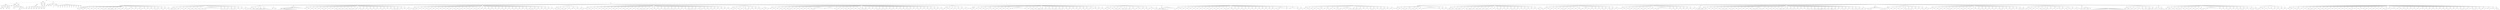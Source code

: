 graph Tree {
	"t0" [label = "TEI"];
	"t1" [label = "teiHeader"];
	"t2" [label = "fileDesc"];
	"t3" [label = "titleStmt"];
	"t4" [label = "title"];
	"t5" [label = "title"];
	"t6" [label = "title"];
	"t7" [label = "author"];
	"t8" [label = "persName"];
	"t9" [label = "forename"];
	"t10" [label = "surname"];
	"t11" [label = "idno"];
	"t12" [label = "idno"];
	"t13" [label = "author"];
	"t14" [label = "persName"];
	"t15" [label = "forename"];
	"t16" [label = "surname"];
	"t17" [label = "idno"];
	"t18" [label = "editor"];
	"t19" [label = "publicationStmt"];
	"t20" [label = "publisher"];
	"t21" [label = "idno"];
	"t22" [label = "idno"];
	"t23" [label = "availability"];
	"t24" [label = "licence"];
	"t25" [label = "ab"];
	"t26" [label = "ref"];
	"t27" [label = "sourceDesc"];
	"t28" [label = "bibl"];
	"t29" [label = "name"];
	"t30" [label = "idno"];
	"t31" [label = "idno"];
	"t32" [label = "availability"];
	"t33" [label = "licence"];
	"t34" [label = "ab"];
	"t35" [label = "ref"];
	"t36" [label = "bibl"];
	"t37" [label = "date"];
	"t38" [label = "date"];
	"t39" [label = "idno"];
	"t40" [label = "profileDesc"];
	"t41" [label = "particDesc"];
	"t42" [label = "listPerson"];
	"t43" [label = "person"];
	"t44" [label = "persName"];
	"t45" [label = "person"];
	"t46" [label = "persName"];
	"t47" [label = "person"];
	"t48" [label = "persName"];
	"t49" [label = "person"];
	"t50" [label = "persName"];
	"t51" [label = "person"];
	"t52" [label = "persName"];
	"t53" [label = "person"];
	"t54" [label = "persName"];
	"t55" [label = "person"];
	"t56" [label = "persName"];
	"t57" [label = "person"];
	"t58" [label = "persName"];
	"t59" [label = "textClass"];
	"t60" [label = "keywords"];
	"t61" [label = "term"];
	"t62" [label = "term"];
	"t63" [label = "revisionDesc"];
	"t64" [label = "listChange"];
	"t65" [label = "change"];
	"t66" [label = "text"];
	"t67" [label = "front"];
	"t68" [label = "docTitle"];
	"t69" [label = "titlePart"];
	"t70" [label = "titlePart"];
	"t71" [label = "titlePart"];
	"t72" [label = "docDate"];
	"t73" [label = "docAuthor"];
	"t74" [label = "div"];
	"t75" [label = "div"];
	"t76" [label = "p"];
	"t77" [label = "performance"];
	"t78" [label = "ab"];
	"t79" [label = "castList"];
	"t80" [label = "head"];
	"t81" [label = "castItem"];
	"t82" [label = "role"];
	"t83" [label = "castItem"];
	"t84" [label = "role"];
	"t85" [label = "castItem"];
	"t86" [label = "role"];
	"t87" [label = "castItem"];
	"t88" [label = "role"];
	"t89" [label = "castItem"];
	"t90" [label = "role"];
	"t91" [label = "castItem"];
	"t92" [label = "role"];
	"t93" [label = "castItem"];
	"t94" [label = "role"];
	"t95" [label = "castItem"];
	"t96" [label = "role"];
	"t97" [label = "castItem"];
	"t98" [label = "role"];
	"t99" [label = "castItem"];
	"t100" [label = "role"];
	"t101" [label = "castItem"];
	"t102" [label = "role"];
	"t103" [label = "body"];
	"t104" [label = "div"];
	"t105" [label = "head"];
	"t106" [label = "stage"];
	"t107" [label = "div"];
	"t108" [label = "head"];
	"t109" [label = "stage"];
	"t110" [label = "sp"];
	"t111" [label = "speaker"];
	"t112" [label = "p"];
	"t113" [label = "s"];
	"t114" [label = "s"];
	"t115" [label = "sp"];
	"t116" [label = "speaker"];
	"t117" [label = "p"];
	"t118" [label = "s"];
	"t119" [label = "s"];
	"t120" [label = "sp"];
	"t121" [label = "speaker"];
	"t122" [label = "p"];
	"t123" [label = "s"];
	"t124" [label = "sp"];
	"t125" [label = "speaker"];
	"t126" [label = "p"];
	"t127" [label = "s"];
	"t128" [label = "sp"];
	"t129" [label = "speaker"];
	"t130" [label = "p"];
	"t131" [label = "s"];
	"t132" [label = "sp"];
	"t133" [label = "speaker"];
	"t134" [label = "p"];
	"t135" [label = "s"];
	"t136" [label = "sp"];
	"t137" [label = "speaker"];
	"t138" [label = "p"];
	"t139" [label = "s"];
	"t140" [label = "sp"];
	"t141" [label = "speaker"];
	"t142" [label = "p"];
	"t143" [label = "s"];
	"t144" [label = "s"];
	"t145" [label = "s"];
	"t146" [label = "sp"];
	"t147" [label = "speaker"];
	"t148" [label = "p"];
	"t149" [label = "s"];
	"t150" [label = "sp"];
	"t151" [label = "speaker"];
	"t152" [label = "p"];
	"t153" [label = "s"];
	"t154" [label = "s"];
	"t155" [label = "s"];
	"t156" [label = "s"];
	"t157" [label = "s"];
	"t158" [label = "s"];
	"t159" [label = "sp"];
	"t160" [label = "speaker"];
	"t161" [label = "p"];
	"t162" [label = "s"];
	"t163" [label = "sp"];
	"t164" [label = "speaker"];
	"t165" [label = "p"];
	"t166" [label = "s"];
	"t167" [label = "sp"];
	"t168" [label = "speaker"];
	"t169" [label = "p"];
	"t170" [label = "s"];
	"t171" [label = "s"];
	"t172" [label = "sp"];
	"t173" [label = "speaker"];
	"t174" [label = "p"];
	"t175" [label = "s"];
	"t176" [label = "sp"];
	"t177" [label = "speaker"];
	"t178" [label = "p"];
	"t179" [label = "s"];
	"t180" [label = "s"];
	"t181" [label = "s"];
	"t182" [label = "sp"];
	"t183" [label = "speaker"];
	"t184" [label = "p"];
	"t185" [label = "s"];
	"t186" [label = "stage"];
	"t187" [label = "p"];
	"t188" [label = "s"];
	"t189" [label = "sp"];
	"t190" [label = "speaker"];
	"t191" [label = "p"];
	"t192" [label = "s"];
	"t193" [label = "sp"];
	"t194" [label = "speaker"];
	"t195" [label = "p"];
	"t196" [label = "s"];
	"t197" [label = "s"];
	"t198" [label = "stage"];
	"t199" [label = "sp"];
	"t200" [label = "speaker"];
	"t201" [label = "p"];
	"t202" [label = "s"];
	"t203" [label = "sp"];
	"t204" [label = "speaker"];
	"t205" [label = "p"];
	"t206" [label = "s"];
	"t207" [label = "sp"];
	"t208" [label = "speaker"];
	"t209" [label = "p"];
	"t210" [label = "s"];
	"t211" [label = "sp"];
	"t212" [label = "speaker"];
	"t213" [label = "p"];
	"t214" [label = "s"];
	"t215" [label = "s"];
	"t216" [label = "s"];
	"t217" [label = "sp"];
	"t218" [label = "speaker"];
	"t219" [label = "p"];
	"t220" [label = "s"];
	"t221" [label = "sp"];
	"t222" [label = "speaker"];
	"t223" [label = "p"];
	"t224" [label = "s"];
	"t225" [label = "s"];
	"t226" [label = "sp"];
	"t227" [label = "speaker"];
	"t228" [label = "p"];
	"t229" [label = "s"];
	"t230" [label = "sp"];
	"t231" [label = "speaker"];
	"t232" [label = "p"];
	"t233" [label = "s"];
	"t234" [label = "div"];
	"t235" [label = "head"];
	"t236" [label = "sp"];
	"t237" [label = "speaker"];
	"t238" [label = "p"];
	"t239" [label = "s"];
	"t240" [label = "s"];
	"t241" [label = "s"];
	"t242" [label = "s"];
	"t243" [label = "s"];
	"t244" [label = "sp"];
	"t245" [label = "speaker"];
	"t246" [label = "p"];
	"t247" [label = "s"];
	"t248" [label = "s"];
	"t249" [label = "sp"];
	"t250" [label = "speaker"];
	"t251" [label = "p"];
	"t252" [label = "s"];
	"t253" [label = "sp"];
	"t254" [label = "speaker"];
	"t255" [label = "p"];
	"t256" [label = "s"];
	"t257" [label = "s"];
	"t258" [label = "sp"];
	"t259" [label = "speaker"];
	"t260" [label = "p"];
	"t261" [label = "s"];
	"t262" [label = "sp"];
	"t263" [label = "speaker"];
	"t264" [label = "p"];
	"t265" [label = "s"];
	"t266" [label = "s"];
	"t267" [label = "s"];
	"t268" [label = "sp"];
	"t269" [label = "speaker"];
	"t270" [label = "p"];
	"t271" [label = "s"];
	"t272" [label = "s"];
	"t273" [label = "sp"];
	"t274" [label = "speaker"];
	"t275" [label = "p"];
	"t276" [label = "s"];
	"t277" [label = "s"];
	"t278" [label = "sp"];
	"t279" [label = "speaker"];
	"t280" [label = "p"];
	"t281" [label = "s"];
	"t282" [label = "s"];
	"t283" [label = "s"];
	"t284" [label = "sp"];
	"t285" [label = "speaker"];
	"t286" [label = "p"];
	"t287" [label = "s"];
	"t288" [label = "s"];
	"t289" [label = "s"];
	"t290" [label = "stage"];
	"t291" [label = "l"];
	"t292" [label = "l"];
	"t293" [label = "l"];
	"t294" [label = "l"];
	"t295" [label = "l"];
	"t296" [label = "l"];
	"t297" [label = "l"];
	"t298" [label = "l"];
	"t299" [label = "l"];
	"t300" [label = "l"];
	"t301" [label = "sp"];
	"t302" [label = "speaker"];
	"t303" [label = "p"];
	"t304" [label = "s"];
	"t305" [label = "s"];
	"t306" [label = "s"];
	"t307" [label = "sp"];
	"t308" [label = "speaker"];
	"t309" [label = "p"];
	"t310" [label = "s"];
	"t311" [label = "s"];
	"t312" [label = "s"];
	"t313" [label = "sp"];
	"t314" [label = "speaker"];
	"t315" [label = "p"];
	"t316" [label = "s"];
	"t317" [label = "sp"];
	"t318" [label = "speaker"];
	"t319" [label = "p"];
	"t320" [label = "s"];
	"t321" [label = "s"];
	"t322" [label = "s"];
	"t323" [label = "s"];
	"t324" [label = "sp"];
	"t325" [label = "speaker"];
	"t326" [label = "p"];
	"t327" [label = "s"];
	"t328" [label = "sp"];
	"t329" [label = "speaker"];
	"t330" [label = "p"];
	"t331" [label = "s"];
	"t332" [label = "sp"];
	"t333" [label = "speaker"];
	"t334" [label = "p"];
	"t335" [label = "s"];
	"t336" [label = "sp"];
	"t337" [label = "speaker"];
	"t338" [label = "p"];
	"t339" [label = "s"];
	"t340" [label = "s"];
	"t341" [label = "s"];
	"t342" [label = "stage"];
	"t343" [label = "div"];
	"t344" [label = "head"];
	"t345" [label = "sp"];
	"t346" [label = "speaker"];
	"t347" [label = "p"];
	"t348" [label = "s"];
	"t349" [label = "sp"];
	"t350" [label = "speaker"];
	"t351" [label = "p"];
	"t352" [label = "s"];
	"t353" [label = "s"];
	"t354" [label = "sp"];
	"t355" [label = "speaker"];
	"t356" [label = "p"];
	"t357" [label = "s"];
	"t358" [label = "sp"];
	"t359" [label = "speaker"];
	"t360" [label = "p"];
	"t361" [label = "s"];
	"t362" [label = "s"];
	"t363" [label = "s"];
	"t364" [label = "sp"];
	"t365" [label = "speaker"];
	"t366" [label = "p"];
	"t367" [label = "s"];
	"t368" [label = "s"];
	"t369" [label = "s"];
	"t370" [label = "s"];
	"t371" [label = "s"];
	"t372" [label = "s"];
	"t373" [label = "s"];
	"t374" [label = "s"];
	"t375" [label = "s"];
	"t376" [label = "s"];
	"t377" [label = "s"];
	"t378" [label = "sp"];
	"t379" [label = "speaker"];
	"t380" [label = "p"];
	"t381" [label = "s"];
	"t382" [label = "s"];
	"t383" [label = "s"];
	"t384" [label = "stage"];
	"t385" [label = "div"];
	"t386" [label = "head"];
	"t387" [label = "sp"];
	"t388" [label = "speaker"];
	"t389" [label = "p"];
	"t390" [label = "s"];
	"t391" [label = "s"];
	"t392" [label = "s"];
	"t393" [label = "s"];
	"t394" [label = "s"];
	"t395" [label = "s"];
	"t396" [label = "s"];
	"t397" [label = "s"];
	"t398" [label = "s"];
	"t399" [label = "s"];
	"t400" [label = "s"];
	"t401" [label = "s"];
	"t402" [label = "s"];
	"t403" [label = "s"];
	"t404" [label = "s"];
	"t405" [label = "stage"];
	"t406" [label = "l"];
	"t407" [label = "l"];
	"t408" [label = "l"];
	"t409" [label = "l"];
	"t410" [label = "l"];
	"t411" [label = "l"];
	"t412" [label = "l"];
	"t413" [label = "l"];
	"t414" [label = "l"];
	"t415" [label = "l"];
	"t416" [label = "l"];
	"t417" [label = "l"];
	"t418" [label = "l"];
	"t419" [label = "l"];
	"t420" [label = "div"];
	"t421" [label = "head"];
	"t422" [label = "sp"];
	"t423" [label = "speaker"];
	"t424" [label = "p"];
	"t425" [label = "s"];
	"t426" [label = "sp"];
	"t427" [label = "speaker"];
	"t428" [label = "p"];
	"t429" [label = "s"];
	"t430" [label = "sp"];
	"t431" [label = "speaker"];
	"t432" [label = "p"];
	"t433" [label = "s"];
	"t434" [label = "sp"];
	"t435" [label = "speaker"];
	"t436" [label = "p"];
	"t437" [label = "s"];
	"t438" [label = "sp"];
	"t439" [label = "speaker"];
	"t440" [label = "p"];
	"t441" [label = "s"];
	"t442" [label = "sp"];
	"t443" [label = "speaker"];
	"t444" [label = "p"];
	"t445" [label = "s"];
	"t446" [label = "s"];
	"t447" [label = "sp"];
	"t448" [label = "speaker"];
	"t449" [label = "p"];
	"t450" [label = "s"];
	"t451" [label = "sp"];
	"t452" [label = "speaker"];
	"t453" [label = "p"];
	"t454" [label = "s"];
	"t455" [label = "sp"];
	"t456" [label = "speaker"];
	"t457" [label = "p"];
	"t458" [label = "s"];
	"t459" [label = "sp"];
	"t460" [label = "speaker"];
	"t461" [label = "p"];
	"t462" [label = "s"];
	"t463" [label = "s"];
	"t464" [label = "s"];
	"t465" [label = "sp"];
	"t466" [label = "speaker"];
	"t467" [label = "p"];
	"t468" [label = "s"];
	"t469" [label = "s"];
	"t470" [label = "s"];
	"t471" [label = "sp"];
	"t472" [label = "speaker"];
	"t473" [label = "p"];
	"t474" [label = "s"];
	"t475" [label = "s"];
	"t476" [label = "sp"];
	"t477" [label = "speaker"];
	"t478" [label = "p"];
	"t479" [label = "s"];
	"t480" [label = "s"];
	"t481" [label = "sp"];
	"t482" [label = "speaker"];
	"t483" [label = "p"];
	"t484" [label = "s"];
	"t485" [label = "s"];
	"t486" [label = "s"];
	"t487" [label = "s"];
	"t488" [label = "sp"];
	"t489" [label = "speaker"];
	"t490" [label = "p"];
	"t491" [label = "s"];
	"t492" [label = "s"];
	"t493" [label = "sp"];
	"t494" [label = "speaker"];
	"t495" [label = "p"];
	"t496" [label = "s"];
	"t497" [label = "sp"];
	"t498" [label = "speaker"];
	"t499" [label = "p"];
	"t500" [label = "s"];
	"t501" [label = "s"];
	"t502" [label = "s"];
	"t503" [label = "sp"];
	"t504" [label = "speaker"];
	"t505" [label = "p"];
	"t506" [label = "s"];
	"t507" [label = "sp"];
	"t508" [label = "speaker"];
	"t509" [label = "p"];
	"t510" [label = "s"];
	"t511" [label = "s"];
	"t512" [label = "sp"];
	"t513" [label = "speaker"];
	"t514" [label = "p"];
	"t515" [label = "s"];
	"t516" [label = "s"];
	"t517" [label = "sp"];
	"t518" [label = "speaker"];
	"t519" [label = "p"];
	"t520" [label = "s"];
	"t521" [label = "s"];
	"t522" [label = "sp"];
	"t523" [label = "speaker"];
	"t524" [label = "p"];
	"t525" [label = "s"];
	"t526" [label = "sp"];
	"t527" [label = "speaker"];
	"t528" [label = "p"];
	"t529" [label = "s"];
	"t530" [label = "s"];
	"t531" [label = "sp"];
	"t532" [label = "speaker"];
	"t533" [label = "p"];
	"t534" [label = "s"];
	"t535" [label = "sp"];
	"t536" [label = "speaker"];
	"t537" [label = "p"];
	"t538" [label = "s"];
	"t539" [label = "sp"];
	"t540" [label = "speaker"];
	"t541" [label = "p"];
	"t542" [label = "s"];
	"t543" [label = "sp"];
	"t544" [label = "speaker"];
	"t545" [label = "p"];
	"t546" [label = "s"];
	"t547" [label = "s"];
	"t548" [label = "s"];
	"t549" [label = "s"];
	"t550" [label = "s"];
	"t551" [label = "sp"];
	"t552" [label = "speaker"];
	"t553" [label = "p"];
	"t554" [label = "s"];
	"t555" [label = "sp"];
	"t556" [label = "speaker"];
	"t557" [label = "p"];
	"t558" [label = "s"];
	"t559" [label = "sp"];
	"t560" [label = "speaker"];
	"t561" [label = "p"];
	"t562" [label = "s"];
	"t563" [label = "sp"];
	"t564" [label = "speaker"];
	"t565" [label = "p"];
	"t566" [label = "s"];
	"t567" [label = "s"];
	"t568" [label = "stage"];
	"t569" [label = "div"];
	"t570" [label = "head"];
	"t571" [label = "sp"];
	"t572" [label = "speaker"];
	"t573" [label = "p"];
	"t574" [label = "s"];
	"t575" [label = "s"];
	"t576" [label = "s"];
	"t577" [label = "s"];
	"t578" [label = "sp"];
	"t579" [label = "speaker"];
	"t580" [label = "p"];
	"t581" [label = "s"];
	"t582" [label = "sp"];
	"t583" [label = "speaker"];
	"t584" [label = "p"];
	"t585" [label = "s"];
	"t586" [label = "sp"];
	"t587" [label = "speaker"];
	"t588" [label = "p"];
	"t589" [label = "s"];
	"t590" [label = "sp"];
	"t591" [label = "speaker"];
	"t592" [label = "p"];
	"t593" [label = "s"];
	"t594" [label = "s"];
	"t595" [label = "sp"];
	"t596" [label = "speaker"];
	"t597" [label = "p"];
	"t598" [label = "s"];
	"t599" [label = "sp"];
	"t600" [label = "speaker"];
	"t601" [label = "p"];
	"t602" [label = "s"];
	"t603" [label = "sp"];
	"t604" [label = "speaker"];
	"t605" [label = "p"];
	"t606" [label = "s"];
	"t607" [label = "sp"];
	"t608" [label = "speaker"];
	"t609" [label = "p"];
	"t610" [label = "s"];
	"t611" [label = "sp"];
	"t612" [label = "speaker"];
	"t613" [label = "p"];
	"t614" [label = "s"];
	"t615" [label = "sp"];
	"t616" [label = "speaker"];
	"t617" [label = "p"];
	"t618" [label = "s"];
	"t619" [label = "s"];
	"t620" [label = "sp"];
	"t621" [label = "speaker"];
	"t622" [label = "p"];
	"t623" [label = "s"];
	"t624" [label = "sp"];
	"t625" [label = "speaker"];
	"t626" [label = "p"];
	"t627" [label = "s"];
	"t628" [label = "s"];
	"t629" [label = "sp"];
	"t630" [label = "speaker"];
	"t631" [label = "p"];
	"t632" [label = "s"];
	"t633" [label = "s"];
	"t634" [label = "sp"];
	"t635" [label = "speaker"];
	"t636" [label = "p"];
	"t637" [label = "s"];
	"t638" [label = "sp"];
	"t639" [label = "speaker"];
	"t640" [label = "p"];
	"t641" [label = "s"];
	"t642" [label = "sp"];
	"t643" [label = "speaker"];
	"t644" [label = "p"];
	"t645" [label = "s"];
	"t646" [label = "s"];
	"t647" [label = "sp"];
	"t648" [label = "speaker"];
	"t649" [label = "p"];
	"t650" [label = "s"];
	"t651" [label = "sp"];
	"t652" [label = "speaker"];
	"t653" [label = "p"];
	"t654" [label = "s"];
	"t655" [label = "s"];
	"t656" [label = "sp"];
	"t657" [label = "speaker"];
	"t658" [label = "p"];
	"t659" [label = "s"];
	"t660" [label = "sp"];
	"t661" [label = "speaker"];
	"t662" [label = "p"];
	"t663" [label = "s"];
	"t664" [label = "sp"];
	"t665" [label = "speaker"];
	"t666" [label = "p"];
	"t667" [label = "s"];
	"t668" [label = "sp"];
	"t669" [label = "speaker"];
	"t670" [label = "p"];
	"t671" [label = "s"];
	"t672" [label = "s"];
	"t673" [label = "sp"];
	"t674" [label = "speaker"];
	"t675" [label = "p"];
	"t676" [label = "s"];
	"t677" [label = "sp"];
	"t678" [label = "speaker"];
	"t679" [label = "p"];
	"t680" [label = "s"];
	"t681" [label = "sp"];
	"t682" [label = "speaker"];
	"t683" [label = "p"];
	"t684" [label = "s"];
	"t685" [label = "sp"];
	"t686" [label = "speaker"];
	"t687" [label = "p"];
	"t688" [label = "s"];
	"t689" [label = "s"];
	"t690" [label = "sp"];
	"t691" [label = "speaker"];
	"t692" [label = "p"];
	"t693" [label = "s"];
	"t694" [label = "sp"];
	"t695" [label = "speaker"];
	"t696" [label = "p"];
	"t697" [label = "s"];
	"t698" [label = "sp"];
	"t699" [label = "speaker"];
	"t700" [label = "p"];
	"t701" [label = "s"];
	"t702" [label = "s"];
	"t703" [label = "sp"];
	"t704" [label = "speaker"];
	"t705" [label = "p"];
	"t706" [label = "s"];
	"t707" [label = "s"];
	"t708" [label = "sp"];
	"t709" [label = "speaker"];
	"t710" [label = "p"];
	"t711" [label = "s"];
	"t712" [label = "sp"];
	"t713" [label = "speaker"];
	"t714" [label = "p"];
	"t715" [label = "s"];
	"t716" [label = "sp"];
	"t717" [label = "speaker"];
	"t718" [label = "p"];
	"t719" [label = "s"];
	"t720" [label = "s"];
	"t721" [label = "sp"];
	"t722" [label = "speaker"];
	"t723" [label = "p"];
	"t724" [label = "s"];
	"t725" [label = "s"];
	"t726" [label = "s"];
	"t727" [label = "s"];
	"t728" [label = "stage"];
	"t729" [label = "sp"];
	"t730" [label = "speaker"];
	"t731" [label = "p"];
	"t732" [label = "s"];
	"t733" [label = "s"];
	"t734" [label = "sp"];
	"t735" [label = "speaker"];
	"t736" [label = "p"];
	"t737" [label = "s"];
	"t738" [label = "sp"];
	"t739" [label = "speaker"];
	"t740" [label = "p"];
	"t741" [label = "s"];
	"t742" [label = "sp"];
	"t743" [label = "speaker"];
	"t744" [label = "p"];
	"t745" [label = "s"];
	"t746" [label = "s"];
	"t747" [label = "sp"];
	"t748" [label = "speaker"];
	"t749" [label = "p"];
	"t750" [label = "s"];
	"t751" [label = "sp"];
	"t752" [label = "speaker"];
	"t753" [label = "p"];
	"t754" [label = "s"];
	"t755" [label = "div"];
	"t756" [label = "head"];
	"t757" [label = "sp"];
	"t758" [label = "speaker"];
	"t759" [label = "p"];
	"t760" [label = "s"];
	"t761" [label = "s"];
	"t762" [label = "s"];
	"t763" [label = "sp"];
	"t764" [label = "speaker"];
	"t765" [label = "p"];
	"t766" [label = "s"];
	"t767" [label = "s"];
	"t768" [label = "sp"];
	"t769" [label = "speaker"];
	"t770" [label = "p"];
	"t771" [label = "s"];
	"t772" [label = "s"];
	"t773" [label = "s"];
	"t774" [label = "sp"];
	"t775" [label = "speaker"];
	"t776" [label = "p"];
	"t777" [label = "s"];
	"t778" [label = "sp"];
	"t779" [label = "speaker"];
	"t780" [label = "p"];
	"t781" [label = "s"];
	"t782" [label = "sp"];
	"t783" [label = "speaker"];
	"t784" [label = "note"];
	"t785" [label = "p"];
	"t786" [label = "s"];
	"t787" [label = "sp"];
	"t788" [label = "speaker"];
	"t789" [label = "p"];
	"t790" [label = "s"];
	"t791" [label = "sp"];
	"t792" [label = "speaker"];
	"t793" [label = "p"];
	"t794" [label = "s"];
	"t795" [label = "s"];
	"t796" [label = "stage"];
	"t797" [label = "div"];
	"t798" [label = "head"];
	"t799" [label = "sp"];
	"t800" [label = "speaker"];
	"t801" [label = "p"];
	"t802" [label = "s"];
	"t803" [label = "s"];
	"t804" [label = "sp"];
	"t805" [label = "speaker"];
	"t806" [label = "p"];
	"t807" [label = "s"];
	"t808" [label = "s"];
	"t809" [label = "sp"];
	"t810" [label = "speaker"];
	"t811" [label = "p"];
	"t812" [label = "s"];
	"t813" [label = "sp"];
	"t814" [label = "speaker"];
	"t815" [label = "p"];
	"t816" [label = "s"];
	"t817" [label = "sp"];
	"t818" [label = "speaker"];
	"t819" [label = "p"];
	"t820" [label = "s"];
	"t821" [label = "sp"];
	"t822" [label = "speaker"];
	"t823" [label = "p"];
	"t824" [label = "s"];
	"t825" [label = "s"];
	"t826" [label = "sp"];
	"t827" [label = "speaker"];
	"t828" [label = "p"];
	"t829" [label = "s"];
	"t830" [label = "sp"];
	"t831" [label = "speaker"];
	"t832" [label = "p"];
	"t833" [label = "s"];
	"t834" [label = "sp"];
	"t835" [label = "speaker"];
	"t836" [label = "p"];
	"t837" [label = "s"];
	"t838" [label = "s"];
	"t839" [label = "sp"];
	"t840" [label = "speaker"];
	"t841" [label = "p"];
	"t842" [label = "s"];
	"t843" [label = "sp"];
	"t844" [label = "speaker"];
	"t845" [label = "p"];
	"t846" [label = "s"];
	"t847" [label = "sp"];
	"t848" [label = "speaker"];
	"t849" [label = "p"];
	"t850" [label = "s"];
	"t851" [label = "s"];
	"t852" [label = "sp"];
	"t853" [label = "speaker"];
	"t854" [label = "p"];
	"t855" [label = "s"];
	"t856" [label = "s"];
	"t857" [label = "sp"];
	"t858" [label = "speaker"];
	"t859" [label = "p"];
	"t860" [label = "s"];
	"t861" [label = "sp"];
	"t862" [label = "speaker"];
	"t863" [label = "p"];
	"t864" [label = "s"];
	"t865" [label = "sp"];
	"t866" [label = "speaker"];
	"t867" [label = "p"];
	"t868" [label = "s"];
	"t869" [label = "s"];
	"t870" [label = "sp"];
	"t871" [label = "speaker"];
	"t872" [label = "p"];
	"t873" [label = "s"];
	"t874" [label = "s"];
	"t875" [label = "s"];
	"t876" [label = "s"];
	"t877" [label = "sp"];
	"t878" [label = "speaker"];
	"t879" [label = "p"];
	"t880" [label = "s"];
	"t881" [label = "s"];
	"t882" [label = "sp"];
	"t883" [label = "speaker"];
	"t884" [label = "p"];
	"t885" [label = "s"];
	"t886" [label = "sp"];
	"t887" [label = "speaker"];
	"t888" [label = "p"];
	"t889" [label = "s"];
	"t890" [label = "s"];
	"t891" [label = "sp"];
	"t892" [label = "speaker"];
	"t893" [label = "p"];
	"t894" [label = "s"];
	"t895" [label = "s"];
	"t896" [label = "sp"];
	"t897" [label = "speaker"];
	"t898" [label = "p"];
	"t899" [label = "s"];
	"t900" [label = "s"];
	"t901" [label = "sp"];
	"t902" [label = "speaker"];
	"t903" [label = "p"];
	"t904" [label = "s"];
	"t905" [label = "sp"];
	"t906" [label = "speaker"];
	"t907" [label = "p"];
	"t908" [label = "s"];
	"t909" [label = "s"];
	"t910" [label = "s"];
	"t911" [label = "s"];
	"t912" [label = "sp"];
	"t913" [label = "speaker"];
	"t914" [label = "p"];
	"t915" [label = "s"];
	"t916" [label = "s"];
	"t917" [label = "sp"];
	"t918" [label = "speaker"];
	"t919" [label = "p"];
	"t920" [label = "s"];
	"t921" [label = "s"];
	"t922" [label = "s"];
	"t923" [label = "sp"];
	"t924" [label = "speaker"];
	"t925" [label = "p"];
	"t926" [label = "s"];
	"t927" [label = "s"];
	"t928" [label = "sp"];
	"t929" [label = "speaker"];
	"t930" [label = "p"];
	"t931" [label = "s"];
	"t932" [label = "s"];
	"t933" [label = "sp"];
	"t934" [label = "speaker"];
	"t935" [label = "p"];
	"t936" [label = "s"];
	"t937" [label = "sp"];
	"t938" [label = "speaker"];
	"t939" [label = "p"];
	"t940" [label = "s"];
	"t941" [label = "sp"];
	"t942" [label = "speaker"];
	"t943" [label = "p"];
	"t944" [label = "s"];
	"t945" [label = "s"];
	"t946" [label = "s"];
	"t947" [label = "s"];
	"t948" [label = "s"];
	"t949" [label = "sp"];
	"t950" [label = "speaker"];
	"t951" [label = "p"];
	"t952" [label = "s"];
	"t953" [label = "s"];
	"t954" [label = "sp"];
	"t955" [label = "speaker"];
	"t956" [label = "p"];
	"t957" [label = "s"];
	"t958" [label = "sp"];
	"t959" [label = "speaker"];
	"t960" [label = "p"];
	"t961" [label = "s"];
	"t962" [label = "s"];
	"t963" [label = "s"];
	"t964" [label = "stage"];
	"t965" [label = "sp"];
	"t966" [label = "speaker"];
	"t967" [label = "p"];
	"t968" [label = "s"];
	"t969" [label = "s"];
	"t970" [label = "sp"];
	"t971" [label = "speaker"];
	"t972" [label = "p"];
	"t973" [label = "s"];
	"t974" [label = "s"];
	"t975" [label = "sp"];
	"t976" [label = "speaker"];
	"t977" [label = "p"];
	"t978" [label = "s"];
	"t979" [label = "s"];
	"t980" [label = "sp"];
	"t981" [label = "speaker"];
	"t982" [label = "p"];
	"t983" [label = "s"];
	"t984" [label = "sp"];
	"t985" [label = "speaker"];
	"t986" [label = "p"];
	"t987" [label = "s"];
	"t988" [label = "sp"];
	"t989" [label = "speaker"];
	"t990" [label = "p"];
	"t991" [label = "s"];
	"t992" [label = "sp"];
	"t993" [label = "speaker"];
	"t994" [label = "p"];
	"t995" [label = "s"];
	"t996" [label = "sp"];
	"t997" [label = "speaker"];
	"t998" [label = "p"];
	"t999" [label = "s"];
	"t1000" [label = "div"];
	"t1001" [label = "head"];
	"t1002" [label = "sp"];
	"t1003" [label = "speaker"];
	"t1004" [label = "p"];
	"t1005" [label = "s"];
	"t1006" [label = "s"];
	"t1007" [label = "sp"];
	"t1008" [label = "speaker"];
	"t1009" [label = "p"];
	"t1010" [label = "s"];
	"t1011" [label = "sp"];
	"t1012" [label = "speaker"];
	"t1013" [label = "p"];
	"t1014" [label = "s"];
	"t1015" [label = "s"];
	"t1016" [label = "sp"];
	"t1017" [label = "speaker"];
	"t1018" [label = "p"];
	"t1019" [label = "s"];
	"t1020" [label = "sp"];
	"t1021" [label = "speaker"];
	"t1022" [label = "p"];
	"t1023" [label = "s"];
	"t1024" [label = "s"];
	"t1025" [label = "s"];
	"t1026" [label = "sp"];
	"t1027" [label = "speaker"];
	"t1028" [label = "p"];
	"t1029" [label = "s"];
	"t1030" [label = "sp"];
	"t1031" [label = "speaker"];
	"t1032" [label = "p"];
	"t1033" [label = "s"];
	"t1034" [label = "sp"];
	"t1035" [label = "speaker"];
	"t1036" [label = "p"];
	"t1037" [label = "s"];
	"t1038" [label = "sp"];
	"t1039" [label = "speaker"];
	"t1040" [label = "p"];
	"t1041" [label = "s"];
	"t1042" [label = "s"];
	"t1043" [label = "sp"];
	"t1044" [label = "speaker"];
	"t1045" [label = "p"];
	"t1046" [label = "s"];
	"t1047" [label = "s"];
	"t1048" [label = "stage"];
	"t1049" [label = "p"];
	"t1050" [label = "s"];
	"t1051" [label = "stage"];
	"t1052" [label = "div"];
	"t1053" [label = "head"];
	"t1054" [label = "sp"];
	"t1055" [label = "speaker"];
	"t1056" [label = "p"];
	"t1057" [label = "s"];
	"t1058" [label = "sp"];
	"t1059" [label = "speaker"];
	"t1060" [label = "p"];
	"t1061" [label = "s"];
	"t1062" [label = "sp"];
	"t1063" [label = "speaker"];
	"t1064" [label = "p"];
	"t1065" [label = "s"];
	"t1066" [label = "sp"];
	"t1067" [label = "speaker"];
	"t1068" [label = "p"];
	"t1069" [label = "s"];
	"t1070" [label = "s"];
	"t1071" [label = "sp"];
	"t1072" [label = "speaker"];
	"t1073" [label = "p"];
	"t1074" [label = "s"];
	"t1075" [label = "s"];
	"t1076" [label = "sp"];
	"t1077" [label = "speaker"];
	"t1078" [label = "p"];
	"t1079" [label = "s"];
	"t1080" [label = "s"];
	"t1081" [label = "s"];
	"t1082" [label = "sp"];
	"t1083" [label = "speaker"];
	"t1084" [label = "p"];
	"t1085" [label = "s"];
	"t1086" [label = "sp"];
	"t1087" [label = "speaker"];
	"t1088" [label = "p"];
	"t1089" [label = "s"];
	"t1090" [label = "sp"];
	"t1091" [label = "speaker"];
	"t1092" [label = "p"];
	"t1093" [label = "s"];
	"t1094" [label = "sp"];
	"t1095" [label = "speaker"];
	"t1096" [label = "p"];
	"t1097" [label = "s"];
	"t1098" [label = "sp"];
	"t1099" [label = "speaker"];
	"t1100" [label = "p"];
	"t1101" [label = "s"];
	"t1102" [label = "sp"];
	"t1103" [label = "speaker"];
	"t1104" [label = "p"];
	"t1105" [label = "s"];
	"t1106" [label = "sp"];
	"t1107" [label = "speaker"];
	"t1108" [label = "p"];
	"t1109" [label = "s"];
	"t1110" [label = "s"];
	"t1111" [label = "s"];
	"t1112" [label = "stage"];
	"t1113" [label = "l"];
	"t1114" [label = "l"];
	"t1115" [label = "l"];
	"t1116" [label = "l"];
	"t1117" [label = "l"];
	"t1118" [label = "l"];
	"t1119" [label = "sp"];
	"t1120" [label = "speaker"];
	"t1121" [label = "l"];
	"t1122" [label = "l"];
	"t1123" [label = "l"];
	"t1124" [label = "l"];
	"t1125" [label = "l"];
	"t1126" [label = "l"];
	"t1127" [label = "sp"];
	"t1128" [label = "speaker"];
	"t1129" [label = "p"];
	"t1130" [label = "s"];
	"t1131" [label = "s"];
	"t1132" [label = "sp"];
	"t1133" [label = "speaker"];
	"t1134" [label = "p"];
	"t1135" [label = "s"];
	"t1136" [label = "sp"];
	"t1137" [label = "speaker"];
	"t1138" [label = "p"];
	"t1139" [label = "s"];
	"t1140" [label = "sp"];
	"t1141" [label = "speaker"];
	"t1142" [label = "p"];
	"t1143" [label = "s"];
	"t1144" [label = "s"];
	"t1145" [label = "sp"];
	"t1146" [label = "speaker"];
	"t1147" [label = "p"];
	"t1148" [label = "s"];
	"t1149" [label = "s"];
	"t1150" [label = "sp"];
	"t1151" [label = "speaker"];
	"t1152" [label = "p"];
	"t1153" [label = "s"];
	"t1154" [label = "sp"];
	"t1155" [label = "speaker"];
	"t1156" [label = "p"];
	"t1157" [label = "s"];
	"t1158" [label = "sp"];
	"t1159" [label = "speaker"];
	"t1160" [label = "p"];
	"t1161" [label = "s"];
	"t1162" [label = "s"];
	"t1163" [label = "sp"];
	"t1164" [label = "speaker"];
	"t1165" [label = "p"];
	"t1166" [label = "s"];
	"t1167" [label = "s"];
	"t1168" [label = "s"];
	"t1169" [label = "s"];
	"t1170" [label = "sp"];
	"t1171" [label = "speaker"];
	"t1172" [label = "p"];
	"t1173" [label = "s"];
	"t1174" [label = "sp"];
	"t1175" [label = "speaker"];
	"t1176" [label = "p"];
	"t1177" [label = "s"];
	"t1178" [label = "sp"];
	"t1179" [label = "speaker"];
	"t1180" [label = "p"];
	"t1181" [label = "s"];
	"t1182" [label = "sp"];
	"t1183" [label = "speaker"];
	"t1184" [label = "p"];
	"t1185" [label = "s"];
	"t1186" [label = "s"];
	"t1187" [label = "s"];
	"t1188" [label = "sp"];
	"t1189" [label = "speaker"];
	"t1190" [label = "p"];
	"t1191" [label = "s"];
	"t1192" [label = "s"];
	"t1193" [label = "sp"];
	"t1194" [label = "speaker"];
	"t1195" [label = "p"];
	"t1196" [label = "s"];
	"t1197" [label = "s"];
	"t1198" [label = "s"];
	"t1199" [label = "sp"];
	"t1200" [label = "speaker"];
	"t1201" [label = "p"];
	"t1202" [label = "s"];
	"t1203" [label = "sp"];
	"t1204" [label = "speaker"];
	"t1205" [label = "p"];
	"t1206" [label = "s"];
	"t1207" [label = "s"];
	"t1208" [label = "sp"];
	"t1209" [label = "speaker"];
	"t1210" [label = "p"];
	"t1211" [label = "s"];
	"t1212" [label = "sp"];
	"t1213" [label = "speaker"];
	"t1214" [label = "p"];
	"t1215" [label = "s"];
	"t1216" [label = "sp"];
	"t1217" [label = "speaker"];
	"t1218" [label = "p"];
	"t1219" [label = "s"];
	"t1220" [label = "s"];
	"t1221" [label = "sp"];
	"t1222" [label = "speaker"];
	"t1223" [label = "p"];
	"t1224" [label = "s"];
	"t1225" [label = "s"];
	"t1226" [label = "sp"];
	"t1227" [label = "speaker"];
	"t1228" [label = "p"];
	"t1229" [label = "s"];
	"t1230" [label = "s"];
	"t1231" [label = "s"];
	"t1232" [label = "sp"];
	"t1233" [label = "speaker"];
	"t1234" [label = "p"];
	"t1235" [label = "s"];
	"t1236" [label = "sp"];
	"t1237" [label = "speaker"];
	"t1238" [label = "p"];
	"t1239" [label = "s"];
	"t1240" [label = "sp"];
	"t1241" [label = "speaker"];
	"t1242" [label = "p"];
	"t1243" [label = "s"];
	"t1244" [label = "s"];
	"t1245" [label = "sp"];
	"t1246" [label = "speaker"];
	"t1247" [label = "p"];
	"t1248" [label = "s"];
	"t1249" [label = "sp"];
	"t1250" [label = "speaker"];
	"t1251" [label = "p"];
	"t1252" [label = "s"];
	"t1253" [label = "sp"];
	"t1254" [label = "speaker"];
	"t1255" [label = "p"];
	"t1256" [label = "s"];
	"t1257" [label = "s"];
	"t1258" [label = "sp"];
	"t1259" [label = "speaker"];
	"t1260" [label = "p"];
	"t1261" [label = "s"];
	"t1262" [label = "s"];
	"t1263" [label = "sp"];
	"t1264" [label = "speaker"];
	"t1265" [label = "p"];
	"t1266" [label = "s"];
	"t1267" [label = "s"];
	"t1268" [label = "sp"];
	"t1269" [label = "speaker"];
	"t1270" [label = "p"];
	"t1271" [label = "s"];
	"t1272" [label = "sp"];
	"t1273" [label = "speaker"];
	"t1274" [label = "p"];
	"t1275" [label = "s"];
	"t1276" [label = "s"];
	"t1277" [label = "div"];
	"t1278" [label = "head"];
	"t1279" [label = "sp"];
	"t1280" [label = "speaker"];
	"t1281" [label = "p"];
	"t1282" [label = "s"];
	"t1283" [label = "sp"];
	"t1284" [label = "speaker"];
	"t1285" [label = "p"];
	"t1286" [label = "s"];
	"t1287" [label = "sp"];
	"t1288" [label = "speaker"];
	"t1289" [label = "p"];
	"t1290" [label = "s"];
	"t1291" [label = "sp"];
	"t1292" [label = "speaker"];
	"t1293" [label = "p"];
	"t1294" [label = "s"];
	"t1295" [label = "sp"];
	"t1296" [label = "speaker"];
	"t1297" [label = "p"];
	"t1298" [label = "s"];
	"t1299" [label = "sp"];
	"t1300" [label = "speaker"];
	"t1301" [label = "p"];
	"t1302" [label = "s"];
	"t1303" [label = "sp"];
	"t1304" [label = "speaker"];
	"t1305" [label = "p"];
	"t1306" [label = "s"];
	"t1307" [label = "stage"];
	"t1308" [label = "div"];
	"t1309" [label = "head"];
	"t1310" [label = "sp"];
	"t1311" [label = "speaker"];
	"t1312" [label = "p"];
	"t1313" [label = "s"];
	"t1314" [label = "s"];
	"t1315" [label = "stage"];
	"t1316" [label = "p"];
	"t1317" [label = "s"];
	"t1318" [label = "sp"];
	"t1319" [label = "speaker"];
	"t1320" [label = "p"];
	"t1321" [label = "s"];
	"t1322" [label = "sp"];
	"t1323" [label = "speaker"];
	"t1324" [label = "p"];
	"t1325" [label = "s"];
	"t1326" [label = "sp"];
	"t1327" [label = "speaker"];
	"t1328" [label = "p"];
	"t1329" [label = "s"];
	"t1330" [label = "s"];
	"t1331" [label = "sp"];
	"t1332" [label = "speaker"];
	"t1333" [label = "p"];
	"t1334" [label = "s"];
	"t1335" [label = "stage"];
	"t1336" [label = "p"];
	"t1337" [label = "s"];
	"t1338" [label = "sp"];
	"t1339" [label = "speaker"];
	"t1340" [label = "p"];
	"t1341" [label = "s"];
	"t1342" [label = "s"];
	"t1343" [label = "sp"];
	"t1344" [label = "speaker"];
	"t1345" [label = "p"];
	"t1346" [label = "s"];
	"t1347" [label = "sp"];
	"t1348" [label = "speaker"];
	"t1349" [label = "p"];
	"t1350" [label = "s"];
	"t1351" [label = "sp"];
	"t1352" [label = "speaker"];
	"t1353" [label = "p"];
	"t1354" [label = "s"];
	"t1355" [label = "sp"];
	"t1356" [label = "speaker"];
	"t1357" [label = "p"];
	"t1358" [label = "s"];
	"t1359" [label = "sp"];
	"t1360" [label = "speaker"];
	"t1361" [label = "stage"];
	"t1362" [label = "l"];
	"t1363" [label = "l"];
	"t1364" [label = "l"];
	"t1365" [label = "l"];
	"t1366" [label = "l"];
	"t1367" [label = "l"];
	"t1368" [label = "l"];
	"t1369" [label = "l"];
	"t1370" [label = "sp"];
	"t1371" [label = "speaker"];
	"t1372" [label = "p"];
	"t1373" [label = "s"];
	"t1374" [label = "sp"];
	"t1375" [label = "speaker"];
	"t1376" [label = "p"];
	"t1377" [label = "s"];
	"t1378" [label = "sp"];
	"t1379" [label = "speaker"];
	"t1380" [label = "p"];
	"t1381" [label = "s"];
	"t1382" [label = "s"];
	"t1383" [label = "s"];
	"t1384" [label = "sp"];
	"t1385" [label = "speaker"];
	"t1386" [label = "p"];
	"t1387" [label = "s"];
	"t1388" [label = "sp"];
	"t1389" [label = "speaker"];
	"t1390" [label = "p"];
	"t1391" [label = "s"];
	"t1392" [label = "s"];
	"t1393" [label = "s"];
	"t1394" [label = "s"];
	"t1395" [label = "s"];
	"t1396" [label = "s"];
	"t1397" [label = "sp"];
	"t1398" [label = "speaker"];
	"t1399" [label = "p"];
	"t1400" [label = "s"];
	"t1401" [label = "sp"];
	"t1402" [label = "speaker"];
	"t1403" [label = "p"];
	"t1404" [label = "s"];
	"t1405" [label = "s"];
	"t1406" [label = "sp"];
	"t1407" [label = "speaker"];
	"t1408" [label = "p"];
	"t1409" [label = "s"];
	"t1410" [label = "s"];
	"t1411" [label = "s"];
	"t1412" [label = "sp"];
	"t1413" [label = "speaker"];
	"t1414" [label = "p"];
	"t1415" [label = "s"];
	"t1416" [label = "s"];
	"t1417" [label = "s"];
	"t1418" [label = "s"];
	"t1419" [label = "sp"];
	"t1420" [label = "speaker"];
	"t1421" [label = "p"];
	"t1422" [label = "s"];
	"t1423" [label = "sp"];
	"t1424" [label = "speaker"];
	"t1425" [label = "p"];
	"t1426" [label = "s"];
	"t1427" [label = "s"];
	"t1428" [label = "s"];
	"t1429" [label = "sp"];
	"t1430" [label = "speaker"];
	"t1431" [label = "p"];
	"t1432" [label = "s"];
	"t1433" [label = "sp"];
	"t1434" [label = "speaker"];
	"t1435" [label = "p"];
	"t1436" [label = "s"];
	"t1437" [label = "s"];
	"t1438" [label = "sp"];
	"t1439" [label = "speaker"];
	"t1440" [label = "p"];
	"t1441" [label = "s"];
	"t1442" [label = "sp"];
	"t1443" [label = "speaker"];
	"t1444" [label = "p"];
	"t1445" [label = "s"];
	"t1446" [label = "sp"];
	"t1447" [label = "speaker"];
	"t1448" [label = "p"];
	"t1449" [label = "s"];
	"t1450" [label = "s"];
	"t1451" [label = "sp"];
	"t1452" [label = "speaker"];
	"t1453" [label = "p"];
	"t1454" [label = "s"];
	"t1455" [label = "sp"];
	"t1456" [label = "speaker"];
	"t1457" [label = "p"];
	"t1458" [label = "s"];
	"t1459" [label = "s"];
	"t1460" [label = "sp"];
	"t1461" [label = "speaker"];
	"t1462" [label = "p"];
	"t1463" [label = "s"];
	"t1464" [label = "s"];
	"t1465" [label = "sp"];
	"t1466" [label = "speaker"];
	"t1467" [label = "p"];
	"t1468" [label = "s"];
	"t1469" [label = "stage"];
	"t1470" [label = "sp"];
	"t1471" [label = "speaker"];
	"t1472" [label = "p"];
	"t1473" [label = "s"];
	"t1474" [label = "sp"];
	"t1475" [label = "speaker"];
	"t1476" [label = "p"];
	"t1477" [label = "s"];
	"t1478" [label = "sp"];
	"t1479" [label = "speaker"];
	"t1480" [label = "p"];
	"t1481" [label = "s"];
	"t1482" [label = "div"];
	"t1483" [label = "head"];
	"t1484" [label = "sp"];
	"t1485" [label = "speaker"];
	"t1486" [label = "p"];
	"t1487" [label = "s"];
	"t1488" [label = "s"];
	"t1489" [label = "sp"];
	"t1490" [label = "speaker"];
	"t1491" [label = "p"];
	"t1492" [label = "s"];
	"t1493" [label = "sp"];
	"t1494" [label = "speaker"];
	"t1495" [label = "p"];
	"t1496" [label = "s"];
	"t1497" [label = "sp"];
	"t1498" [label = "speaker"];
	"t1499" [label = "p"];
	"t1500" [label = "s"];
	"t1501" [label = "s"];
	"t1502" [label = "s"];
	"t1503" [label = "s"];
	"t1504" [label = "sp"];
	"t1505" [label = "speaker"];
	"t1506" [label = "p"];
	"t1507" [label = "s"];
	"t1508" [label = "sp"];
	"t1509" [label = "speaker"];
	"t1510" [label = "p"];
	"t1511" [label = "s"];
	"t1512" [label = "s"];
	"t1513" [label = "s"];
	"t1514" [label = "s"];
	"t1515" [label = "s"];
	"t1516" [label = "sp"];
	"t1517" [label = "speaker"];
	"t1518" [label = "p"];
	"t1519" [label = "s"];
	"t1520" [label = "s"];
	"t1521" [label = "sp"];
	"t1522" [label = "speaker"];
	"t1523" [label = "p"];
	"t1524" [label = "s"];
	"t1525" [label = "sp"];
	"t1526" [label = "speaker"];
	"t1527" [label = "p"];
	"t1528" [label = "s"];
	"t1529" [label = "s"];
	"t1530" [label = "sp"];
	"t1531" [label = "speaker"];
	"t1532" [label = "p"];
	"t1533" [label = "s"];
	"t1534" [label = "stage"];
	"t1535" [label = "p"];
	"t1536" [label = "s"];
	"t1537" [label = "sp"];
	"t1538" [label = "speaker"];
	"t1539" [label = "p"];
	"t1540" [label = "s"];
	"t1541" [label = "sp"];
	"t1542" [label = "speaker"];
	"t1543" [label = "p"];
	"t1544" [label = "s"];
	"t1545" [label = "s"];
	"t1546" [label = "sp"];
	"t1547" [label = "speaker"];
	"t1548" [label = "p"];
	"t1549" [label = "s"];
	"t1550" [label = "stage"];
	"t1551" [label = "p"];
	"t1552" [label = "s"];
	"t1553" [label = "sp"];
	"t1554" [label = "speaker"];
	"t1555" [label = "p"];
	"t1556" [label = "s"];
	"t1557" [label = "div"];
	"t1558" [label = "head"];
	"t1559" [label = "sp"];
	"t1560" [label = "speaker"];
	"t1561" [label = "p"];
	"t1562" [label = "s"];
	"t1563" [label = "s"];
	"t1564" [label = "s"];
	"t1565" [label = "s"];
	"t1566" [label = "s"];
	"t1567" [label = "s"];
	"t1568" [label = "s"];
	"t1569" [label = "s"];
	"t1570" [label = "s"];
	"t1571" [label = "stage"];
	"t1572" [label = "l"];
	"t1573" [label = "l"];
	"t1574" [label = "l"];
	"t1575" [label = "l"];
	"t1576" [label = "l"];
	"t1577" [label = "l"];
	"t1578" [label = "l"];
	"t1579" [label = "l"];
	"t1580" [label = "p"];
	"t1581" [label = "s"];
	"t1582" [label = "s"];
	"t1583" [label = "div"];
	"t1584" [label = "head"];
	"t1585" [label = "sp"];
	"t1586" [label = "speaker"];
	"t1587" [label = "p"];
	"t1588" [label = "s"];
	"t1589" [label = "sp"];
	"t1590" [label = "speaker"];
	"t1591" [label = "p"];
	"t1592" [label = "s"];
	"t1593" [label = "sp"];
	"t1594" [label = "speaker"];
	"t1595" [label = "p"];
	"t1596" [label = "s"];
	"t1597" [label = "sp"];
	"t1598" [label = "speaker"];
	"t1599" [label = "p"];
	"t1600" [label = "s"];
	"t1601" [label = "sp"];
	"t1602" [label = "speaker"];
	"t1603" [label = "p"];
	"t1604" [label = "s"];
	"t1605" [label = "sp"];
	"t1606" [label = "speaker"];
	"t1607" [label = "p"];
	"t1608" [label = "s"];
	"t1609" [label = "sp"];
	"t1610" [label = "speaker"];
	"t1611" [label = "p"];
	"t1612" [label = "s"];
	"t1613" [label = "sp"];
	"t1614" [label = "speaker"];
	"t1615" [label = "p"];
	"t1616" [label = "s"];
	"t1617" [label = "sp"];
	"t1618" [label = "speaker"];
	"t1619" [label = "p"];
	"t1620" [label = "s"];
	"t1621" [label = "sp"];
	"t1622" [label = "speaker"];
	"t1623" [label = "p"];
	"t1624" [label = "s"];
	"t1625" [label = "s"];
	"t1626" [label = "sp"];
	"t1627" [label = "speaker"];
	"t1628" [label = "p"];
	"t1629" [label = "s"];
	"t1630" [label = "sp"];
	"t1631" [label = "speaker"];
	"t1632" [label = "p"];
	"t1633" [label = "s"];
	"t1634" [label = "s"];
	"t1635" [label = "sp"];
	"t1636" [label = "speaker"];
	"t1637" [label = "p"];
	"t1638" [label = "s"];
	"t1639" [label = "sp"];
	"t1640" [label = "speaker"];
	"t1641" [label = "p"];
	"t1642" [label = "s"];
	"t1643" [label = "sp"];
	"t1644" [label = "speaker"];
	"t1645" [label = "p"];
	"t1646" [label = "s"];
	"t1647" [label = "s"];
	"t1648" [label = "s"];
	"t1649" [label = "sp"];
	"t1650" [label = "speaker"];
	"t1651" [label = "p"];
	"t1652" [label = "s"];
	"t1653" [label = "sp"];
	"t1654" [label = "speaker"];
	"t1655" [label = "p"];
	"t1656" [label = "s"];
	"t1657" [label = "s"];
	"t1658" [label = "sp"];
	"t1659" [label = "speaker"];
	"t1660" [label = "p"];
	"t1661" [label = "s"];
	"t1662" [label = "s"];
	"t1663" [label = "sp"];
	"t1664" [label = "speaker"];
	"t1665" [label = "p"];
	"t1666" [label = "s"];
	"t1667" [label = "sp"];
	"t1668" [label = "speaker"];
	"t1669" [label = "p"];
	"t1670" [label = "s"];
	"t1671" [label = "s"];
	"t1672" [label = "sp"];
	"t1673" [label = "speaker"];
	"t1674" [label = "p"];
	"t1675" [label = "s"];
	"t1676" [label = "sp"];
	"t1677" [label = "speaker"];
	"t1678" [label = "p"];
	"t1679" [label = "s"];
	"t1680" [label = "sp"];
	"t1681" [label = "speaker"];
	"t1682" [label = "p"];
	"t1683" [label = "s"];
	"t1684" [label = "sp"];
	"t1685" [label = "speaker"];
	"t1686" [label = "p"];
	"t1687" [label = "s"];
	"t1688" [label = "sp"];
	"t1689" [label = "speaker"];
	"t1690" [label = "p"];
	"t1691" [label = "s"];
	"t1692" [label = "sp"];
	"t1693" [label = "speaker"];
	"t1694" [label = "p"];
	"t1695" [label = "s"];
	"t1696" [label = "sp"];
	"t1697" [label = "speaker"];
	"t1698" [label = "p"];
	"t1699" [label = "s"];
	"t1700" [label = "sp"];
	"t1701" [label = "speaker"];
	"t1702" [label = "p"];
	"t1703" [label = "s"];
	"t1704" [label = "sp"];
	"t1705" [label = "speaker"];
	"t1706" [label = "p"];
	"t1707" [label = "s"];
	"t1708" [label = "sp"];
	"t1709" [label = "speaker"];
	"t1710" [label = "p"];
	"t1711" [label = "s"];
	"t1712" [label = "s"];
	"t1713" [label = "stage"];
	"t1714" [label = "l"];
	"t1715" [label = "l"];
	"t1716" [label = "l"];
	"t1717" [label = "l"];
	"t1718" [label = "sp"];
	"t1719" [label = "speaker"];
	"t1720" [label = "l"];
	"t1721" [label = "sp"];
	"t1722" [label = "speaker"];
	"t1723" [label = "l"];
	"t1724" [label = "l"];
	"t1725" [label = "l"];
	"t1726" [label = "l"];
	"t1727" [label = "sp"];
	"t1728" [label = "speaker"];
	"t1729" [label = "p"];
	"t1730" [label = "s"];
	"t1731" [label = "s"];
	"t1732" [label = "sp"];
	"t1733" [label = "speaker"];
	"t1734" [label = "p"];
	"t1735" [label = "s"];
	"t1736" [label = "div"];
	"t1737" [label = "head"];
	"t1738" [label = "sp"];
	"t1739" [label = "speaker"];
	"t1740" [label = "p"];
	"t1741" [label = "s"];
	"t1742" [label = "sp"];
	"t1743" [label = "speaker"];
	"t1744" [label = "p"];
	"t1745" [label = "s"];
	"t1746" [label = "s"];
	"t1747" [label = "sp"];
	"t1748" [label = "speaker"];
	"t1749" [label = "p"];
	"t1750" [label = "s"];
	"t1751" [label = "s"];
	"t1752" [label = "sp"];
	"t1753" [label = "speaker"];
	"t1754" [label = "p"];
	"t1755" [label = "s"];
	"t1756" [label = "sp"];
	"t1757" [label = "speaker"];
	"t1758" [label = "p"];
	"t1759" [label = "s"];
	"t1760" [label = "s"];
	"t1761" [label = "stage"];
	"t1762" [label = "p"];
	"t1763" [label = "s"];
	"t1764" [label = "sp"];
	"t1765" [label = "speaker"];
	"t1766" [label = "p"];
	"t1767" [label = "s"];
	"t1768" [label = "stage"];
	"t1769" [label = "p"];
	"t1770" [label = "s"];
	"t1771" [label = "s"];
	"t1772" [label = "sp"];
	"t1773" [label = "speaker"];
	"t1774" [label = "p"];
	"t1775" [label = "s"];
	"t1776" [label = "sp"];
	"t1777" [label = "speaker"];
	"t1778" [label = "p"];
	"t1779" [label = "s"];
	"t1780" [label = "stage"];
	"t1781" [label = "p"];
	"t1782" [label = "s"];
	"t1783" [label = "s"];
	"t1784" [label = "s"];
	"t1785" [label = "sp"];
	"t1786" [label = "speaker"];
	"t1787" [label = "p"];
	"t1788" [label = "s"];
	"t1789" [label = "stage"];
	"t1790" [label = "p"];
	"t1791" [label = "s"];
	"t1792" [label = "stage"];
	"t1793" [label = "p"];
	"t1794" [label = "s"];
	"t1795" [label = "stage"];
	"t1796" [label = "p"];
	"t1797" [label = "s"];
	"t1798" [label = "s"];
	"t1799" [label = "sp"];
	"t1800" [label = "speaker"];
	"t1801" [label = "p"];
	"t1802" [label = "s"];
	"t1803" [label = "s"];
	"t1804" [label = "s"];
	"t1805" [label = "s"];
	"t1806" [label = "s"];
	"t1807" [label = "sp"];
	"t1808" [label = "speaker"];
	"t1809" [label = "p"];
	"t1810" [label = "s"];
	"t1811" [label = "s"];
	"t1812" [label = "sp"];
	"t1813" [label = "speaker"];
	"t1814" [label = "p"];
	"t1815" [label = "s"];
	"t1816" [label = "sp"];
	"t1817" [label = "speaker"];
	"t1818" [label = "p"];
	"t1819" [label = "s"];
	"t1820" [label = "sp"];
	"t1821" [label = "speaker"];
	"t1822" [label = "p"];
	"t1823" [label = "s"];
	"t1824" [label = "sp"];
	"t1825" [label = "speaker"];
	"t1826" [label = "p"];
	"t1827" [label = "s"];
	"t1828" [label = "s"];
	"t1829" [label = "s"];
	"t1830" [label = "sp"];
	"t1831" [label = "speaker"];
	"t1832" [label = "p"];
	"t1833" [label = "s"];
	"t1834" [label = "sp"];
	"t1835" [label = "speaker"];
	"t1836" [label = "p"];
	"t1837" [label = "s"];
	"t1838" [label = "sp"];
	"t1839" [label = "speaker"];
	"t1840" [label = "p"];
	"t1841" [label = "s"];
	"t1842" [label = "s"];
	"t1843" [label = "s"];
	"t1844" [label = "sp"];
	"t1845" [label = "speaker"];
	"t1846" [label = "p"];
	"t1847" [label = "s"];
	"t1848" [label = "sp"];
	"t1849" [label = "speaker"];
	"t1850" [label = "p"];
	"t1851" [label = "s"];
	"t1852" [label = "sp"];
	"t1853" [label = "speaker"];
	"t1854" [label = "p"];
	"t1855" [label = "s"];
	"t1856" [label = "stage"];
	"t1857" [label = "div"];
	"t1858" [label = "head"];
	"t1859" [label = "stage"];
	"t1860" [label = "div"];
	"t1861" [label = "head"];
	"t1862" [label = "sp"];
	"t1863" [label = "speaker"];
	"t1864" [label = "p"];
	"t1865" [label = "s"];
	"t1866" [label = "s"];
	"t1867" [label = "sp"];
	"t1868" [label = "speaker"];
	"t1869" [label = "p"];
	"t1870" [label = "s"];
	"t1871" [label = "sp"];
	"t1872" [label = "speaker"];
	"t1873" [label = "p"];
	"t1874" [label = "s"];
	"t1875" [label = "s"];
	"t1876" [label = "s"];
	"t1877" [label = "sp"];
	"t1878" [label = "speaker"];
	"t1879" [label = "p"];
	"t1880" [label = "s"];
	"t1881" [label = "stage"];
	"t1882" [label = "p"];
	"t1883" [label = "s"];
	"t1884" [label = "s"];
	"t1885" [label = "sp"];
	"t1886" [label = "speaker"];
	"t1887" [label = "p"];
	"t1888" [label = "s"];
	"t1889" [label = "s"];
	"t1890" [label = "s"];
	"t1891" [label = "sp"];
	"t1892" [label = "speaker"];
	"t1893" [label = "p"];
	"t1894" [label = "s"];
	"t1895" [label = "sp"];
	"t1896" [label = "speaker"];
	"t1897" [label = "p"];
	"t1898" [label = "s"];
	"t1899" [label = "sp"];
	"t1900" [label = "speaker"];
	"t1901" [label = "stage"];
	"t1902" [label = "l"];
	"t1903" [label = "l"];
	"t1904" [label = "l"];
	"t1905" [label = "l"];
	"t1906" [label = "l"];
	"t1907" [label = "l"];
	"t1908" [label = "l"];
	"t1909" [label = "l"];
	"t1910" [label = "l"];
	"t1911" [label = "sp"];
	"t1912" [label = "speaker"];
	"t1913" [label = "p"];
	"t1914" [label = "s"];
	"t1915" [label = "sp"];
	"t1916" [label = "speaker"];
	"t1917" [label = "p"];
	"t1918" [label = "s"];
	"t1919" [label = "sp"];
	"t1920" [label = "speaker"];
	"t1921" [label = "p"];
	"t1922" [label = "s"];
	"t1923" [label = "div"];
	"t1924" [label = "head"];
	"t1925" [label = "sp"];
	"t1926" [label = "speaker"];
	"t1927" [label = "p"];
	"t1928" [label = "s"];
	"t1929" [label = "s"];
	"t1930" [label = "s"];
	"t1931" [label = "s"];
	"t1932" [label = "sp"];
	"t1933" [label = "speaker"];
	"t1934" [label = "p"];
	"t1935" [label = "s"];
	"t1936" [label = "sp"];
	"t1937" [label = "speaker"];
	"t1938" [label = "p"];
	"t1939" [label = "s"];
	"t1940" [label = "s"];
	"t1941" [label = "s"];
	"t1942" [label = "s"];
	"t1943" [label = "s"];
	"t1944" [label = "sp"];
	"t1945" [label = "speaker"];
	"t1946" [label = "p"];
	"t1947" [label = "s"];
	"t1948" [label = "sp"];
	"t1949" [label = "speaker"];
	"t1950" [label = "p"];
	"t1951" [label = "s"];
	"t1952" [label = "sp"];
	"t1953" [label = "speaker"];
	"t1954" [label = "p"];
	"t1955" [label = "s"];
	"t1956" [label = "sp"];
	"t1957" [label = "speaker"];
	"t1958" [label = "p"];
	"t1959" [label = "s"];
	"t1960" [label = "s"];
	"t1961" [label = "s"];
	"t1962" [label = "s"];
	"t1963" [label = "s"];
	"t1964" [label = "sp"];
	"t1965" [label = "speaker"];
	"t1966" [label = "p"];
	"t1967" [label = "s"];
	"t1968" [label = "sp"];
	"t1969" [label = "speaker"];
	"t1970" [label = "p"];
	"t1971" [label = "s"];
	"t1972" [label = "s"];
	"t1973" [label = "s"];
	"t1974" [label = "s"];
	"t1975" [label = "s"];
	"t1976" [label = "sp"];
	"t1977" [label = "speaker"];
	"t1978" [label = "p"];
	"t1979" [label = "s"];
	"t1980" [label = "s"];
	"t1981" [label = "sp"];
	"t1982" [label = "speaker"];
	"t1983" [label = "p"];
	"t1984" [label = "s"];
	"t1985" [label = "s"];
	"t1986" [label = "s"];
	"t1987" [label = "sp"];
	"t1988" [label = "speaker"];
	"t1989" [label = "p"];
	"t1990" [label = "s"];
	"t1991" [label = "sp"];
	"t1992" [label = "speaker"];
	"t1993" [label = "p"];
	"t1994" [label = "s"];
	"t1995" [label = "sp"];
	"t1996" [label = "speaker"];
	"t1997" [label = "p"];
	"t1998" [label = "s"];
	"t1999" [label = "sp"];
	"t2000" [label = "speaker"];
	"t2001" [label = "p"];
	"t2002" [label = "s"];
	"t2003" [label = "s"];
	"t2004" [label = "s"];
	"t2005" [label = "sp"];
	"t2006" [label = "speaker"];
	"t2007" [label = "p"];
	"t2008" [label = "s"];
	"t2009" [label = "sp"];
	"t2010" [label = "speaker"];
	"t2011" [label = "p"];
	"t2012" [label = "s"];
	"t2013" [label = "s"];
	"t2014" [label = "sp"];
	"t2015" [label = "speaker"];
	"t2016" [label = "p"];
	"t2017" [label = "s"];
	"t2018" [label = "sp"];
	"t2019" [label = "speaker"];
	"t2020" [label = "p"];
	"t2021" [label = "s"];
	"t2022" [label = "s"];
	"t2023" [label = "s"];
	"t2024" [label = "sp"];
	"t2025" [label = "speaker"];
	"t2026" [label = "p"];
	"t2027" [label = "s"];
	"t2028" [label = "s"];
	"t2029" [label = "sp"];
	"t2030" [label = "speaker"];
	"t2031" [label = "p"];
	"t2032" [label = "s"];
	"t2033" [label = "sp"];
	"t2034" [label = "speaker"];
	"t2035" [label = "p"];
	"t2036" [label = "s"];
	"t2037" [label = "sp"];
	"t2038" [label = "speaker"];
	"t2039" [label = "p"];
	"t2040" [label = "s"];
	"t2041" [label = "s"];
	"t2042" [label = "sp"];
	"t2043" [label = "speaker"];
	"t2044" [label = "p"];
	"t2045" [label = "s"];
	"t2046" [label = "sp"];
	"t2047" [label = "speaker"];
	"t2048" [label = "p"];
	"t2049" [label = "s"];
	"t2050" [label = "sp"];
	"t2051" [label = "speaker"];
	"t2052" [label = "p"];
	"t2053" [label = "s"];
	"t2054" [label = "sp"];
	"t2055" [label = "speaker"];
	"t2056" [label = "p"];
	"t2057" [label = "s"];
	"t2058" [label = "s"];
	"t2059" [label = "stage"];
	"t2060" [label = "p"];
	"t2061" [label = "s"];
	"t2062" [label = "s"];
	"t2063" [label = "div"];
	"t2064" [label = "head"];
	"t2065" [label = "sp"];
	"t2066" [label = "speaker"];
	"t2067" [label = "p"];
	"t2068" [label = "s"];
	"t2069" [label = "sp"];
	"t2070" [label = "speaker"];
	"t2071" [label = "p"];
	"t2072" [label = "s"];
	"t2073" [label = "s"];
	"t2074" [label = "sp"];
	"t2075" [label = "speaker"];
	"t2076" [label = "p"];
	"t2077" [label = "s"];
	"t2078" [label = "sp"];
	"t2079" [label = "speaker"];
	"t2080" [label = "p"];
	"t2081" [label = "s"];
	"t2082" [label = "sp"];
	"t2083" [label = "speaker"];
	"t2084" [label = "p"];
	"t2085" [label = "s"];
	"t2086" [label = "sp"];
	"t2087" [label = "speaker"];
	"t2088" [label = "p"];
	"t2089" [label = "s"];
	"t2090" [label = "s"];
	"t2091" [label = "s"];
	"t2092" [label = "sp"];
	"t2093" [label = "speaker"];
	"t2094" [label = "p"];
	"t2095" [label = "s"];
	"t2096" [label = "sp"];
	"t2097" [label = "speaker"];
	"t2098" [label = "p"];
	"t2099" [label = "s"];
	"t2100" [label = "s"];
	"t2101" [label = "sp"];
	"t2102" [label = "speaker"];
	"t2103" [label = "p"];
	"t2104" [label = "s"];
	"t2105" [label = "sp"];
	"t2106" [label = "speaker"];
	"t2107" [label = "p"];
	"t2108" [label = "s"];
	"t2109" [label = "sp"];
	"t2110" [label = "speaker"];
	"t2111" [label = "p"];
	"t2112" [label = "s"];
	"t2113" [label = "s"];
	"t2114" [label = "sp"];
	"t2115" [label = "speaker"];
	"t2116" [label = "p"];
	"t2117" [label = "s"];
	"t2118" [label = "stage"];
	"t2119" [label = "p"];
	"t2120" [label = "s"];
	"t2121" [label = "stage"];
	"t2122" [label = "p"];
	"t2123" [label = "s"];
	"t2124" [label = "sp"];
	"t2125" [label = "speaker"];
	"t2126" [label = "p"];
	"t2127" [label = "s"];
	"t2128" [label = "sp"];
	"t2129" [label = "speaker"];
	"t2130" [label = "p"];
	"t2131" [label = "s"];
	"t2132" [label = "sp"];
	"t2133" [label = "speaker"];
	"t2134" [label = "p"];
	"t2135" [label = "s"];
	"t2136" [label = "sp"];
	"t2137" [label = "speaker"];
	"t2138" [label = "p"];
	"t2139" [label = "s"];
	"t2140" [label = "s"];
	"t2141" [label = "sp"];
	"t2142" [label = "speaker"];
	"t2143" [label = "p"];
	"t2144" [label = "s"];
	"t2145" [label = "sp"];
	"t2146" [label = "speaker"];
	"t2147" [label = "p"];
	"t2148" [label = "s"];
	"t2149" [label = "s"];
	"t2150" [label = "s"];
	"t2151" [label = "sp"];
	"t2152" [label = "speaker"];
	"t2153" [label = "p"];
	"t2154" [label = "s"];
	"t2155" [label = "sp"];
	"t2156" [label = "speaker"];
	"t2157" [label = "p"];
	"t2158" [label = "s"];
	"t2159" [label = "stage"];
	"t2160" [label = "div"];
	"t2161" [label = "head"];
	"t2162" [label = "sp"];
	"t2163" [label = "speaker"];
	"t2164" [label = "p"];
	"t2165" [label = "s"];
	"t2166" [label = "sp"];
	"t2167" [label = "speaker"];
	"t2168" [label = "p"];
	"t2169" [label = "s"];
	"t2170" [label = "sp"];
	"t2171" [label = "speaker"];
	"t2172" [label = "p"];
	"t2173" [label = "s"];
	"t2174" [label = "s"];
	"t2175" [label = "sp"];
	"t2176" [label = "speaker"];
	"t2177" [label = "p"];
	"t2178" [label = "s"];
	"t2179" [label = "sp"];
	"t2180" [label = "speaker"];
	"t2181" [label = "p"];
	"t2182" [label = "s"];
	"t2183" [label = "s"];
	"t2184" [label = "sp"];
	"t2185" [label = "speaker"];
	"t2186" [label = "p"];
	"t2187" [label = "s"];
	"t2188" [label = "sp"];
	"t2189" [label = "speaker"];
	"t2190" [label = "p"];
	"t2191" [label = "s"];
	"t2192" [label = "s"];
	"t2193" [label = "sp"];
	"t2194" [label = "speaker"];
	"t2195" [label = "p"];
	"t2196" [label = "s"];
	"t2197" [label = "sp"];
	"t2198" [label = "speaker"];
	"t2199" [label = "p"];
	"t2200" [label = "s"];
	"t2201" [label = "sp"];
	"t2202" [label = "speaker"];
	"t2203" [label = "p"];
	"t2204" [label = "s"];
	"t2205" [label = "sp"];
	"t2206" [label = "speaker"];
	"t2207" [label = "p"];
	"t2208" [label = "s"];
	"t2209" [label = "s"];
	"t2210" [label = "stage"];
	"t2211" [label = "l"];
	"t2212" [label = "l"];
	"t2213" [label = "l"];
	"t2214" [label = "l"];
	"t2215" [label = "l"];
	"t2216" [label = "l"];
	"t2217" [label = "l"];
	"t2218" [label = "sp"];
	"t2219" [label = "speaker"];
	"t2220" [label = "p"];
	"t2221" [label = "s"];
	"t2222" [label = "sp"];
	"t2223" [label = "speaker"];
	"t2224" [label = "p"];
	"t2225" [label = "s"];
	"t2226" [label = "s"];
	"t2227" [label = "sp"];
	"t2228" [label = "speaker"];
	"t2229" [label = "p"];
	"t2230" [label = "s"];
	"t2231" [label = "sp"];
	"t2232" [label = "speaker"];
	"t2233" [label = "p"];
	"t2234" [label = "s"];
	"t2235" [label = "sp"];
	"t2236" [label = "speaker"];
	"t2237" [label = "p"];
	"t2238" [label = "s"];
	"t2239" [label = "sp"];
	"t2240" [label = "speaker"];
	"t2241" [label = "p"];
	"t2242" [label = "s"];
	"t2243" [label = "sp"];
	"t2244" [label = "speaker"];
	"t2245" [label = "p"];
	"t2246" [label = "s"];
	"t2247" [label = "sp"];
	"t2248" [label = "speaker"];
	"t2249" [label = "p"];
	"t2250" [label = "s"];
	"t2251" [label = "stage"];
	"t2252" [label = "div"];
	"t2253" [label = "head"];
	"t2254" [label = "sp"];
	"t2255" [label = "speaker"];
	"t2256" [label = "p"];
	"t2257" [label = "s"];
	"t2258" [label = "s"];
	"t2259" [label = "s"];
	"t2260" [label = "s"];
	"t2261" [label = "s"];
	"t2262" [label = "s"];
	"t2263" [label = "s"];
	"t2264" [label = "div"];
	"t2265" [label = "head"];
	"t2266" [label = "sp"];
	"t2267" [label = "speaker"];
	"t2268" [label = "p"];
	"t2269" [label = "s"];
	"t2270" [label = "sp"];
	"t2271" [label = "speaker"];
	"t2272" [label = "p"];
	"t2273" [label = "s"];
	"t2274" [label = "sp"];
	"t2275" [label = "speaker"];
	"t2276" [label = "p"];
	"t2277" [label = "s"];
	"t2278" [label = "sp"];
	"t2279" [label = "speaker"];
	"t2280" [label = "p"];
	"t2281" [label = "s"];
	"t2282" [label = "s"];
	"t2283" [label = "sp"];
	"t2284" [label = "speaker"];
	"t2285" [label = "p"];
	"t2286" [label = "s"];
	"t2287" [label = "sp"];
	"t2288" [label = "speaker"];
	"t2289" [label = "p"];
	"t2290" [label = "s"];
	"t2291" [label = "s"];
	"t2292" [label = "sp"];
	"t2293" [label = "speaker"];
	"t2294" [label = "p"];
	"t2295" [label = "s"];
	"t2296" [label = "s"];
	"t2297" [label = "s"];
	"t2298" [label = "s"];
	"t2299" [label = "sp"];
	"t2300" [label = "speaker"];
	"t2301" [label = "p"];
	"t2302" [label = "s"];
	"t2303" [label = "sp"];
	"t2304" [label = "speaker"];
	"t2305" [label = "p"];
	"t2306" [label = "s"];
	"t2307" [label = "s"];
	"t2308" [label = "s"];
	"t2309" [label = "sp"];
	"t2310" [label = "speaker"];
	"t2311" [label = "p"];
	"t2312" [label = "s"];
	"t2313" [label = "sp"];
	"t2314" [label = "speaker"];
	"t2315" [label = "p"];
	"t2316" [label = "s"];
	"t2317" [label = "s"];
	"t2318" [label = "sp"];
	"t2319" [label = "speaker"];
	"t2320" [label = "p"];
	"t2321" [label = "s"];
	"t2322" [label = "sp"];
	"t2323" [label = "speaker"];
	"t2324" [label = "p"];
	"t2325" [label = "s"];
	"t2326" [label = "sp"];
	"t2327" [label = "speaker"];
	"t2328" [label = "p"];
	"t2329" [label = "s"];
	"t2330" [label = "sp"];
	"t2331" [label = "speaker"];
	"t2332" [label = "p"];
	"t2333" [label = "s"];
	"t2334" [label = "s"];
	"t2335" [label = "sp"];
	"t2336" [label = "speaker"];
	"t2337" [label = "p"];
	"t2338" [label = "s"];
	"t2339" [label = "s"];
	"t2340" [label = "s"];
	"t2341" [label = "s"];
	"t2342" [label = "stage"];
	"t2343" [label = "p"];
	"t2344" [label = "s"];
	"t2345" [label = "stage"];
	"t2346" [label = "p"];
	"t2347" [label = "s"];
	"t2348" [label = "s"];
	"t2349" [label = "s"];
	"t2350" [label = "sp"];
	"t2351" [label = "speaker"];
	"t2352" [label = "p"];
	"t2353" [label = "s"];
	"t2354" [label = "sp"];
	"t2355" [label = "speaker"];
	"t2356" [label = "p"];
	"t2357" [label = "s"];
	"t2358" [label = "s"];
	"t2359" [label = "sp"];
	"t2360" [label = "speaker"];
	"t2361" [label = "p"];
	"t2362" [label = "s"];
	"t2363" [label = "s"];
	"t2364" [label = "sp"];
	"t2365" [label = "speaker"];
	"t2366" [label = "p"];
	"t2367" [label = "s"];
	"t2368" [label = "s"];
	"t2369" [label = "sp"];
	"t2370" [label = "speaker"];
	"t2371" [label = "p"];
	"t2372" [label = "s"];
	"t2373" [label = "sp"];
	"t2374" [label = "speaker"];
	"t2375" [label = "p"];
	"t2376" [label = "s"];
	"t2377" [label = "s"];
	"t2378" [label = "s"];
	"t2379" [label = "s"];
	"t2380" [label = "s"];
	"t2381" [label = "sp"];
	"t2382" [label = "speaker"];
	"t2383" [label = "p"];
	"t2384" [label = "s"];
	"t2385" [label = "s"];
	"t2386" [label = "sp"];
	"t2387" [label = "speaker"];
	"t2388" [label = "p"];
	"t2389" [label = "s"];
	"t2390" [label = "s"];
	"t2391" [label = "sp"];
	"t2392" [label = "speaker"];
	"t2393" [label = "p"];
	"t2394" [label = "s"];
	"t2395" [label = "s"];
	"t2396" [label = "s"];
	"t2397" [label = "sp"];
	"t2398" [label = "speaker"];
	"t2399" [label = "p"];
	"t2400" [label = "s"];
	"t2401" [label = "s"];
	"t2402" [label = "sp"];
	"t2403" [label = "speaker"];
	"t2404" [label = "p"];
	"t2405" [label = "s"];
	"t2406" [label = "s"];
	"t2407" [label = "sp"];
	"t2408" [label = "speaker"];
	"t2409" [label = "p"];
	"t2410" [label = "s"];
	"t2411" [label = "sp"];
	"t2412" [label = "speaker"];
	"t2413" [label = "p"];
	"t2414" [label = "s"];
	"t2415" [label = "sp"];
	"t2416" [label = "speaker"];
	"t2417" [label = "p"];
	"t2418" [label = "s"];
	"t2419" [label = "s"];
	"t2420" [label = "s"];
	"t2421" [label = "sp"];
	"t2422" [label = "speaker"];
	"t2423" [label = "p"];
	"t2424" [label = "s"];
	"t2425" [label = "sp"];
	"t2426" [label = "speaker"];
	"t2427" [label = "p"];
	"t2428" [label = "s"];
	"t2429" [label = "s"];
	"t2430" [label = "sp"];
	"t2431" [label = "speaker"];
	"t2432" [label = "p"];
	"t2433" [label = "s"];
	"t2434" [label = "sp"];
	"t2435" [label = "speaker"];
	"t2436" [label = "p"];
	"t2437" [label = "s"];
	"t2438" [label = "s"];
	"t2439" [label = "s"];
	"t2440" [label = "s"];
	"t2441" [label = "s"];
	"t2442" [label = "s"];
	"t2443" [label = "s"];
	"t2444" [label = "s"];
	"t2445" [label = "s"];
	"t2446" [label = "sp"];
	"t2447" [label = "speaker"];
	"t2448" [label = "p"];
	"t2449" [label = "s"];
	"t2450" [label = "s"];
	"t2451" [label = "sp"];
	"t2452" [label = "speaker"];
	"t2453" [label = "p"];
	"t2454" [label = "s"];
	"t2455" [label = "s"];
	"t2456" [label = "s"];
	"t2457" [label = "s"];
	"t2458" [label = "sp"];
	"t2459" [label = "speaker"];
	"t2460" [label = "p"];
	"t2461" [label = "s"];
	"t2462" [label = "sp"];
	"t2463" [label = "speaker"];
	"t2464" [label = "p"];
	"t2465" [label = "s"];
	"t2466" [label = "sp"];
	"t2467" [label = "speaker"];
	"t2468" [label = "p"];
	"t2469" [label = "s"];
	"t2470" [label = "sp"];
	"t2471" [label = "speaker"];
	"t2472" [label = "p"];
	"t2473" [label = "s"];
	"t2474" [label = "s"];
	"t2475" [label = "s"];
	"t2476" [label = "sp"];
	"t2477" [label = "speaker"];
	"t2478" [label = "p"];
	"t2479" [label = "s"];
	"t2480" [label = "s"];
	"t2481" [label = "sp"];
	"t2482" [label = "speaker"];
	"t2483" [label = "p"];
	"t2484" [label = "s"];
	"t2485" [label = "sp"];
	"t2486" [label = "speaker"];
	"t2487" [label = "p"];
	"t2488" [label = "s"];
	"t2489" [label = "s"];
	"t2490" [label = "sp"];
	"t2491" [label = "speaker"];
	"t2492" [label = "p"];
	"t2493" [label = "s"];
	"t2494" [label = "s"];
	"t2495" [label = "s"];
	"t2496" [label = "s"];
	"t2497" [label = "sp"];
	"t2498" [label = "speaker"];
	"t2499" [label = "p"];
	"t2500" [label = "s"];
	"t2501" [label = "s"];
	"t2502" [label = "s"];
	"t2503" [label = "sp"];
	"t2504" [label = "speaker"];
	"t2505" [label = "p"];
	"t2506" [label = "s"];
	"t2507" [label = "s"];
	"t2508" [label = "stage"];
	"t2509" [label = "div"];
	"t2510" [label = "head"];
	"t2511" [label = "sp"];
	"t2512" [label = "speaker"];
	"t2513" [label = "p"];
	"t2514" [label = "s"];
	"t2515" [label = "s"];
	"t2516" [label = "s"];
	"t2517" [label = "s"];
	"t2518" [label = "stage"];
	"t2519" [label = "l"];
	"t2520" [label = "l"];
	"t2521" [label = "l"];
	"t2522" [label = "l"];
	"t2523" [label = "l"];
	"t2524" [label = "l"];
	"t2525" [label = "l"];
	"t2526" [label = "l"];
	"t2527" [label = "p"];
	"t2528" [label = "s"];
	"t2529" [label = "s"];
	"t2530" [label = "s"];
	"t2531" [label = "s"];
	"t2532" [label = "s"];
	"t2533" [label = "div"];
	"t2534" [label = "head"];
	"t2535" [label = "sp"];
	"t2536" [label = "speaker"];
	"t2537" [label = "p"];
	"t2538" [label = "s"];
	"t2539" [label = "stage"];
	"t2540" [label = "p"];
	"t2541" [label = "s"];
	"t2542" [label = "sp"];
	"t2543" [label = "speaker"];
	"t2544" [label = "p"];
	"t2545" [label = "s"];
	"t2546" [label = "sp"];
	"t2547" [label = "speaker"];
	"t2548" [label = "p"];
	"t2549" [label = "s"];
	"t2550" [label = "sp"];
	"t2551" [label = "speaker"];
	"t2552" [label = "p"];
	"t2553" [label = "s"];
	"t2554" [label = "sp"];
	"t2555" [label = "speaker"];
	"t2556" [label = "p"];
	"t2557" [label = "s"];
	"t2558" [label = "sp"];
	"t2559" [label = "speaker"];
	"t2560" [label = "p"];
	"t2561" [label = "s"];
	"t2562" [label = "s"];
	"t2563" [label = "s"];
	"t2564" [label = "sp"];
	"t2565" [label = "speaker"];
	"t2566" [label = "p"];
	"t2567" [label = "s"];
	"t2568" [label = "s"];
	"t2569" [label = "s"];
	"t2570" [label = "sp"];
	"t2571" [label = "speaker"];
	"t2572" [label = "p"];
	"t2573" [label = "s"];
	"t2574" [label = "sp"];
	"t2575" [label = "speaker"];
	"t2576" [label = "p"];
	"t2577" [label = "s"];
	"t2578" [label = "sp"];
	"t2579" [label = "speaker"];
	"t2580" [label = "p"];
	"t2581" [label = "s"];
	"t2582" [label = "sp"];
	"t2583" [label = "speaker"];
	"t2584" [label = "p"];
	"t2585" [label = "s"];
	"t2586" [label = "s"];
	"t2587" [label = "sp"];
	"t2588" [label = "speaker"];
	"t2589" [label = "p"];
	"t2590" [label = "s"];
	"t2591" [label = "s"];
	"t2592" [label = "stage"];
	"t2593" [label = "div"];
	"t2594" [label = "head"];
	"t2595" [label = "sp"];
	"t2596" [label = "speaker"];
	"t2597" [label = "p"];
	"t2598" [label = "s"];
	"t2599" [label = "sp"];
	"t2600" [label = "speaker"];
	"t2601" [label = "p"];
	"t2602" [label = "s"];
	"t2603" [label = "sp"];
	"t2604" [label = "speaker"];
	"t2605" [label = "p"];
	"t2606" [label = "s"];
	"t2607" [label = "s"];
	"t2608" [label = "sp"];
	"t2609" [label = "speaker"];
	"t2610" [label = "p"];
	"t2611" [label = "s"];
	"t2612" [label = "sp"];
	"t2613" [label = "speaker"];
	"t2614" [label = "p"];
	"t2615" [label = "s"];
	"t2616" [label = "sp"];
	"t2617" [label = "speaker"];
	"t2618" [label = "p"];
	"t2619" [label = "s"];
	"t2620" [label = "s"];
	"t2621" [label = "s"];
	"t2622" [label = "sp"];
	"t2623" [label = "speaker"];
	"t2624" [label = "p"];
	"t2625" [label = "s"];
	"t2626" [label = "sp"];
	"t2627" [label = "speaker"];
	"t2628" [label = "p"];
	"t2629" [label = "s"];
	"t2630" [label = "sp"];
	"t2631" [label = "speaker"];
	"t2632" [label = "p"];
	"t2633" [label = "s"];
	"t2634" [label = "sp"];
	"t2635" [label = "speaker"];
	"t2636" [label = "p"];
	"t2637" [label = "s"];
	"t2638" [label = "s"];
	"t2639" [label = "sp"];
	"t2640" [label = "speaker"];
	"t2641" [label = "p"];
	"t2642" [label = "s"];
	"t2643" [label = "sp"];
	"t2644" [label = "speaker"];
	"t2645" [label = "p"];
	"t2646" [label = "s"];
	"t2647" [label = "s"];
	"t2648" [label = "sp"];
	"t2649" [label = "speaker"];
	"t2650" [label = "p"];
	"t2651" [label = "s"];
	"t2652" [label = "sp"];
	"t2653" [label = "speaker"];
	"t2654" [label = "p"];
	"t2655" [label = "s"];
	"t2656" [label = "sp"];
	"t2657" [label = "speaker"];
	"t2658" [label = "p"];
	"t2659" [label = "s"];
	"t2660" [label = "s"];
	"t2661" [label = "sp"];
	"t2662" [label = "speaker"];
	"t2663" [label = "p"];
	"t2664" [label = "s"];
	"t2665" [label = "s"];
	"t2666" [label = "sp"];
	"t2667" [label = "speaker"];
	"t2668" [label = "p"];
	"t2669" [label = "s"];
	"t2670" [label = "s"];
	"t2671" [label = "sp"];
	"t2672" [label = "speaker"];
	"t2673" [label = "p"];
	"t2674" [label = "s"];
	"t2675" [label = "sp"];
	"t2676" [label = "speaker"];
	"t2677" [label = "p"];
	"t2678" [label = "s"];
	"t2679" [label = "s"];
	"t2680" [label = "sp"];
	"t2681" [label = "speaker"];
	"t2682" [label = "p"];
	"t2683" [label = "s"];
	"t2684" [label = "sp"];
	"t2685" [label = "speaker"];
	"t2686" [label = "p"];
	"t2687" [label = "s"];
	"t2688" [label = "s"];
	"t2689" [label = "s"];
	"t2690" [label = "sp"];
	"t2691" [label = "speaker"];
	"t2692" [label = "p"];
	"t2693" [label = "s"];
	"t2694" [label = "sp"];
	"t2695" [label = "speaker"];
	"t2696" [label = "p"];
	"t2697" [label = "s"];
	"t2698" [label = "sp"];
	"t2699" [label = "speaker"];
	"t2700" [label = "p"];
	"t2701" [label = "s"];
	"t2702" [label = "s"];
	"t2703" [label = "sp"];
	"t2704" [label = "speaker"];
	"t2705" [label = "p"];
	"t2706" [label = "s"];
	"t2707" [label = "sp"];
	"t2708" [label = "speaker"];
	"t2709" [label = "p"];
	"t2710" [label = "s"];
	"t2711" [label = "sp"];
	"t2712" [label = "speaker"];
	"t2713" [label = "p"];
	"t2714" [label = "s"];
	"t2715" [label = "s"];
	"t2716" [label = "s"];
	"t2717" [label = "s"];
	"t2718" [label = "sp"];
	"t2719" [label = "speaker"];
	"t2720" [label = "p"];
	"t2721" [label = "s"];
	"t2722" [label = "s"];
	"t2723" [label = "div"];
	"t2724" [label = "head"];
	"t2725" [label = "sp"];
	"t2726" [label = "speaker"];
	"t2727" [label = "p"];
	"t2728" [label = "s"];
	"t2729" [label = "s"];
	"t2730" [label = "sp"];
	"t2731" [label = "speaker"];
	"t2732" [label = "p"];
	"t2733" [label = "s"];
	"t2734" [label = "s"];
	"t2735" [label = "sp"];
	"t2736" [label = "speaker"];
	"t2737" [label = "p"];
	"t2738" [label = "s"];
	"t2739" [label = "sp"];
	"t2740" [label = "speaker"];
	"t2741" [label = "p"];
	"t2742" [label = "s"];
	"t2743" [label = "sp"];
	"t2744" [label = "speaker"];
	"t2745" [label = "p"];
	"t2746" [label = "s"];
	"t2747" [label = "s"];
	"t2748" [label = "s"];
	"t2749" [label = "sp"];
	"t2750" [label = "speaker"];
	"t2751" [label = "p"];
	"t2752" [label = "s"];
	"t2753" [label = "s"];
	"t2754" [label = "s"];
	"t2755" [label = "sp"];
	"t2756" [label = "speaker"];
	"t2757" [label = "p"];
	"t2758" [label = "s"];
	"t2759" [label = "sp"];
	"t2760" [label = "speaker"];
	"t2761" [label = "p"];
	"t2762" [label = "s"];
	"t2763" [label = "sp"];
	"t2764" [label = "speaker"];
	"t2765" [label = "p"];
	"t2766" [label = "s"];
	"t2767" [label = "stage"];
	"t2768" [label = "sp"];
	"t2769" [label = "speaker"];
	"t2770" [label = "p"];
	"t2771" [label = "s"];
	"t2772" [label = "s"];
	"t2773" [label = "sp"];
	"t2774" [label = "speaker"];
	"t2775" [label = "p"];
	"t2776" [label = "s"];
	"t2777" [label = "sp"];
	"t2778" [label = "speaker"];
	"t2779" [label = "p"];
	"t2780" [label = "s"];
	"t2781" [label = "s"];
	"t2782" [label = "stage"];
	"t2783" [label = "p"];
	"t2784" [label = "s"];
	"t2785" [label = "s"];
	"t2786" [label = "sp"];
	"t2787" [label = "speaker"];
	"t2788" [label = "p"];
	"t2789" [label = "s"];
	"t2790" [label = "sp"];
	"t2791" [label = "speaker"];
	"t2792" [label = "p"];
	"t2793" [label = "s"];
	"t2794" [label = "s"];
	"t2795" [label = "stage"];
	"t2796" [label = "div"];
	"t2797" [label = "head"];
	"t2798" [label = "sp"];
	"t2799" [label = "speaker"];
	"t2800" [label = "p"];
	"t2801" [label = "s"];
	"t2802" [label = "s"];
	"t2803" [label = "stage"];
	"t2804" [label = "p"];
	"t2805" [label = "s"];
	"t2806" [label = "s"];
	"t2807" [label = "stage"];
	"t2808" [label = "p"];
	"t2809" [label = "s"];
	"t2810" [label = "s"];
	"t2811" [label = "s"];
	"t2812" [label = "s"];
	"t2813" [label = "stage"];
	"t2814" [label = "p"];
	"t2815" [label = "s"];
	"t2816" [label = "s"];
	"t2817" [label = "s"];
	"t2818" [label = "s"];
	"t2819" [label = "s"];
	"t2820" [label = "s"];
	"t2821" [label = "s"];
	"t2822" [label = "s"];
	"t2823" [label = "s"];
	"t2824" [label = "s"];
	"t2825" [label = "s"];
	"t2826" [label = "s"];
	"t2827" [label = "s"];
	"t2828" [label = "s"];
	"t2829" [label = "s"];
	"t2830" [label = "s"];
	"t2831" [label = "s"];
	"t2832" [label = "s"];
	"t2833" [label = "s"];
	"t2834" [label = "s"];
	"t2835" [label = "s"];
	"t2836" [label = "s"];
	"t2837" [label = "s"];
	"t2838" [label = "s"];
	"t2839" [label = "s"];
	"t2840" [label = "s"];
	"t2841" [label = "s"];
	"t2842" [label = "s"];
	"t2843" [label = "div"];
	"t2844" [label = "head"];
	"t2845" [label = "sp"];
	"t2846" [label = "speaker"];
	"t2847" [label = "p"];
	"t2848" [label = "s"];
	"t2849" [label = "s"];
	"t2850" [label = "sp"];
	"t2851" [label = "speaker"];
	"t2852" [label = "p"];
	"t2853" [label = "s"];
	"t2854" [label = "s"];
	"t2855" [label = "sp"];
	"t2856" [label = "speaker"];
	"t2857" [label = "p"];
	"t2858" [label = "s"];
	"t2859" [label = "s"];
	"t2860" [label = "sp"];
	"t2861" [label = "speaker"];
	"t2862" [label = "p"];
	"t2863" [label = "s"];
	"t2864" [label = "s"];
	"t2865" [label = "sp"];
	"t2866" [label = "speaker"];
	"t2867" [label = "p"];
	"t2868" [label = "s"];
	"t2869" [label = "sp"];
	"t2870" [label = "speaker"];
	"t2871" [label = "p"];
	"t2872" [label = "s"];
	"t2873" [label = "s"];
	"t2874" [label = "sp"];
	"t2875" [label = "speaker"];
	"t2876" [label = "p"];
	"t2877" [label = "s"];
	"t2878" [label = "sp"];
	"t2879" [label = "speaker"];
	"t2880" [label = "p"];
	"t2881" [label = "s"];
	"t2882" [label = "s"];
	"t2883" [label = "s"];
	"t2884" [label = "s"];
	"t2885" [label = "s"];
	"t2886" [label = "s"];
	"t2887" [label = "sp"];
	"t2888" [label = "speaker"];
	"t2889" [label = "p"];
	"t2890" [label = "s"];
	"t2891" [label = "s"];
	"t2892" [label = "sp"];
	"t2893" [label = "speaker"];
	"t2894" [label = "p"];
	"t2895" [label = "s"];
	"t2896" [label = "s"];
	"t2897" [label = "stage"];
	"t2898" [label = "div"];
	"t2899" [label = "head"];
	"t2900" [label = "sp"];
	"t2901" [label = "speaker"];
	"t2902" [label = "p"];
	"t2903" [label = "s"];
	"t2904" [label = "s"];
	"t2905" [label = "s"];
	"t2906" [label = "s"];
	"t2907" [label = "s"];
	"t2908" [label = "s"];
	"t2909" [label = "div"];
	"t2910" [label = "head"];
	"t2911" [label = "sp"];
	"t2912" [label = "speaker"];
	"t2913" [label = "p"];
	"t2914" [label = "s"];
	"t2915" [label = "s"];
	"t2916" [label = "s"];
	"t2917" [label = "sp"];
	"t2918" [label = "speaker"];
	"t2919" [label = "p"];
	"t2920" [label = "s"];
	"t2921" [label = "sp"];
	"t2922" [label = "speaker"];
	"t2923" [label = "p"];
	"t2924" [label = "s"];
	"t2925" [label = "s"];
	"t2926" [label = "sp"];
	"t2927" [label = "speaker"];
	"t2928" [label = "p"];
	"t2929" [label = "s"];
	"t2930" [label = "s"];
	"t2931" [label = "s"];
	"t2932" [label = "s"];
	"t2933" [label = "sp"];
	"t2934" [label = "speaker"];
	"t2935" [label = "p"];
	"t2936" [label = "s"];
	"t2937" [label = "sp"];
	"t2938" [label = "speaker"];
	"t2939" [label = "p"];
	"t2940" [label = "s"];
	"t2941" [label = "s"];
	"t2942" [label = "sp"];
	"t2943" [label = "speaker"];
	"t2944" [label = "p"];
	"t2945" [label = "s"];
	"t2946" [label = "s"];
	"t2947" [label = "sp"];
	"t2948" [label = "speaker"];
	"t2949" [label = "p"];
	"t2950" [label = "s"];
	"t2951" [label = "sp"];
	"t2952" [label = "speaker"];
	"t2953" [label = "p"];
	"t2954" [label = "s"];
	"t2955" [label = "s"];
	"t2956" [label = "sp"];
	"t2957" [label = "speaker"];
	"t2958" [label = "p"];
	"t2959" [label = "s"];
	"t2960" [label = "sp"];
	"t2961" [label = "speaker"];
	"t2962" [label = "p"];
	"t2963" [label = "s"];
	"t2964" [label = "s"];
	"t2965" [label = "s"];
	"t2966" [label = "sp"];
	"t2967" [label = "speaker"];
	"t2968" [label = "p"];
	"t2969" [label = "s"];
	"t2970" [label = "stage"];
	"t2971" [label = "l"];
	"t2972" [label = "l"];
	"t2973" [label = "l"];
	"t2974" [label = "l"];
	"t2975" [label = "l"];
	"t2976" [label = "l"];
	"t2977" [label = "l"];
	"t2978" [label = "l"];
	"t2979" [label = "sp"];
	"t2980" [label = "speaker"];
	"t2981" [label = "p"];
	"t2982" [label = "s"];
	"t2983" [label = "sp"];
	"t2984" [label = "speaker"];
	"t2985" [label = "p"];
	"t2986" [label = "s"];
	"t2987" [label = "sp"];
	"t2988" [label = "speaker"];
	"t2989" [label = "p"];
	"t2990" [label = "s"];
	"t2991" [label = "s"];
	"t2992" [label = "sp"];
	"t2993" [label = "speaker"];
	"t2994" [label = "p"];
	"t2995" [label = "s"];
	"t2996" [label = "sp"];
	"t2997" [label = "speaker"];
	"t2998" [label = "p"];
	"t2999" [label = "s"];
	"t3000" [label = "sp"];
	"t3001" [label = "speaker"];
	"t3002" [label = "p"];
	"t3003" [label = "s"];
	"t3004" [label = "s"];
	"t3005" [label = "sp"];
	"t3006" [label = "speaker"];
	"t3007" [label = "p"];
	"t3008" [label = "s"];
	"t3009" [label = "s"];
	"t3010" [label = "s"];
	"t3011" [label = "sp"];
	"t3012" [label = "speaker"];
	"t3013" [label = "p"];
	"t3014" [label = "s"];
	"t3015" [label = "sp"];
	"t3016" [label = "speaker"];
	"t3017" [label = "p"];
	"t3018" [label = "s"];
	"t3019" [label = "sp"];
	"t3020" [label = "speaker"];
	"t3021" [label = "p"];
	"t3022" [label = "s"];
	"t3023" [label = "s"];
	"t3024" [label = "s"];
	"t3025" [label = "stage"];
	"t3026" [label = "sp"];
	"t3027" [label = "speaker"];
	"t3028" [label = "p"];
	"t3029" [label = "s"];
	"t3030" [label = "s"];
	"t3031" [label = "s"];
	"t3032" [label = "div"];
	"t3033" [label = "head"];
	"t3034" [label = "sp"];
	"t3035" [label = "speaker"];
	"t3036" [label = "p"];
	"t3037" [label = "s"];
	"t3038" [label = "sp"];
	"t3039" [label = "speaker"];
	"t3040" [label = "p"];
	"t3041" [label = "s"];
	"t3042" [label = "sp"];
	"t3043" [label = "speaker"];
	"t3044" [label = "p"];
	"t3045" [label = "s"];
	"t3046" [label = "stage"];
	"t3047" [label = "sp"];
	"t3048" [label = "speaker"];
	"t3049" [label = "p"];
	"t3050" [label = "s"];
	"t3051" [label = "sp"];
	"t3052" [label = "speaker"];
	"t3053" [label = "p"];
	"t3054" [label = "s"];
	"t3055" [label = "sp"];
	"t3056" [label = "speaker"];
	"t3057" [label = "p"];
	"t3058" [label = "s"];
	"t3059" [label = "sp"];
	"t3060" [label = "speaker"];
	"t3061" [label = "p"];
	"t3062" [label = "s"];
	"t3063" [label = "sp"];
	"t3064" [label = "speaker"];
	"t3065" [label = "p"];
	"t3066" [label = "s"];
	"t3067" [label = "div"];
	"t3068" [label = "head"];
	"t3069" [label = "sp"];
	"t3070" [label = "speaker"];
	"t3071" [label = "p"];
	"t3072" [label = "s"];
	"t3073" [label = "s"];
	"t3074" [label = "sp"];
	"t3075" [label = "speaker"];
	"t3076" [label = "p"];
	"t3077" [label = "s"];
	"t3078" [label = "sp"];
	"t3079" [label = "speaker"];
	"t3080" [label = "p"];
	"t3081" [label = "s"];
	"t3082" [label = "s"];
	"t3083" [label = "stage"];
	"t3084" [label = "p"];
	"t3085" [label = "s"];
	"t3086" [label = "sp"];
	"t3087" [label = "speaker"];
	"t3088" [label = "p"];
	"t3089" [label = "s"];
	"t3090" [label = "sp"];
	"t3091" [label = "speaker"];
	"t3092" [label = "p"];
	"t3093" [label = "s"];
	"t3094" [label = "sp"];
	"t3095" [label = "speaker"];
	"t3096" [label = "p"];
	"t3097" [label = "s"];
	"t3098" [label = "s"];
	"t3099" [label = "s"];
	"t3100" [label = "s"];
	"t3101" [label = "sp"];
	"t3102" [label = "speaker"];
	"t3103" [label = "p"];
	"t3104" [label = "s"];
	"t3105" [label = "s"];
	"t3106" [label = "sp"];
	"t3107" [label = "speaker"];
	"t3108" [label = "p"];
	"t3109" [label = "s"];
	"t3110" [label = "sp"];
	"t3111" [label = "speaker"];
	"t3112" [label = "p"];
	"t3113" [label = "s"];
	"t3114" [label = "s"];
	"t3115" [label = "sp"];
	"t3116" [label = "speaker"];
	"t3117" [label = "p"];
	"t3118" [label = "s"];
	"t3119" [label = "s"];
	"t3120" [label = "sp"];
	"t3121" [label = "speaker"];
	"t3122" [label = "p"];
	"t3123" [label = "s"];
	"t3124" [label = "s"];
	"t3125" [label = "sp"];
	"t3126" [label = "speaker"];
	"t3127" [label = "p"];
	"t3128" [label = "s"];
	"t3129" [label = "sp"];
	"t3130" [label = "speaker"];
	"t3131" [label = "p"];
	"t3132" [label = "s"];
	"t3133" [label = "sp"];
	"t3134" [label = "speaker"];
	"t3135" [label = "p"];
	"t3136" [label = "s"];
	"t3137" [label = "sp"];
	"t3138" [label = "speaker"];
	"t3139" [label = "p"];
	"t3140" [label = "s"];
	"t3141" [label = "sp"];
	"t3142" [label = "speaker"];
	"t3143" [label = "p"];
	"t3144" [label = "s"];
	"t3145" [label = "sp"];
	"t3146" [label = "speaker"];
	"t3147" [label = "p"];
	"t3148" [label = "s"];
	"t3149" [label = "sp"];
	"t3150" [label = "speaker"];
	"t3151" [label = "p"];
	"t3152" [label = "s"];
	"t3153" [label = "s"];
	"t3154" [label = "stage"];
	"t3155" [label = "sp"];
	"t3156" [label = "speaker"];
	"t3157" [label = "p"];
	"t3158" [label = "s"];
	"t3159" [label = "sp"];
	"t3160" [label = "speaker"];
	"t3161" [label = "p"];
	"t3162" [label = "s"];
	"t3163" [label = "stage"];
	"t3164" [label = "sp"];
	"t3165" [label = "speaker"];
	"t3166" [label = "p"];
	"t3167" [label = "s"];
	"t3168" [label = "s"];
	"t3169" [label = "sp"];
	"t3170" [label = "speaker"];
	"t3171" [label = "p"];
	"t3172" [label = "s"];
	"t3173" [label = "sp"];
	"t3174" [label = "speaker"];
	"t3175" [label = "p"];
	"t3176" [label = "s"];
	"t3177" [label = "sp"];
	"t3178" [label = "speaker"];
	"t3179" [label = "p"];
	"t3180" [label = "s"];
	"t3181" [label = "sp"];
	"t3182" [label = "speaker"];
	"t3183" [label = "p"];
	"t3184" [label = "s"];
	"t3185" [label = "sp"];
	"t3186" [label = "speaker"];
	"t3187" [label = "p"];
	"t3188" [label = "s"];
	"t3189" [label = "sp"];
	"t3190" [label = "speaker"];
	"t3191" [label = "p"];
	"t3192" [label = "s"];
	"t3193" [label = "s"];
	"t3194" [label = "s"];
	"t3195" [label = "stage"];
	"t3196" [label = "sp"];
	"t3197" [label = "speaker"];
	"t3198" [label = "p"];
	"t3199" [label = "s"];
	"t3200" [label = "stage"];
	"t3201" [label = "sp"];
	"t3202" [label = "speaker"];
	"t3203" [label = "p"];
	"t3204" [label = "s"];
	"t3205" [label = "sp"];
	"t3206" [label = "speaker"];
	"t3207" [label = "p"];
	"t3208" [label = "s"];
	"t3209" [label = "stage"];
	"t3210" [label = "p"];
	"t3211" [label = "s"];
	"t3212" [label = "sp"];
	"t3213" [label = "speaker"];
	"t3214" [label = "p"];
	"t3215" [label = "s"];
	"t3216" [label = "s"];
	"t3217" [label = "sp"];
	"t3218" [label = "speaker"];
	"t3219" [label = "p"];
	"t3220" [label = "s"];
	"t3221" [label = "sp"];
	"t3222" [label = "speaker"];
	"t3223" [label = "p"];
	"t3224" [label = "s"];
	"t3225" [label = "sp"];
	"t3226" [label = "speaker"];
	"t3227" [label = "p"];
	"t3228" [label = "s"];
	"t3229" [label = "sp"];
	"t3230" [label = "speaker"];
	"t3231" [label = "p"];
	"t3232" [label = "s"];
	"t3233" [label = "stage"];
	"t3234" [label = "sp"];
	"t3235" [label = "speaker"];
	"t3236" [label = "p"];
	"t3237" [label = "s"];
	"t3238" [label = "sp"];
	"t3239" [label = "speaker"];
	"t3240" [label = "p"];
	"t3241" [label = "s"];
	"t3242" [label = "sp"];
	"t3243" [label = "speaker"];
	"t3244" [label = "p"];
	"t3245" [label = "s"];
	"t3246" [label = "sp"];
	"t3247" [label = "speaker"];
	"t3248" [label = "p"];
	"t3249" [label = "s"];
	"t3250" [label = "sp"];
	"t3251" [label = "speaker"];
	"t3252" [label = "p"];
	"t3253" [label = "s"];
	"t3254" [label = "sp"];
	"t3255" [label = "speaker"];
	"t3256" [label = "p"];
	"t3257" [label = "s"];
	"t3258" [label = "sp"];
	"t3259" [label = "speaker"];
	"t3260" [label = "p"];
	"t3261" [label = "s"];
	"t3262" [label = "s"];
	"t3263" [label = "sp"];
	"t3264" [label = "speaker"];
	"t3265" [label = "p"];
	"t3266" [label = "s"];
	"t3267" [label = "s"];
	"t3268" [label = "sp"];
	"t3269" [label = "speaker"];
	"t3270" [label = "p"];
	"t3271" [label = "s"];
	"t3272" [label = "sp"];
	"t3273" [label = "speaker"];
	"t3274" [label = "p"];
	"t3275" [label = "s"];
	"t3276" [label = "sp"];
	"t3277" [label = "speaker"];
	"t3278" [label = "p"];
	"t3279" [label = "s"];
	"t3280" [label = "sp"];
	"t3281" [label = "speaker"];
	"t3282" [label = "p"];
	"t3283" [label = "s"];
	"t3284" [label = "s"];
	"t3285" [label = "s"];
	"t3286" [label = "sp"];
	"t3287" [label = "speaker"];
	"t3288" [label = "p"];
	"t3289" [label = "s"];
	"t3290" [label = "s"];
	"t3291" [label = "sp"];
	"t3292" [label = "speaker"];
	"t3293" [label = "p"];
	"t3294" [label = "s"];
	"t3295" [label = "stage"];
	"t3296" [label = "sp"];
	"t3297" [label = "speaker"];
	"t3298" [label = "p"];
	"t3299" [label = "s"];
	"t3300" [label = "s"];
	"t3301" [label = "s"];
	"t3302" [label = "sp"];
	"t3303" [label = "speaker"];
	"t3304" [label = "p"];
	"t3305" [label = "s"];
	"t3306" [label = "sp"];
	"t3307" [label = "speaker"];
	"t3308" [label = "p"];
	"t3309" [label = "s"];
	"t3310" [label = "s"];
	"t3311" [label = "sp"];
	"t3312" [label = "speaker"];
	"t3313" [label = "p"];
	"t3314" [label = "s"];
	"t3315" [label = "stage"];
	"t3316" [label = "sp"];
	"t3317" [label = "speaker"];
	"t3318" [label = "p"];
	"t3319" [label = "s"];
	"t3320" [label = "stage"];
	"t3321" [label = "sp"];
	"t3322" [label = "speaker"];
	"t3323" [label = "p"];
	"t3324" [label = "s"];
	"t3325" [label = "sp"];
	"t3326" [label = "speaker"];
	"t3327" [label = "p"];
	"t3328" [label = "s"];
	"t3329" [label = "s"];
	"t3330" [label = "s"];
	"t0" -- "t1";
	"t1" -- "t2";
	"t2" -- "t3";
	"t3" -- "t4";
	"t3" -- "t5";
	"t3" -- "t6";
	"t3" -- "t7";
	"t7" -- "t8";
	"t8" -- "t9";
	"t8" -- "t10";
	"t7" -- "t11";
	"t7" -- "t12";
	"t3" -- "t13";
	"t13" -- "t14";
	"t14" -- "t15";
	"t14" -- "t16";
	"t13" -- "t17";
	"t3" -- "t18";
	"t2" -- "t19";
	"t19" -- "t20";
	"t19" -- "t21";
	"t19" -- "t22";
	"t19" -- "t23";
	"t23" -- "t24";
	"t24" -- "t25";
	"t24" -- "t26";
	"t2" -- "t27";
	"t27" -- "t28";
	"t28" -- "t29";
	"t28" -- "t30";
	"t28" -- "t31";
	"t28" -- "t32";
	"t32" -- "t33";
	"t33" -- "t34";
	"t33" -- "t35";
	"t28" -- "t36";
	"t36" -- "t37";
	"t36" -- "t38";
	"t36" -- "t39";
	"t1" -- "t40";
	"t40" -- "t41";
	"t41" -- "t42";
	"t42" -- "t43";
	"t43" -- "t44";
	"t42" -- "t45";
	"t45" -- "t46";
	"t42" -- "t47";
	"t47" -- "t48";
	"t42" -- "t49";
	"t49" -- "t50";
	"t42" -- "t51";
	"t51" -- "t52";
	"t42" -- "t53";
	"t53" -- "t54";
	"t42" -- "t55";
	"t55" -- "t56";
	"t42" -- "t57";
	"t57" -- "t58";
	"t40" -- "t59";
	"t59" -- "t60";
	"t60" -- "t61";
	"t60" -- "t62";
	"t1" -- "t63";
	"t63" -- "t64";
	"t64" -- "t65";
	"t0" -- "t66";
	"t66" -- "t67";
	"t67" -- "t68";
	"t68" -- "t69";
	"t68" -- "t70";
	"t68" -- "t71";
	"t67" -- "t72";
	"t67" -- "t73";
	"t67" -- "t74";
	"t74" -- "t75";
	"t75" -- "t76";
	"t67" -- "t77";
	"t77" -- "t78";
	"t67" -- "t79";
	"t79" -- "t80";
	"t79" -- "t81";
	"t81" -- "t82";
	"t79" -- "t83";
	"t83" -- "t84";
	"t79" -- "t85";
	"t85" -- "t86";
	"t79" -- "t87";
	"t87" -- "t88";
	"t79" -- "t89";
	"t89" -- "t90";
	"t79" -- "t91";
	"t91" -- "t92";
	"t79" -- "t93";
	"t93" -- "t94";
	"t79" -- "t95";
	"t95" -- "t96";
	"t79" -- "t97";
	"t97" -- "t98";
	"t79" -- "t99";
	"t99" -- "t100";
	"t79" -- "t101";
	"t101" -- "t102";
	"t66" -- "t103";
	"t103" -- "t104";
	"t104" -- "t105";
	"t104" -- "t106";
	"t104" -- "t107";
	"t107" -- "t108";
	"t107" -- "t109";
	"t107" -- "t110";
	"t110" -- "t111";
	"t110" -- "t112";
	"t112" -- "t113";
	"t112" -- "t114";
	"t107" -- "t115";
	"t115" -- "t116";
	"t115" -- "t117";
	"t117" -- "t118";
	"t117" -- "t119";
	"t107" -- "t120";
	"t120" -- "t121";
	"t120" -- "t122";
	"t122" -- "t123";
	"t107" -- "t124";
	"t124" -- "t125";
	"t124" -- "t126";
	"t126" -- "t127";
	"t107" -- "t128";
	"t128" -- "t129";
	"t128" -- "t130";
	"t130" -- "t131";
	"t107" -- "t132";
	"t132" -- "t133";
	"t132" -- "t134";
	"t134" -- "t135";
	"t107" -- "t136";
	"t136" -- "t137";
	"t136" -- "t138";
	"t138" -- "t139";
	"t107" -- "t140";
	"t140" -- "t141";
	"t140" -- "t142";
	"t142" -- "t143";
	"t142" -- "t144";
	"t142" -- "t145";
	"t107" -- "t146";
	"t146" -- "t147";
	"t146" -- "t148";
	"t148" -- "t149";
	"t107" -- "t150";
	"t150" -- "t151";
	"t150" -- "t152";
	"t152" -- "t153";
	"t152" -- "t154";
	"t152" -- "t155";
	"t152" -- "t156";
	"t152" -- "t157";
	"t152" -- "t158";
	"t107" -- "t159";
	"t159" -- "t160";
	"t159" -- "t161";
	"t161" -- "t162";
	"t107" -- "t163";
	"t163" -- "t164";
	"t163" -- "t165";
	"t165" -- "t166";
	"t107" -- "t167";
	"t167" -- "t168";
	"t167" -- "t169";
	"t169" -- "t170";
	"t169" -- "t171";
	"t107" -- "t172";
	"t172" -- "t173";
	"t172" -- "t174";
	"t174" -- "t175";
	"t107" -- "t176";
	"t176" -- "t177";
	"t176" -- "t178";
	"t178" -- "t179";
	"t178" -- "t180";
	"t178" -- "t181";
	"t107" -- "t182";
	"t182" -- "t183";
	"t182" -- "t184";
	"t184" -- "t185";
	"t182" -- "t186";
	"t182" -- "t187";
	"t187" -- "t188";
	"t107" -- "t189";
	"t189" -- "t190";
	"t189" -- "t191";
	"t191" -- "t192";
	"t107" -- "t193";
	"t193" -- "t194";
	"t193" -- "t195";
	"t195" -- "t196";
	"t195" -- "t197";
	"t193" -- "t198";
	"t107" -- "t199";
	"t199" -- "t200";
	"t199" -- "t201";
	"t201" -- "t202";
	"t107" -- "t203";
	"t203" -- "t204";
	"t203" -- "t205";
	"t205" -- "t206";
	"t107" -- "t207";
	"t207" -- "t208";
	"t207" -- "t209";
	"t209" -- "t210";
	"t107" -- "t211";
	"t211" -- "t212";
	"t211" -- "t213";
	"t213" -- "t214";
	"t213" -- "t215";
	"t213" -- "t216";
	"t107" -- "t217";
	"t217" -- "t218";
	"t217" -- "t219";
	"t219" -- "t220";
	"t107" -- "t221";
	"t221" -- "t222";
	"t221" -- "t223";
	"t223" -- "t224";
	"t223" -- "t225";
	"t107" -- "t226";
	"t226" -- "t227";
	"t226" -- "t228";
	"t228" -- "t229";
	"t107" -- "t230";
	"t230" -- "t231";
	"t230" -- "t232";
	"t232" -- "t233";
	"t104" -- "t234";
	"t234" -- "t235";
	"t234" -- "t236";
	"t236" -- "t237";
	"t236" -- "t238";
	"t238" -- "t239";
	"t238" -- "t240";
	"t238" -- "t241";
	"t238" -- "t242";
	"t238" -- "t243";
	"t234" -- "t244";
	"t244" -- "t245";
	"t244" -- "t246";
	"t246" -- "t247";
	"t246" -- "t248";
	"t234" -- "t249";
	"t249" -- "t250";
	"t249" -- "t251";
	"t251" -- "t252";
	"t234" -- "t253";
	"t253" -- "t254";
	"t253" -- "t255";
	"t255" -- "t256";
	"t255" -- "t257";
	"t234" -- "t258";
	"t258" -- "t259";
	"t258" -- "t260";
	"t260" -- "t261";
	"t234" -- "t262";
	"t262" -- "t263";
	"t262" -- "t264";
	"t264" -- "t265";
	"t264" -- "t266";
	"t264" -- "t267";
	"t234" -- "t268";
	"t268" -- "t269";
	"t268" -- "t270";
	"t270" -- "t271";
	"t270" -- "t272";
	"t234" -- "t273";
	"t273" -- "t274";
	"t273" -- "t275";
	"t275" -- "t276";
	"t275" -- "t277";
	"t234" -- "t278";
	"t278" -- "t279";
	"t278" -- "t280";
	"t280" -- "t281";
	"t280" -- "t282";
	"t280" -- "t283";
	"t234" -- "t284";
	"t284" -- "t285";
	"t284" -- "t286";
	"t286" -- "t287";
	"t286" -- "t288";
	"t286" -- "t289";
	"t284" -- "t290";
	"t284" -- "t291";
	"t284" -- "t292";
	"t284" -- "t293";
	"t284" -- "t294";
	"t284" -- "t295";
	"t284" -- "t296";
	"t284" -- "t297";
	"t284" -- "t298";
	"t284" -- "t299";
	"t284" -- "t300";
	"t234" -- "t301";
	"t301" -- "t302";
	"t301" -- "t303";
	"t303" -- "t304";
	"t303" -- "t305";
	"t303" -- "t306";
	"t234" -- "t307";
	"t307" -- "t308";
	"t307" -- "t309";
	"t309" -- "t310";
	"t309" -- "t311";
	"t309" -- "t312";
	"t234" -- "t313";
	"t313" -- "t314";
	"t313" -- "t315";
	"t315" -- "t316";
	"t234" -- "t317";
	"t317" -- "t318";
	"t317" -- "t319";
	"t319" -- "t320";
	"t319" -- "t321";
	"t319" -- "t322";
	"t319" -- "t323";
	"t234" -- "t324";
	"t324" -- "t325";
	"t324" -- "t326";
	"t326" -- "t327";
	"t234" -- "t328";
	"t328" -- "t329";
	"t328" -- "t330";
	"t330" -- "t331";
	"t234" -- "t332";
	"t332" -- "t333";
	"t332" -- "t334";
	"t334" -- "t335";
	"t234" -- "t336";
	"t336" -- "t337";
	"t336" -- "t338";
	"t338" -- "t339";
	"t338" -- "t340";
	"t338" -- "t341";
	"t336" -- "t342";
	"t104" -- "t343";
	"t343" -- "t344";
	"t343" -- "t345";
	"t345" -- "t346";
	"t345" -- "t347";
	"t347" -- "t348";
	"t343" -- "t349";
	"t349" -- "t350";
	"t349" -- "t351";
	"t351" -- "t352";
	"t351" -- "t353";
	"t343" -- "t354";
	"t354" -- "t355";
	"t354" -- "t356";
	"t356" -- "t357";
	"t343" -- "t358";
	"t358" -- "t359";
	"t358" -- "t360";
	"t360" -- "t361";
	"t360" -- "t362";
	"t360" -- "t363";
	"t343" -- "t364";
	"t364" -- "t365";
	"t364" -- "t366";
	"t366" -- "t367";
	"t366" -- "t368";
	"t366" -- "t369";
	"t366" -- "t370";
	"t366" -- "t371";
	"t366" -- "t372";
	"t366" -- "t373";
	"t366" -- "t374";
	"t366" -- "t375";
	"t366" -- "t376";
	"t366" -- "t377";
	"t343" -- "t378";
	"t378" -- "t379";
	"t378" -- "t380";
	"t380" -- "t381";
	"t380" -- "t382";
	"t380" -- "t383";
	"t378" -- "t384";
	"t104" -- "t385";
	"t385" -- "t386";
	"t385" -- "t387";
	"t387" -- "t388";
	"t387" -- "t389";
	"t389" -- "t390";
	"t389" -- "t391";
	"t389" -- "t392";
	"t389" -- "t393";
	"t389" -- "t394";
	"t389" -- "t395";
	"t389" -- "t396";
	"t389" -- "t397";
	"t389" -- "t398";
	"t389" -- "t399";
	"t389" -- "t400";
	"t389" -- "t401";
	"t389" -- "t402";
	"t389" -- "t403";
	"t389" -- "t404";
	"t387" -- "t405";
	"t387" -- "t406";
	"t387" -- "t407";
	"t387" -- "t408";
	"t387" -- "t409";
	"t387" -- "t410";
	"t387" -- "t411";
	"t387" -- "t412";
	"t387" -- "t413";
	"t387" -- "t414";
	"t387" -- "t415";
	"t387" -- "t416";
	"t387" -- "t417";
	"t387" -- "t418";
	"t387" -- "t419";
	"t104" -- "t420";
	"t420" -- "t421";
	"t420" -- "t422";
	"t422" -- "t423";
	"t422" -- "t424";
	"t424" -- "t425";
	"t420" -- "t426";
	"t426" -- "t427";
	"t426" -- "t428";
	"t428" -- "t429";
	"t420" -- "t430";
	"t430" -- "t431";
	"t430" -- "t432";
	"t432" -- "t433";
	"t420" -- "t434";
	"t434" -- "t435";
	"t434" -- "t436";
	"t436" -- "t437";
	"t420" -- "t438";
	"t438" -- "t439";
	"t438" -- "t440";
	"t440" -- "t441";
	"t420" -- "t442";
	"t442" -- "t443";
	"t442" -- "t444";
	"t444" -- "t445";
	"t444" -- "t446";
	"t420" -- "t447";
	"t447" -- "t448";
	"t447" -- "t449";
	"t449" -- "t450";
	"t420" -- "t451";
	"t451" -- "t452";
	"t451" -- "t453";
	"t453" -- "t454";
	"t420" -- "t455";
	"t455" -- "t456";
	"t455" -- "t457";
	"t457" -- "t458";
	"t420" -- "t459";
	"t459" -- "t460";
	"t459" -- "t461";
	"t461" -- "t462";
	"t461" -- "t463";
	"t461" -- "t464";
	"t420" -- "t465";
	"t465" -- "t466";
	"t465" -- "t467";
	"t467" -- "t468";
	"t467" -- "t469";
	"t467" -- "t470";
	"t420" -- "t471";
	"t471" -- "t472";
	"t471" -- "t473";
	"t473" -- "t474";
	"t473" -- "t475";
	"t420" -- "t476";
	"t476" -- "t477";
	"t476" -- "t478";
	"t478" -- "t479";
	"t478" -- "t480";
	"t420" -- "t481";
	"t481" -- "t482";
	"t481" -- "t483";
	"t483" -- "t484";
	"t483" -- "t485";
	"t483" -- "t486";
	"t483" -- "t487";
	"t420" -- "t488";
	"t488" -- "t489";
	"t488" -- "t490";
	"t490" -- "t491";
	"t490" -- "t492";
	"t420" -- "t493";
	"t493" -- "t494";
	"t493" -- "t495";
	"t495" -- "t496";
	"t420" -- "t497";
	"t497" -- "t498";
	"t497" -- "t499";
	"t499" -- "t500";
	"t499" -- "t501";
	"t499" -- "t502";
	"t420" -- "t503";
	"t503" -- "t504";
	"t503" -- "t505";
	"t505" -- "t506";
	"t420" -- "t507";
	"t507" -- "t508";
	"t507" -- "t509";
	"t509" -- "t510";
	"t509" -- "t511";
	"t420" -- "t512";
	"t512" -- "t513";
	"t512" -- "t514";
	"t514" -- "t515";
	"t514" -- "t516";
	"t420" -- "t517";
	"t517" -- "t518";
	"t517" -- "t519";
	"t519" -- "t520";
	"t519" -- "t521";
	"t420" -- "t522";
	"t522" -- "t523";
	"t522" -- "t524";
	"t524" -- "t525";
	"t420" -- "t526";
	"t526" -- "t527";
	"t526" -- "t528";
	"t528" -- "t529";
	"t528" -- "t530";
	"t420" -- "t531";
	"t531" -- "t532";
	"t531" -- "t533";
	"t533" -- "t534";
	"t420" -- "t535";
	"t535" -- "t536";
	"t535" -- "t537";
	"t537" -- "t538";
	"t420" -- "t539";
	"t539" -- "t540";
	"t539" -- "t541";
	"t541" -- "t542";
	"t420" -- "t543";
	"t543" -- "t544";
	"t543" -- "t545";
	"t545" -- "t546";
	"t545" -- "t547";
	"t545" -- "t548";
	"t545" -- "t549";
	"t545" -- "t550";
	"t420" -- "t551";
	"t551" -- "t552";
	"t551" -- "t553";
	"t553" -- "t554";
	"t420" -- "t555";
	"t555" -- "t556";
	"t555" -- "t557";
	"t557" -- "t558";
	"t420" -- "t559";
	"t559" -- "t560";
	"t559" -- "t561";
	"t561" -- "t562";
	"t420" -- "t563";
	"t563" -- "t564";
	"t563" -- "t565";
	"t565" -- "t566";
	"t565" -- "t567";
	"t563" -- "t568";
	"t104" -- "t569";
	"t569" -- "t570";
	"t569" -- "t571";
	"t571" -- "t572";
	"t571" -- "t573";
	"t573" -- "t574";
	"t573" -- "t575";
	"t573" -- "t576";
	"t573" -- "t577";
	"t569" -- "t578";
	"t578" -- "t579";
	"t578" -- "t580";
	"t580" -- "t581";
	"t569" -- "t582";
	"t582" -- "t583";
	"t582" -- "t584";
	"t584" -- "t585";
	"t569" -- "t586";
	"t586" -- "t587";
	"t586" -- "t588";
	"t588" -- "t589";
	"t569" -- "t590";
	"t590" -- "t591";
	"t590" -- "t592";
	"t592" -- "t593";
	"t592" -- "t594";
	"t569" -- "t595";
	"t595" -- "t596";
	"t595" -- "t597";
	"t597" -- "t598";
	"t569" -- "t599";
	"t599" -- "t600";
	"t599" -- "t601";
	"t601" -- "t602";
	"t569" -- "t603";
	"t603" -- "t604";
	"t603" -- "t605";
	"t605" -- "t606";
	"t569" -- "t607";
	"t607" -- "t608";
	"t607" -- "t609";
	"t609" -- "t610";
	"t569" -- "t611";
	"t611" -- "t612";
	"t611" -- "t613";
	"t613" -- "t614";
	"t569" -- "t615";
	"t615" -- "t616";
	"t615" -- "t617";
	"t617" -- "t618";
	"t617" -- "t619";
	"t569" -- "t620";
	"t620" -- "t621";
	"t620" -- "t622";
	"t622" -- "t623";
	"t569" -- "t624";
	"t624" -- "t625";
	"t624" -- "t626";
	"t626" -- "t627";
	"t626" -- "t628";
	"t569" -- "t629";
	"t629" -- "t630";
	"t629" -- "t631";
	"t631" -- "t632";
	"t631" -- "t633";
	"t569" -- "t634";
	"t634" -- "t635";
	"t634" -- "t636";
	"t636" -- "t637";
	"t569" -- "t638";
	"t638" -- "t639";
	"t638" -- "t640";
	"t640" -- "t641";
	"t569" -- "t642";
	"t642" -- "t643";
	"t642" -- "t644";
	"t644" -- "t645";
	"t644" -- "t646";
	"t569" -- "t647";
	"t647" -- "t648";
	"t647" -- "t649";
	"t649" -- "t650";
	"t569" -- "t651";
	"t651" -- "t652";
	"t651" -- "t653";
	"t653" -- "t654";
	"t653" -- "t655";
	"t569" -- "t656";
	"t656" -- "t657";
	"t656" -- "t658";
	"t658" -- "t659";
	"t569" -- "t660";
	"t660" -- "t661";
	"t660" -- "t662";
	"t662" -- "t663";
	"t569" -- "t664";
	"t664" -- "t665";
	"t664" -- "t666";
	"t666" -- "t667";
	"t569" -- "t668";
	"t668" -- "t669";
	"t668" -- "t670";
	"t670" -- "t671";
	"t670" -- "t672";
	"t569" -- "t673";
	"t673" -- "t674";
	"t673" -- "t675";
	"t675" -- "t676";
	"t569" -- "t677";
	"t677" -- "t678";
	"t677" -- "t679";
	"t679" -- "t680";
	"t569" -- "t681";
	"t681" -- "t682";
	"t681" -- "t683";
	"t683" -- "t684";
	"t569" -- "t685";
	"t685" -- "t686";
	"t685" -- "t687";
	"t687" -- "t688";
	"t687" -- "t689";
	"t569" -- "t690";
	"t690" -- "t691";
	"t690" -- "t692";
	"t692" -- "t693";
	"t569" -- "t694";
	"t694" -- "t695";
	"t694" -- "t696";
	"t696" -- "t697";
	"t569" -- "t698";
	"t698" -- "t699";
	"t698" -- "t700";
	"t700" -- "t701";
	"t700" -- "t702";
	"t569" -- "t703";
	"t703" -- "t704";
	"t703" -- "t705";
	"t705" -- "t706";
	"t705" -- "t707";
	"t569" -- "t708";
	"t708" -- "t709";
	"t708" -- "t710";
	"t710" -- "t711";
	"t569" -- "t712";
	"t712" -- "t713";
	"t712" -- "t714";
	"t714" -- "t715";
	"t569" -- "t716";
	"t716" -- "t717";
	"t716" -- "t718";
	"t718" -- "t719";
	"t718" -- "t720";
	"t569" -- "t721";
	"t721" -- "t722";
	"t721" -- "t723";
	"t723" -- "t724";
	"t723" -- "t725";
	"t723" -- "t726";
	"t723" -- "t727";
	"t721" -- "t728";
	"t569" -- "t729";
	"t729" -- "t730";
	"t729" -- "t731";
	"t731" -- "t732";
	"t731" -- "t733";
	"t569" -- "t734";
	"t734" -- "t735";
	"t734" -- "t736";
	"t736" -- "t737";
	"t569" -- "t738";
	"t738" -- "t739";
	"t738" -- "t740";
	"t740" -- "t741";
	"t569" -- "t742";
	"t742" -- "t743";
	"t742" -- "t744";
	"t744" -- "t745";
	"t744" -- "t746";
	"t569" -- "t747";
	"t747" -- "t748";
	"t747" -- "t749";
	"t749" -- "t750";
	"t569" -- "t751";
	"t751" -- "t752";
	"t751" -- "t753";
	"t753" -- "t754";
	"t104" -- "t755";
	"t755" -- "t756";
	"t755" -- "t757";
	"t757" -- "t758";
	"t757" -- "t759";
	"t759" -- "t760";
	"t759" -- "t761";
	"t759" -- "t762";
	"t755" -- "t763";
	"t763" -- "t764";
	"t763" -- "t765";
	"t765" -- "t766";
	"t765" -- "t767";
	"t755" -- "t768";
	"t768" -- "t769";
	"t768" -- "t770";
	"t770" -- "t771";
	"t770" -- "t772";
	"t770" -- "t773";
	"t755" -- "t774";
	"t774" -- "t775";
	"t774" -- "t776";
	"t776" -- "t777";
	"t755" -- "t778";
	"t778" -- "t779";
	"t778" -- "t780";
	"t780" -- "t781";
	"t755" -- "t782";
	"t782" -- "t783";
	"t782" -- "t784";
	"t782" -- "t785";
	"t785" -- "t786";
	"t755" -- "t787";
	"t787" -- "t788";
	"t787" -- "t789";
	"t789" -- "t790";
	"t755" -- "t791";
	"t791" -- "t792";
	"t791" -- "t793";
	"t793" -- "t794";
	"t793" -- "t795";
	"t791" -- "t796";
	"t104" -- "t797";
	"t797" -- "t798";
	"t797" -- "t799";
	"t799" -- "t800";
	"t799" -- "t801";
	"t801" -- "t802";
	"t801" -- "t803";
	"t797" -- "t804";
	"t804" -- "t805";
	"t804" -- "t806";
	"t806" -- "t807";
	"t806" -- "t808";
	"t797" -- "t809";
	"t809" -- "t810";
	"t809" -- "t811";
	"t811" -- "t812";
	"t797" -- "t813";
	"t813" -- "t814";
	"t813" -- "t815";
	"t815" -- "t816";
	"t797" -- "t817";
	"t817" -- "t818";
	"t817" -- "t819";
	"t819" -- "t820";
	"t797" -- "t821";
	"t821" -- "t822";
	"t821" -- "t823";
	"t823" -- "t824";
	"t823" -- "t825";
	"t797" -- "t826";
	"t826" -- "t827";
	"t826" -- "t828";
	"t828" -- "t829";
	"t797" -- "t830";
	"t830" -- "t831";
	"t830" -- "t832";
	"t832" -- "t833";
	"t797" -- "t834";
	"t834" -- "t835";
	"t834" -- "t836";
	"t836" -- "t837";
	"t836" -- "t838";
	"t797" -- "t839";
	"t839" -- "t840";
	"t839" -- "t841";
	"t841" -- "t842";
	"t797" -- "t843";
	"t843" -- "t844";
	"t843" -- "t845";
	"t845" -- "t846";
	"t797" -- "t847";
	"t847" -- "t848";
	"t847" -- "t849";
	"t849" -- "t850";
	"t849" -- "t851";
	"t797" -- "t852";
	"t852" -- "t853";
	"t852" -- "t854";
	"t854" -- "t855";
	"t854" -- "t856";
	"t797" -- "t857";
	"t857" -- "t858";
	"t857" -- "t859";
	"t859" -- "t860";
	"t797" -- "t861";
	"t861" -- "t862";
	"t861" -- "t863";
	"t863" -- "t864";
	"t797" -- "t865";
	"t865" -- "t866";
	"t865" -- "t867";
	"t867" -- "t868";
	"t867" -- "t869";
	"t797" -- "t870";
	"t870" -- "t871";
	"t870" -- "t872";
	"t872" -- "t873";
	"t872" -- "t874";
	"t872" -- "t875";
	"t872" -- "t876";
	"t797" -- "t877";
	"t877" -- "t878";
	"t877" -- "t879";
	"t879" -- "t880";
	"t879" -- "t881";
	"t797" -- "t882";
	"t882" -- "t883";
	"t882" -- "t884";
	"t884" -- "t885";
	"t797" -- "t886";
	"t886" -- "t887";
	"t886" -- "t888";
	"t888" -- "t889";
	"t888" -- "t890";
	"t797" -- "t891";
	"t891" -- "t892";
	"t891" -- "t893";
	"t893" -- "t894";
	"t893" -- "t895";
	"t797" -- "t896";
	"t896" -- "t897";
	"t896" -- "t898";
	"t898" -- "t899";
	"t898" -- "t900";
	"t797" -- "t901";
	"t901" -- "t902";
	"t901" -- "t903";
	"t903" -- "t904";
	"t797" -- "t905";
	"t905" -- "t906";
	"t905" -- "t907";
	"t907" -- "t908";
	"t907" -- "t909";
	"t907" -- "t910";
	"t907" -- "t911";
	"t797" -- "t912";
	"t912" -- "t913";
	"t912" -- "t914";
	"t914" -- "t915";
	"t914" -- "t916";
	"t797" -- "t917";
	"t917" -- "t918";
	"t917" -- "t919";
	"t919" -- "t920";
	"t919" -- "t921";
	"t919" -- "t922";
	"t797" -- "t923";
	"t923" -- "t924";
	"t923" -- "t925";
	"t925" -- "t926";
	"t925" -- "t927";
	"t797" -- "t928";
	"t928" -- "t929";
	"t928" -- "t930";
	"t930" -- "t931";
	"t930" -- "t932";
	"t797" -- "t933";
	"t933" -- "t934";
	"t933" -- "t935";
	"t935" -- "t936";
	"t797" -- "t937";
	"t937" -- "t938";
	"t937" -- "t939";
	"t939" -- "t940";
	"t797" -- "t941";
	"t941" -- "t942";
	"t941" -- "t943";
	"t943" -- "t944";
	"t943" -- "t945";
	"t943" -- "t946";
	"t943" -- "t947";
	"t943" -- "t948";
	"t797" -- "t949";
	"t949" -- "t950";
	"t949" -- "t951";
	"t951" -- "t952";
	"t951" -- "t953";
	"t797" -- "t954";
	"t954" -- "t955";
	"t954" -- "t956";
	"t956" -- "t957";
	"t797" -- "t958";
	"t958" -- "t959";
	"t958" -- "t960";
	"t960" -- "t961";
	"t960" -- "t962";
	"t960" -- "t963";
	"t958" -- "t964";
	"t797" -- "t965";
	"t965" -- "t966";
	"t965" -- "t967";
	"t967" -- "t968";
	"t967" -- "t969";
	"t797" -- "t970";
	"t970" -- "t971";
	"t970" -- "t972";
	"t972" -- "t973";
	"t972" -- "t974";
	"t797" -- "t975";
	"t975" -- "t976";
	"t975" -- "t977";
	"t977" -- "t978";
	"t977" -- "t979";
	"t797" -- "t980";
	"t980" -- "t981";
	"t980" -- "t982";
	"t982" -- "t983";
	"t797" -- "t984";
	"t984" -- "t985";
	"t984" -- "t986";
	"t986" -- "t987";
	"t797" -- "t988";
	"t988" -- "t989";
	"t988" -- "t990";
	"t990" -- "t991";
	"t797" -- "t992";
	"t992" -- "t993";
	"t992" -- "t994";
	"t994" -- "t995";
	"t797" -- "t996";
	"t996" -- "t997";
	"t996" -- "t998";
	"t998" -- "t999";
	"t104" -- "t1000";
	"t1000" -- "t1001";
	"t1000" -- "t1002";
	"t1002" -- "t1003";
	"t1002" -- "t1004";
	"t1004" -- "t1005";
	"t1004" -- "t1006";
	"t1000" -- "t1007";
	"t1007" -- "t1008";
	"t1007" -- "t1009";
	"t1009" -- "t1010";
	"t1000" -- "t1011";
	"t1011" -- "t1012";
	"t1011" -- "t1013";
	"t1013" -- "t1014";
	"t1013" -- "t1015";
	"t1000" -- "t1016";
	"t1016" -- "t1017";
	"t1016" -- "t1018";
	"t1018" -- "t1019";
	"t1000" -- "t1020";
	"t1020" -- "t1021";
	"t1020" -- "t1022";
	"t1022" -- "t1023";
	"t1022" -- "t1024";
	"t1022" -- "t1025";
	"t1000" -- "t1026";
	"t1026" -- "t1027";
	"t1026" -- "t1028";
	"t1028" -- "t1029";
	"t1000" -- "t1030";
	"t1030" -- "t1031";
	"t1030" -- "t1032";
	"t1032" -- "t1033";
	"t1000" -- "t1034";
	"t1034" -- "t1035";
	"t1034" -- "t1036";
	"t1036" -- "t1037";
	"t1000" -- "t1038";
	"t1038" -- "t1039";
	"t1038" -- "t1040";
	"t1040" -- "t1041";
	"t1040" -- "t1042";
	"t1000" -- "t1043";
	"t1043" -- "t1044";
	"t1043" -- "t1045";
	"t1045" -- "t1046";
	"t1045" -- "t1047";
	"t1043" -- "t1048";
	"t1043" -- "t1049";
	"t1049" -- "t1050";
	"t1043" -- "t1051";
	"t104" -- "t1052";
	"t1052" -- "t1053";
	"t1052" -- "t1054";
	"t1054" -- "t1055";
	"t1054" -- "t1056";
	"t1056" -- "t1057";
	"t1052" -- "t1058";
	"t1058" -- "t1059";
	"t1058" -- "t1060";
	"t1060" -- "t1061";
	"t1052" -- "t1062";
	"t1062" -- "t1063";
	"t1062" -- "t1064";
	"t1064" -- "t1065";
	"t1052" -- "t1066";
	"t1066" -- "t1067";
	"t1066" -- "t1068";
	"t1068" -- "t1069";
	"t1068" -- "t1070";
	"t1052" -- "t1071";
	"t1071" -- "t1072";
	"t1071" -- "t1073";
	"t1073" -- "t1074";
	"t1073" -- "t1075";
	"t1052" -- "t1076";
	"t1076" -- "t1077";
	"t1076" -- "t1078";
	"t1078" -- "t1079";
	"t1078" -- "t1080";
	"t1078" -- "t1081";
	"t1052" -- "t1082";
	"t1082" -- "t1083";
	"t1082" -- "t1084";
	"t1084" -- "t1085";
	"t1052" -- "t1086";
	"t1086" -- "t1087";
	"t1086" -- "t1088";
	"t1088" -- "t1089";
	"t1052" -- "t1090";
	"t1090" -- "t1091";
	"t1090" -- "t1092";
	"t1092" -- "t1093";
	"t1052" -- "t1094";
	"t1094" -- "t1095";
	"t1094" -- "t1096";
	"t1096" -- "t1097";
	"t1052" -- "t1098";
	"t1098" -- "t1099";
	"t1098" -- "t1100";
	"t1100" -- "t1101";
	"t1052" -- "t1102";
	"t1102" -- "t1103";
	"t1102" -- "t1104";
	"t1104" -- "t1105";
	"t1052" -- "t1106";
	"t1106" -- "t1107";
	"t1106" -- "t1108";
	"t1108" -- "t1109";
	"t1108" -- "t1110";
	"t1108" -- "t1111";
	"t1106" -- "t1112";
	"t1106" -- "t1113";
	"t1106" -- "t1114";
	"t1106" -- "t1115";
	"t1106" -- "t1116";
	"t1106" -- "t1117";
	"t1106" -- "t1118";
	"t1052" -- "t1119";
	"t1119" -- "t1120";
	"t1119" -- "t1121";
	"t1119" -- "t1122";
	"t1119" -- "t1123";
	"t1119" -- "t1124";
	"t1119" -- "t1125";
	"t1119" -- "t1126";
	"t1052" -- "t1127";
	"t1127" -- "t1128";
	"t1127" -- "t1129";
	"t1129" -- "t1130";
	"t1129" -- "t1131";
	"t1052" -- "t1132";
	"t1132" -- "t1133";
	"t1132" -- "t1134";
	"t1134" -- "t1135";
	"t1052" -- "t1136";
	"t1136" -- "t1137";
	"t1136" -- "t1138";
	"t1138" -- "t1139";
	"t1052" -- "t1140";
	"t1140" -- "t1141";
	"t1140" -- "t1142";
	"t1142" -- "t1143";
	"t1142" -- "t1144";
	"t1052" -- "t1145";
	"t1145" -- "t1146";
	"t1145" -- "t1147";
	"t1147" -- "t1148";
	"t1147" -- "t1149";
	"t1052" -- "t1150";
	"t1150" -- "t1151";
	"t1150" -- "t1152";
	"t1152" -- "t1153";
	"t1052" -- "t1154";
	"t1154" -- "t1155";
	"t1154" -- "t1156";
	"t1156" -- "t1157";
	"t1052" -- "t1158";
	"t1158" -- "t1159";
	"t1158" -- "t1160";
	"t1160" -- "t1161";
	"t1160" -- "t1162";
	"t1052" -- "t1163";
	"t1163" -- "t1164";
	"t1163" -- "t1165";
	"t1165" -- "t1166";
	"t1165" -- "t1167";
	"t1165" -- "t1168";
	"t1165" -- "t1169";
	"t1052" -- "t1170";
	"t1170" -- "t1171";
	"t1170" -- "t1172";
	"t1172" -- "t1173";
	"t1052" -- "t1174";
	"t1174" -- "t1175";
	"t1174" -- "t1176";
	"t1176" -- "t1177";
	"t1052" -- "t1178";
	"t1178" -- "t1179";
	"t1178" -- "t1180";
	"t1180" -- "t1181";
	"t1052" -- "t1182";
	"t1182" -- "t1183";
	"t1182" -- "t1184";
	"t1184" -- "t1185";
	"t1184" -- "t1186";
	"t1184" -- "t1187";
	"t1052" -- "t1188";
	"t1188" -- "t1189";
	"t1188" -- "t1190";
	"t1190" -- "t1191";
	"t1190" -- "t1192";
	"t1052" -- "t1193";
	"t1193" -- "t1194";
	"t1193" -- "t1195";
	"t1195" -- "t1196";
	"t1195" -- "t1197";
	"t1195" -- "t1198";
	"t1052" -- "t1199";
	"t1199" -- "t1200";
	"t1199" -- "t1201";
	"t1201" -- "t1202";
	"t1052" -- "t1203";
	"t1203" -- "t1204";
	"t1203" -- "t1205";
	"t1205" -- "t1206";
	"t1205" -- "t1207";
	"t1052" -- "t1208";
	"t1208" -- "t1209";
	"t1208" -- "t1210";
	"t1210" -- "t1211";
	"t1052" -- "t1212";
	"t1212" -- "t1213";
	"t1212" -- "t1214";
	"t1214" -- "t1215";
	"t1052" -- "t1216";
	"t1216" -- "t1217";
	"t1216" -- "t1218";
	"t1218" -- "t1219";
	"t1218" -- "t1220";
	"t1052" -- "t1221";
	"t1221" -- "t1222";
	"t1221" -- "t1223";
	"t1223" -- "t1224";
	"t1223" -- "t1225";
	"t1052" -- "t1226";
	"t1226" -- "t1227";
	"t1226" -- "t1228";
	"t1228" -- "t1229";
	"t1228" -- "t1230";
	"t1228" -- "t1231";
	"t1052" -- "t1232";
	"t1232" -- "t1233";
	"t1232" -- "t1234";
	"t1234" -- "t1235";
	"t1052" -- "t1236";
	"t1236" -- "t1237";
	"t1236" -- "t1238";
	"t1238" -- "t1239";
	"t1052" -- "t1240";
	"t1240" -- "t1241";
	"t1240" -- "t1242";
	"t1242" -- "t1243";
	"t1242" -- "t1244";
	"t1052" -- "t1245";
	"t1245" -- "t1246";
	"t1245" -- "t1247";
	"t1247" -- "t1248";
	"t1052" -- "t1249";
	"t1249" -- "t1250";
	"t1249" -- "t1251";
	"t1251" -- "t1252";
	"t1052" -- "t1253";
	"t1253" -- "t1254";
	"t1253" -- "t1255";
	"t1255" -- "t1256";
	"t1255" -- "t1257";
	"t1052" -- "t1258";
	"t1258" -- "t1259";
	"t1258" -- "t1260";
	"t1260" -- "t1261";
	"t1260" -- "t1262";
	"t1052" -- "t1263";
	"t1263" -- "t1264";
	"t1263" -- "t1265";
	"t1265" -- "t1266";
	"t1265" -- "t1267";
	"t1052" -- "t1268";
	"t1268" -- "t1269";
	"t1268" -- "t1270";
	"t1270" -- "t1271";
	"t1052" -- "t1272";
	"t1272" -- "t1273";
	"t1272" -- "t1274";
	"t1274" -- "t1275";
	"t1274" -- "t1276";
	"t104" -- "t1277";
	"t1277" -- "t1278";
	"t1277" -- "t1279";
	"t1279" -- "t1280";
	"t1279" -- "t1281";
	"t1281" -- "t1282";
	"t1277" -- "t1283";
	"t1283" -- "t1284";
	"t1283" -- "t1285";
	"t1285" -- "t1286";
	"t1277" -- "t1287";
	"t1287" -- "t1288";
	"t1287" -- "t1289";
	"t1289" -- "t1290";
	"t1277" -- "t1291";
	"t1291" -- "t1292";
	"t1291" -- "t1293";
	"t1293" -- "t1294";
	"t1277" -- "t1295";
	"t1295" -- "t1296";
	"t1295" -- "t1297";
	"t1297" -- "t1298";
	"t1277" -- "t1299";
	"t1299" -- "t1300";
	"t1299" -- "t1301";
	"t1301" -- "t1302";
	"t1277" -- "t1303";
	"t1303" -- "t1304";
	"t1303" -- "t1305";
	"t1305" -- "t1306";
	"t1303" -- "t1307";
	"t104" -- "t1308";
	"t1308" -- "t1309";
	"t1308" -- "t1310";
	"t1310" -- "t1311";
	"t1310" -- "t1312";
	"t1312" -- "t1313";
	"t1312" -- "t1314";
	"t1310" -- "t1315";
	"t1310" -- "t1316";
	"t1316" -- "t1317";
	"t1308" -- "t1318";
	"t1318" -- "t1319";
	"t1318" -- "t1320";
	"t1320" -- "t1321";
	"t1308" -- "t1322";
	"t1322" -- "t1323";
	"t1322" -- "t1324";
	"t1324" -- "t1325";
	"t1308" -- "t1326";
	"t1326" -- "t1327";
	"t1326" -- "t1328";
	"t1328" -- "t1329";
	"t1328" -- "t1330";
	"t1308" -- "t1331";
	"t1331" -- "t1332";
	"t1331" -- "t1333";
	"t1333" -- "t1334";
	"t1331" -- "t1335";
	"t1331" -- "t1336";
	"t1336" -- "t1337";
	"t1308" -- "t1338";
	"t1338" -- "t1339";
	"t1338" -- "t1340";
	"t1340" -- "t1341";
	"t1340" -- "t1342";
	"t1308" -- "t1343";
	"t1343" -- "t1344";
	"t1343" -- "t1345";
	"t1345" -- "t1346";
	"t1308" -- "t1347";
	"t1347" -- "t1348";
	"t1347" -- "t1349";
	"t1349" -- "t1350";
	"t1308" -- "t1351";
	"t1351" -- "t1352";
	"t1351" -- "t1353";
	"t1353" -- "t1354";
	"t1308" -- "t1355";
	"t1355" -- "t1356";
	"t1355" -- "t1357";
	"t1357" -- "t1358";
	"t1308" -- "t1359";
	"t1359" -- "t1360";
	"t1359" -- "t1361";
	"t1359" -- "t1362";
	"t1359" -- "t1363";
	"t1359" -- "t1364";
	"t1359" -- "t1365";
	"t1359" -- "t1366";
	"t1359" -- "t1367";
	"t1359" -- "t1368";
	"t1359" -- "t1369";
	"t1308" -- "t1370";
	"t1370" -- "t1371";
	"t1370" -- "t1372";
	"t1372" -- "t1373";
	"t1308" -- "t1374";
	"t1374" -- "t1375";
	"t1374" -- "t1376";
	"t1376" -- "t1377";
	"t1308" -- "t1378";
	"t1378" -- "t1379";
	"t1378" -- "t1380";
	"t1380" -- "t1381";
	"t1380" -- "t1382";
	"t1380" -- "t1383";
	"t1308" -- "t1384";
	"t1384" -- "t1385";
	"t1384" -- "t1386";
	"t1386" -- "t1387";
	"t1308" -- "t1388";
	"t1388" -- "t1389";
	"t1388" -- "t1390";
	"t1390" -- "t1391";
	"t1390" -- "t1392";
	"t1390" -- "t1393";
	"t1390" -- "t1394";
	"t1390" -- "t1395";
	"t1390" -- "t1396";
	"t1308" -- "t1397";
	"t1397" -- "t1398";
	"t1397" -- "t1399";
	"t1399" -- "t1400";
	"t1308" -- "t1401";
	"t1401" -- "t1402";
	"t1401" -- "t1403";
	"t1403" -- "t1404";
	"t1403" -- "t1405";
	"t1308" -- "t1406";
	"t1406" -- "t1407";
	"t1406" -- "t1408";
	"t1408" -- "t1409";
	"t1408" -- "t1410";
	"t1408" -- "t1411";
	"t1308" -- "t1412";
	"t1412" -- "t1413";
	"t1412" -- "t1414";
	"t1414" -- "t1415";
	"t1414" -- "t1416";
	"t1414" -- "t1417";
	"t1414" -- "t1418";
	"t1308" -- "t1419";
	"t1419" -- "t1420";
	"t1419" -- "t1421";
	"t1421" -- "t1422";
	"t1308" -- "t1423";
	"t1423" -- "t1424";
	"t1423" -- "t1425";
	"t1425" -- "t1426";
	"t1425" -- "t1427";
	"t1425" -- "t1428";
	"t1308" -- "t1429";
	"t1429" -- "t1430";
	"t1429" -- "t1431";
	"t1431" -- "t1432";
	"t1308" -- "t1433";
	"t1433" -- "t1434";
	"t1433" -- "t1435";
	"t1435" -- "t1436";
	"t1435" -- "t1437";
	"t1308" -- "t1438";
	"t1438" -- "t1439";
	"t1438" -- "t1440";
	"t1440" -- "t1441";
	"t1308" -- "t1442";
	"t1442" -- "t1443";
	"t1442" -- "t1444";
	"t1444" -- "t1445";
	"t1308" -- "t1446";
	"t1446" -- "t1447";
	"t1446" -- "t1448";
	"t1448" -- "t1449";
	"t1448" -- "t1450";
	"t1308" -- "t1451";
	"t1451" -- "t1452";
	"t1451" -- "t1453";
	"t1453" -- "t1454";
	"t1308" -- "t1455";
	"t1455" -- "t1456";
	"t1455" -- "t1457";
	"t1457" -- "t1458";
	"t1457" -- "t1459";
	"t1308" -- "t1460";
	"t1460" -- "t1461";
	"t1460" -- "t1462";
	"t1462" -- "t1463";
	"t1462" -- "t1464";
	"t1308" -- "t1465";
	"t1465" -- "t1466";
	"t1465" -- "t1467";
	"t1467" -- "t1468";
	"t1465" -- "t1469";
	"t1308" -- "t1470";
	"t1470" -- "t1471";
	"t1470" -- "t1472";
	"t1472" -- "t1473";
	"t1308" -- "t1474";
	"t1474" -- "t1475";
	"t1474" -- "t1476";
	"t1476" -- "t1477";
	"t1308" -- "t1478";
	"t1478" -- "t1479";
	"t1478" -- "t1480";
	"t1480" -- "t1481";
	"t104" -- "t1482";
	"t1482" -- "t1483";
	"t1482" -- "t1484";
	"t1484" -- "t1485";
	"t1484" -- "t1486";
	"t1486" -- "t1487";
	"t1486" -- "t1488";
	"t1482" -- "t1489";
	"t1489" -- "t1490";
	"t1489" -- "t1491";
	"t1491" -- "t1492";
	"t1482" -- "t1493";
	"t1493" -- "t1494";
	"t1493" -- "t1495";
	"t1495" -- "t1496";
	"t1482" -- "t1497";
	"t1497" -- "t1498";
	"t1497" -- "t1499";
	"t1499" -- "t1500";
	"t1499" -- "t1501";
	"t1499" -- "t1502";
	"t1499" -- "t1503";
	"t1482" -- "t1504";
	"t1504" -- "t1505";
	"t1504" -- "t1506";
	"t1506" -- "t1507";
	"t1482" -- "t1508";
	"t1508" -- "t1509";
	"t1508" -- "t1510";
	"t1510" -- "t1511";
	"t1510" -- "t1512";
	"t1510" -- "t1513";
	"t1510" -- "t1514";
	"t1510" -- "t1515";
	"t1482" -- "t1516";
	"t1516" -- "t1517";
	"t1516" -- "t1518";
	"t1518" -- "t1519";
	"t1518" -- "t1520";
	"t1482" -- "t1521";
	"t1521" -- "t1522";
	"t1521" -- "t1523";
	"t1523" -- "t1524";
	"t1482" -- "t1525";
	"t1525" -- "t1526";
	"t1525" -- "t1527";
	"t1527" -- "t1528";
	"t1527" -- "t1529";
	"t1482" -- "t1530";
	"t1530" -- "t1531";
	"t1530" -- "t1532";
	"t1532" -- "t1533";
	"t1530" -- "t1534";
	"t1530" -- "t1535";
	"t1535" -- "t1536";
	"t1482" -- "t1537";
	"t1537" -- "t1538";
	"t1537" -- "t1539";
	"t1539" -- "t1540";
	"t1482" -- "t1541";
	"t1541" -- "t1542";
	"t1541" -- "t1543";
	"t1543" -- "t1544";
	"t1543" -- "t1545";
	"t1482" -- "t1546";
	"t1546" -- "t1547";
	"t1546" -- "t1548";
	"t1548" -- "t1549";
	"t1546" -- "t1550";
	"t1546" -- "t1551";
	"t1551" -- "t1552";
	"t1482" -- "t1553";
	"t1553" -- "t1554";
	"t1553" -- "t1555";
	"t1555" -- "t1556";
	"t104" -- "t1557";
	"t1557" -- "t1558";
	"t1557" -- "t1559";
	"t1559" -- "t1560";
	"t1559" -- "t1561";
	"t1561" -- "t1562";
	"t1561" -- "t1563";
	"t1561" -- "t1564";
	"t1561" -- "t1565";
	"t1561" -- "t1566";
	"t1561" -- "t1567";
	"t1561" -- "t1568";
	"t1561" -- "t1569";
	"t1561" -- "t1570";
	"t1559" -- "t1571";
	"t1559" -- "t1572";
	"t1559" -- "t1573";
	"t1559" -- "t1574";
	"t1559" -- "t1575";
	"t1559" -- "t1576";
	"t1559" -- "t1577";
	"t1559" -- "t1578";
	"t1559" -- "t1579";
	"t1559" -- "t1580";
	"t1580" -- "t1581";
	"t1580" -- "t1582";
	"t104" -- "t1583";
	"t1583" -- "t1584";
	"t1583" -- "t1585";
	"t1585" -- "t1586";
	"t1585" -- "t1587";
	"t1587" -- "t1588";
	"t1583" -- "t1589";
	"t1589" -- "t1590";
	"t1589" -- "t1591";
	"t1591" -- "t1592";
	"t1583" -- "t1593";
	"t1593" -- "t1594";
	"t1593" -- "t1595";
	"t1595" -- "t1596";
	"t1583" -- "t1597";
	"t1597" -- "t1598";
	"t1597" -- "t1599";
	"t1599" -- "t1600";
	"t1583" -- "t1601";
	"t1601" -- "t1602";
	"t1601" -- "t1603";
	"t1603" -- "t1604";
	"t1583" -- "t1605";
	"t1605" -- "t1606";
	"t1605" -- "t1607";
	"t1607" -- "t1608";
	"t1583" -- "t1609";
	"t1609" -- "t1610";
	"t1609" -- "t1611";
	"t1611" -- "t1612";
	"t1583" -- "t1613";
	"t1613" -- "t1614";
	"t1613" -- "t1615";
	"t1615" -- "t1616";
	"t1583" -- "t1617";
	"t1617" -- "t1618";
	"t1617" -- "t1619";
	"t1619" -- "t1620";
	"t1583" -- "t1621";
	"t1621" -- "t1622";
	"t1621" -- "t1623";
	"t1623" -- "t1624";
	"t1623" -- "t1625";
	"t1583" -- "t1626";
	"t1626" -- "t1627";
	"t1626" -- "t1628";
	"t1628" -- "t1629";
	"t1583" -- "t1630";
	"t1630" -- "t1631";
	"t1630" -- "t1632";
	"t1632" -- "t1633";
	"t1632" -- "t1634";
	"t1583" -- "t1635";
	"t1635" -- "t1636";
	"t1635" -- "t1637";
	"t1637" -- "t1638";
	"t1583" -- "t1639";
	"t1639" -- "t1640";
	"t1639" -- "t1641";
	"t1641" -- "t1642";
	"t1583" -- "t1643";
	"t1643" -- "t1644";
	"t1643" -- "t1645";
	"t1645" -- "t1646";
	"t1645" -- "t1647";
	"t1645" -- "t1648";
	"t1583" -- "t1649";
	"t1649" -- "t1650";
	"t1649" -- "t1651";
	"t1651" -- "t1652";
	"t1583" -- "t1653";
	"t1653" -- "t1654";
	"t1653" -- "t1655";
	"t1655" -- "t1656";
	"t1655" -- "t1657";
	"t1583" -- "t1658";
	"t1658" -- "t1659";
	"t1658" -- "t1660";
	"t1660" -- "t1661";
	"t1660" -- "t1662";
	"t1583" -- "t1663";
	"t1663" -- "t1664";
	"t1663" -- "t1665";
	"t1665" -- "t1666";
	"t1583" -- "t1667";
	"t1667" -- "t1668";
	"t1667" -- "t1669";
	"t1669" -- "t1670";
	"t1669" -- "t1671";
	"t1583" -- "t1672";
	"t1672" -- "t1673";
	"t1672" -- "t1674";
	"t1674" -- "t1675";
	"t1583" -- "t1676";
	"t1676" -- "t1677";
	"t1676" -- "t1678";
	"t1678" -- "t1679";
	"t1583" -- "t1680";
	"t1680" -- "t1681";
	"t1680" -- "t1682";
	"t1682" -- "t1683";
	"t1583" -- "t1684";
	"t1684" -- "t1685";
	"t1684" -- "t1686";
	"t1686" -- "t1687";
	"t1583" -- "t1688";
	"t1688" -- "t1689";
	"t1688" -- "t1690";
	"t1690" -- "t1691";
	"t1583" -- "t1692";
	"t1692" -- "t1693";
	"t1692" -- "t1694";
	"t1694" -- "t1695";
	"t1583" -- "t1696";
	"t1696" -- "t1697";
	"t1696" -- "t1698";
	"t1698" -- "t1699";
	"t1583" -- "t1700";
	"t1700" -- "t1701";
	"t1700" -- "t1702";
	"t1702" -- "t1703";
	"t1583" -- "t1704";
	"t1704" -- "t1705";
	"t1704" -- "t1706";
	"t1706" -- "t1707";
	"t1583" -- "t1708";
	"t1708" -- "t1709";
	"t1708" -- "t1710";
	"t1710" -- "t1711";
	"t1710" -- "t1712";
	"t1708" -- "t1713";
	"t1708" -- "t1714";
	"t1708" -- "t1715";
	"t1708" -- "t1716";
	"t1708" -- "t1717";
	"t1583" -- "t1718";
	"t1718" -- "t1719";
	"t1718" -- "t1720";
	"t1583" -- "t1721";
	"t1721" -- "t1722";
	"t1721" -- "t1723";
	"t1721" -- "t1724";
	"t1721" -- "t1725";
	"t1721" -- "t1726";
	"t1583" -- "t1727";
	"t1727" -- "t1728";
	"t1727" -- "t1729";
	"t1729" -- "t1730";
	"t1729" -- "t1731";
	"t1583" -- "t1732";
	"t1732" -- "t1733";
	"t1732" -- "t1734";
	"t1734" -- "t1735";
	"t104" -- "t1736";
	"t1736" -- "t1737";
	"t1736" -- "t1738";
	"t1738" -- "t1739";
	"t1738" -- "t1740";
	"t1740" -- "t1741";
	"t1736" -- "t1742";
	"t1742" -- "t1743";
	"t1742" -- "t1744";
	"t1744" -- "t1745";
	"t1744" -- "t1746";
	"t1736" -- "t1747";
	"t1747" -- "t1748";
	"t1747" -- "t1749";
	"t1749" -- "t1750";
	"t1749" -- "t1751";
	"t1736" -- "t1752";
	"t1752" -- "t1753";
	"t1752" -- "t1754";
	"t1754" -- "t1755";
	"t1736" -- "t1756";
	"t1756" -- "t1757";
	"t1756" -- "t1758";
	"t1758" -- "t1759";
	"t1758" -- "t1760";
	"t1756" -- "t1761";
	"t1756" -- "t1762";
	"t1762" -- "t1763";
	"t1736" -- "t1764";
	"t1764" -- "t1765";
	"t1764" -- "t1766";
	"t1766" -- "t1767";
	"t1764" -- "t1768";
	"t1764" -- "t1769";
	"t1769" -- "t1770";
	"t1769" -- "t1771";
	"t1736" -- "t1772";
	"t1772" -- "t1773";
	"t1772" -- "t1774";
	"t1774" -- "t1775";
	"t1736" -- "t1776";
	"t1776" -- "t1777";
	"t1776" -- "t1778";
	"t1778" -- "t1779";
	"t1776" -- "t1780";
	"t1776" -- "t1781";
	"t1781" -- "t1782";
	"t1781" -- "t1783";
	"t1781" -- "t1784";
	"t1736" -- "t1785";
	"t1785" -- "t1786";
	"t1785" -- "t1787";
	"t1787" -- "t1788";
	"t1785" -- "t1789";
	"t1785" -- "t1790";
	"t1790" -- "t1791";
	"t1785" -- "t1792";
	"t1785" -- "t1793";
	"t1793" -- "t1794";
	"t1785" -- "t1795";
	"t1785" -- "t1796";
	"t1796" -- "t1797";
	"t1796" -- "t1798";
	"t1736" -- "t1799";
	"t1799" -- "t1800";
	"t1799" -- "t1801";
	"t1801" -- "t1802";
	"t1801" -- "t1803";
	"t1801" -- "t1804";
	"t1801" -- "t1805";
	"t1801" -- "t1806";
	"t1736" -- "t1807";
	"t1807" -- "t1808";
	"t1807" -- "t1809";
	"t1809" -- "t1810";
	"t1809" -- "t1811";
	"t1736" -- "t1812";
	"t1812" -- "t1813";
	"t1812" -- "t1814";
	"t1814" -- "t1815";
	"t1736" -- "t1816";
	"t1816" -- "t1817";
	"t1816" -- "t1818";
	"t1818" -- "t1819";
	"t1736" -- "t1820";
	"t1820" -- "t1821";
	"t1820" -- "t1822";
	"t1822" -- "t1823";
	"t1736" -- "t1824";
	"t1824" -- "t1825";
	"t1824" -- "t1826";
	"t1826" -- "t1827";
	"t1826" -- "t1828";
	"t1826" -- "t1829";
	"t1736" -- "t1830";
	"t1830" -- "t1831";
	"t1830" -- "t1832";
	"t1832" -- "t1833";
	"t1736" -- "t1834";
	"t1834" -- "t1835";
	"t1834" -- "t1836";
	"t1836" -- "t1837";
	"t1736" -- "t1838";
	"t1838" -- "t1839";
	"t1838" -- "t1840";
	"t1840" -- "t1841";
	"t1840" -- "t1842";
	"t1840" -- "t1843";
	"t1736" -- "t1844";
	"t1844" -- "t1845";
	"t1844" -- "t1846";
	"t1846" -- "t1847";
	"t1736" -- "t1848";
	"t1848" -- "t1849";
	"t1848" -- "t1850";
	"t1850" -- "t1851";
	"t1736" -- "t1852";
	"t1852" -- "t1853";
	"t1852" -- "t1854";
	"t1854" -- "t1855";
	"t1852" -- "t1856";
	"t103" -- "t1857";
	"t1857" -- "t1858";
	"t1857" -- "t1859";
	"t1857" -- "t1860";
	"t1860" -- "t1861";
	"t1860" -- "t1862";
	"t1862" -- "t1863";
	"t1862" -- "t1864";
	"t1864" -- "t1865";
	"t1864" -- "t1866";
	"t1860" -- "t1867";
	"t1867" -- "t1868";
	"t1867" -- "t1869";
	"t1869" -- "t1870";
	"t1860" -- "t1871";
	"t1871" -- "t1872";
	"t1871" -- "t1873";
	"t1873" -- "t1874";
	"t1873" -- "t1875";
	"t1873" -- "t1876";
	"t1860" -- "t1877";
	"t1877" -- "t1878";
	"t1877" -- "t1879";
	"t1879" -- "t1880";
	"t1877" -- "t1881";
	"t1877" -- "t1882";
	"t1882" -- "t1883";
	"t1882" -- "t1884";
	"t1860" -- "t1885";
	"t1885" -- "t1886";
	"t1885" -- "t1887";
	"t1887" -- "t1888";
	"t1887" -- "t1889";
	"t1887" -- "t1890";
	"t1860" -- "t1891";
	"t1891" -- "t1892";
	"t1891" -- "t1893";
	"t1893" -- "t1894";
	"t1860" -- "t1895";
	"t1895" -- "t1896";
	"t1895" -- "t1897";
	"t1897" -- "t1898";
	"t1860" -- "t1899";
	"t1899" -- "t1900";
	"t1899" -- "t1901";
	"t1899" -- "t1902";
	"t1899" -- "t1903";
	"t1899" -- "t1904";
	"t1899" -- "t1905";
	"t1899" -- "t1906";
	"t1899" -- "t1907";
	"t1899" -- "t1908";
	"t1899" -- "t1909";
	"t1899" -- "t1910";
	"t1860" -- "t1911";
	"t1911" -- "t1912";
	"t1911" -- "t1913";
	"t1913" -- "t1914";
	"t1860" -- "t1915";
	"t1915" -- "t1916";
	"t1915" -- "t1917";
	"t1917" -- "t1918";
	"t1860" -- "t1919";
	"t1919" -- "t1920";
	"t1919" -- "t1921";
	"t1921" -- "t1922";
	"t1857" -- "t1923";
	"t1923" -- "t1924";
	"t1923" -- "t1925";
	"t1925" -- "t1926";
	"t1925" -- "t1927";
	"t1927" -- "t1928";
	"t1927" -- "t1929";
	"t1927" -- "t1930";
	"t1927" -- "t1931";
	"t1923" -- "t1932";
	"t1932" -- "t1933";
	"t1932" -- "t1934";
	"t1934" -- "t1935";
	"t1923" -- "t1936";
	"t1936" -- "t1937";
	"t1936" -- "t1938";
	"t1938" -- "t1939";
	"t1938" -- "t1940";
	"t1938" -- "t1941";
	"t1938" -- "t1942";
	"t1938" -- "t1943";
	"t1923" -- "t1944";
	"t1944" -- "t1945";
	"t1944" -- "t1946";
	"t1946" -- "t1947";
	"t1923" -- "t1948";
	"t1948" -- "t1949";
	"t1948" -- "t1950";
	"t1950" -- "t1951";
	"t1923" -- "t1952";
	"t1952" -- "t1953";
	"t1952" -- "t1954";
	"t1954" -- "t1955";
	"t1923" -- "t1956";
	"t1956" -- "t1957";
	"t1956" -- "t1958";
	"t1958" -- "t1959";
	"t1958" -- "t1960";
	"t1958" -- "t1961";
	"t1958" -- "t1962";
	"t1958" -- "t1963";
	"t1923" -- "t1964";
	"t1964" -- "t1965";
	"t1964" -- "t1966";
	"t1966" -- "t1967";
	"t1923" -- "t1968";
	"t1968" -- "t1969";
	"t1968" -- "t1970";
	"t1970" -- "t1971";
	"t1970" -- "t1972";
	"t1970" -- "t1973";
	"t1970" -- "t1974";
	"t1970" -- "t1975";
	"t1923" -- "t1976";
	"t1976" -- "t1977";
	"t1976" -- "t1978";
	"t1978" -- "t1979";
	"t1978" -- "t1980";
	"t1923" -- "t1981";
	"t1981" -- "t1982";
	"t1981" -- "t1983";
	"t1983" -- "t1984";
	"t1983" -- "t1985";
	"t1983" -- "t1986";
	"t1923" -- "t1987";
	"t1987" -- "t1988";
	"t1987" -- "t1989";
	"t1989" -- "t1990";
	"t1923" -- "t1991";
	"t1991" -- "t1992";
	"t1991" -- "t1993";
	"t1993" -- "t1994";
	"t1923" -- "t1995";
	"t1995" -- "t1996";
	"t1995" -- "t1997";
	"t1997" -- "t1998";
	"t1923" -- "t1999";
	"t1999" -- "t2000";
	"t1999" -- "t2001";
	"t2001" -- "t2002";
	"t2001" -- "t2003";
	"t2001" -- "t2004";
	"t1923" -- "t2005";
	"t2005" -- "t2006";
	"t2005" -- "t2007";
	"t2007" -- "t2008";
	"t1923" -- "t2009";
	"t2009" -- "t2010";
	"t2009" -- "t2011";
	"t2011" -- "t2012";
	"t2011" -- "t2013";
	"t1923" -- "t2014";
	"t2014" -- "t2015";
	"t2014" -- "t2016";
	"t2016" -- "t2017";
	"t1923" -- "t2018";
	"t2018" -- "t2019";
	"t2018" -- "t2020";
	"t2020" -- "t2021";
	"t2020" -- "t2022";
	"t2020" -- "t2023";
	"t1923" -- "t2024";
	"t2024" -- "t2025";
	"t2024" -- "t2026";
	"t2026" -- "t2027";
	"t2026" -- "t2028";
	"t1923" -- "t2029";
	"t2029" -- "t2030";
	"t2029" -- "t2031";
	"t2031" -- "t2032";
	"t1923" -- "t2033";
	"t2033" -- "t2034";
	"t2033" -- "t2035";
	"t2035" -- "t2036";
	"t1923" -- "t2037";
	"t2037" -- "t2038";
	"t2037" -- "t2039";
	"t2039" -- "t2040";
	"t2039" -- "t2041";
	"t1923" -- "t2042";
	"t2042" -- "t2043";
	"t2042" -- "t2044";
	"t2044" -- "t2045";
	"t1923" -- "t2046";
	"t2046" -- "t2047";
	"t2046" -- "t2048";
	"t2048" -- "t2049";
	"t1923" -- "t2050";
	"t2050" -- "t2051";
	"t2050" -- "t2052";
	"t2052" -- "t2053";
	"t1923" -- "t2054";
	"t2054" -- "t2055";
	"t2054" -- "t2056";
	"t2056" -- "t2057";
	"t2056" -- "t2058";
	"t2054" -- "t2059";
	"t2054" -- "t2060";
	"t2060" -- "t2061";
	"t2060" -- "t2062";
	"t1857" -- "t2063";
	"t2063" -- "t2064";
	"t2063" -- "t2065";
	"t2065" -- "t2066";
	"t2065" -- "t2067";
	"t2067" -- "t2068";
	"t2063" -- "t2069";
	"t2069" -- "t2070";
	"t2069" -- "t2071";
	"t2071" -- "t2072";
	"t2071" -- "t2073";
	"t2063" -- "t2074";
	"t2074" -- "t2075";
	"t2074" -- "t2076";
	"t2076" -- "t2077";
	"t2063" -- "t2078";
	"t2078" -- "t2079";
	"t2078" -- "t2080";
	"t2080" -- "t2081";
	"t2063" -- "t2082";
	"t2082" -- "t2083";
	"t2082" -- "t2084";
	"t2084" -- "t2085";
	"t2063" -- "t2086";
	"t2086" -- "t2087";
	"t2086" -- "t2088";
	"t2088" -- "t2089";
	"t2088" -- "t2090";
	"t2088" -- "t2091";
	"t2063" -- "t2092";
	"t2092" -- "t2093";
	"t2092" -- "t2094";
	"t2094" -- "t2095";
	"t2063" -- "t2096";
	"t2096" -- "t2097";
	"t2096" -- "t2098";
	"t2098" -- "t2099";
	"t2098" -- "t2100";
	"t2063" -- "t2101";
	"t2101" -- "t2102";
	"t2101" -- "t2103";
	"t2103" -- "t2104";
	"t2063" -- "t2105";
	"t2105" -- "t2106";
	"t2105" -- "t2107";
	"t2107" -- "t2108";
	"t2063" -- "t2109";
	"t2109" -- "t2110";
	"t2109" -- "t2111";
	"t2111" -- "t2112";
	"t2111" -- "t2113";
	"t2063" -- "t2114";
	"t2114" -- "t2115";
	"t2114" -- "t2116";
	"t2116" -- "t2117";
	"t2114" -- "t2118";
	"t2114" -- "t2119";
	"t2119" -- "t2120";
	"t2114" -- "t2121";
	"t2114" -- "t2122";
	"t2122" -- "t2123";
	"t2063" -- "t2124";
	"t2124" -- "t2125";
	"t2124" -- "t2126";
	"t2126" -- "t2127";
	"t2063" -- "t2128";
	"t2128" -- "t2129";
	"t2128" -- "t2130";
	"t2130" -- "t2131";
	"t2063" -- "t2132";
	"t2132" -- "t2133";
	"t2132" -- "t2134";
	"t2134" -- "t2135";
	"t2063" -- "t2136";
	"t2136" -- "t2137";
	"t2136" -- "t2138";
	"t2138" -- "t2139";
	"t2138" -- "t2140";
	"t2063" -- "t2141";
	"t2141" -- "t2142";
	"t2141" -- "t2143";
	"t2143" -- "t2144";
	"t2063" -- "t2145";
	"t2145" -- "t2146";
	"t2145" -- "t2147";
	"t2147" -- "t2148";
	"t2147" -- "t2149";
	"t2147" -- "t2150";
	"t2063" -- "t2151";
	"t2151" -- "t2152";
	"t2151" -- "t2153";
	"t2153" -- "t2154";
	"t2063" -- "t2155";
	"t2155" -- "t2156";
	"t2155" -- "t2157";
	"t2157" -- "t2158";
	"t2155" -- "t2159";
	"t1857" -- "t2160";
	"t2160" -- "t2161";
	"t2160" -- "t2162";
	"t2162" -- "t2163";
	"t2162" -- "t2164";
	"t2164" -- "t2165";
	"t2160" -- "t2166";
	"t2166" -- "t2167";
	"t2166" -- "t2168";
	"t2168" -- "t2169";
	"t2160" -- "t2170";
	"t2170" -- "t2171";
	"t2170" -- "t2172";
	"t2172" -- "t2173";
	"t2172" -- "t2174";
	"t2160" -- "t2175";
	"t2175" -- "t2176";
	"t2175" -- "t2177";
	"t2177" -- "t2178";
	"t2160" -- "t2179";
	"t2179" -- "t2180";
	"t2179" -- "t2181";
	"t2181" -- "t2182";
	"t2181" -- "t2183";
	"t2160" -- "t2184";
	"t2184" -- "t2185";
	"t2184" -- "t2186";
	"t2186" -- "t2187";
	"t2160" -- "t2188";
	"t2188" -- "t2189";
	"t2188" -- "t2190";
	"t2190" -- "t2191";
	"t2190" -- "t2192";
	"t2160" -- "t2193";
	"t2193" -- "t2194";
	"t2193" -- "t2195";
	"t2195" -- "t2196";
	"t2160" -- "t2197";
	"t2197" -- "t2198";
	"t2197" -- "t2199";
	"t2199" -- "t2200";
	"t2160" -- "t2201";
	"t2201" -- "t2202";
	"t2201" -- "t2203";
	"t2203" -- "t2204";
	"t2160" -- "t2205";
	"t2205" -- "t2206";
	"t2205" -- "t2207";
	"t2207" -- "t2208";
	"t2207" -- "t2209";
	"t2205" -- "t2210";
	"t2205" -- "t2211";
	"t2205" -- "t2212";
	"t2205" -- "t2213";
	"t2205" -- "t2214";
	"t2205" -- "t2215";
	"t2205" -- "t2216";
	"t2205" -- "t2217";
	"t2160" -- "t2218";
	"t2218" -- "t2219";
	"t2218" -- "t2220";
	"t2220" -- "t2221";
	"t2160" -- "t2222";
	"t2222" -- "t2223";
	"t2222" -- "t2224";
	"t2224" -- "t2225";
	"t2224" -- "t2226";
	"t2160" -- "t2227";
	"t2227" -- "t2228";
	"t2227" -- "t2229";
	"t2229" -- "t2230";
	"t2160" -- "t2231";
	"t2231" -- "t2232";
	"t2231" -- "t2233";
	"t2233" -- "t2234";
	"t2160" -- "t2235";
	"t2235" -- "t2236";
	"t2235" -- "t2237";
	"t2237" -- "t2238";
	"t2160" -- "t2239";
	"t2239" -- "t2240";
	"t2239" -- "t2241";
	"t2241" -- "t2242";
	"t2160" -- "t2243";
	"t2243" -- "t2244";
	"t2243" -- "t2245";
	"t2245" -- "t2246";
	"t2160" -- "t2247";
	"t2247" -- "t2248";
	"t2247" -- "t2249";
	"t2249" -- "t2250";
	"t2247" -- "t2251";
	"t1857" -- "t2252";
	"t2252" -- "t2253";
	"t2252" -- "t2254";
	"t2254" -- "t2255";
	"t2254" -- "t2256";
	"t2256" -- "t2257";
	"t2256" -- "t2258";
	"t2256" -- "t2259";
	"t2256" -- "t2260";
	"t2256" -- "t2261";
	"t2256" -- "t2262";
	"t2256" -- "t2263";
	"t1857" -- "t2264";
	"t2264" -- "t2265";
	"t2264" -- "t2266";
	"t2266" -- "t2267";
	"t2266" -- "t2268";
	"t2268" -- "t2269";
	"t2264" -- "t2270";
	"t2270" -- "t2271";
	"t2270" -- "t2272";
	"t2272" -- "t2273";
	"t2264" -- "t2274";
	"t2274" -- "t2275";
	"t2274" -- "t2276";
	"t2276" -- "t2277";
	"t2264" -- "t2278";
	"t2278" -- "t2279";
	"t2278" -- "t2280";
	"t2280" -- "t2281";
	"t2280" -- "t2282";
	"t2264" -- "t2283";
	"t2283" -- "t2284";
	"t2283" -- "t2285";
	"t2285" -- "t2286";
	"t2264" -- "t2287";
	"t2287" -- "t2288";
	"t2287" -- "t2289";
	"t2289" -- "t2290";
	"t2289" -- "t2291";
	"t2264" -- "t2292";
	"t2292" -- "t2293";
	"t2292" -- "t2294";
	"t2294" -- "t2295";
	"t2294" -- "t2296";
	"t2294" -- "t2297";
	"t2294" -- "t2298";
	"t2264" -- "t2299";
	"t2299" -- "t2300";
	"t2299" -- "t2301";
	"t2301" -- "t2302";
	"t2264" -- "t2303";
	"t2303" -- "t2304";
	"t2303" -- "t2305";
	"t2305" -- "t2306";
	"t2305" -- "t2307";
	"t2305" -- "t2308";
	"t2264" -- "t2309";
	"t2309" -- "t2310";
	"t2309" -- "t2311";
	"t2311" -- "t2312";
	"t2264" -- "t2313";
	"t2313" -- "t2314";
	"t2313" -- "t2315";
	"t2315" -- "t2316";
	"t2315" -- "t2317";
	"t2264" -- "t2318";
	"t2318" -- "t2319";
	"t2318" -- "t2320";
	"t2320" -- "t2321";
	"t2264" -- "t2322";
	"t2322" -- "t2323";
	"t2322" -- "t2324";
	"t2324" -- "t2325";
	"t2264" -- "t2326";
	"t2326" -- "t2327";
	"t2326" -- "t2328";
	"t2328" -- "t2329";
	"t2264" -- "t2330";
	"t2330" -- "t2331";
	"t2330" -- "t2332";
	"t2332" -- "t2333";
	"t2332" -- "t2334";
	"t2264" -- "t2335";
	"t2335" -- "t2336";
	"t2335" -- "t2337";
	"t2337" -- "t2338";
	"t2337" -- "t2339";
	"t2337" -- "t2340";
	"t2337" -- "t2341";
	"t2335" -- "t2342";
	"t2335" -- "t2343";
	"t2343" -- "t2344";
	"t2335" -- "t2345";
	"t2335" -- "t2346";
	"t2346" -- "t2347";
	"t2346" -- "t2348";
	"t2346" -- "t2349";
	"t2264" -- "t2350";
	"t2350" -- "t2351";
	"t2350" -- "t2352";
	"t2352" -- "t2353";
	"t2264" -- "t2354";
	"t2354" -- "t2355";
	"t2354" -- "t2356";
	"t2356" -- "t2357";
	"t2356" -- "t2358";
	"t2264" -- "t2359";
	"t2359" -- "t2360";
	"t2359" -- "t2361";
	"t2361" -- "t2362";
	"t2361" -- "t2363";
	"t2264" -- "t2364";
	"t2364" -- "t2365";
	"t2364" -- "t2366";
	"t2366" -- "t2367";
	"t2366" -- "t2368";
	"t2264" -- "t2369";
	"t2369" -- "t2370";
	"t2369" -- "t2371";
	"t2371" -- "t2372";
	"t2264" -- "t2373";
	"t2373" -- "t2374";
	"t2373" -- "t2375";
	"t2375" -- "t2376";
	"t2375" -- "t2377";
	"t2375" -- "t2378";
	"t2375" -- "t2379";
	"t2375" -- "t2380";
	"t2264" -- "t2381";
	"t2381" -- "t2382";
	"t2381" -- "t2383";
	"t2383" -- "t2384";
	"t2383" -- "t2385";
	"t2264" -- "t2386";
	"t2386" -- "t2387";
	"t2386" -- "t2388";
	"t2388" -- "t2389";
	"t2388" -- "t2390";
	"t2264" -- "t2391";
	"t2391" -- "t2392";
	"t2391" -- "t2393";
	"t2393" -- "t2394";
	"t2393" -- "t2395";
	"t2393" -- "t2396";
	"t2264" -- "t2397";
	"t2397" -- "t2398";
	"t2397" -- "t2399";
	"t2399" -- "t2400";
	"t2399" -- "t2401";
	"t2264" -- "t2402";
	"t2402" -- "t2403";
	"t2402" -- "t2404";
	"t2404" -- "t2405";
	"t2404" -- "t2406";
	"t2264" -- "t2407";
	"t2407" -- "t2408";
	"t2407" -- "t2409";
	"t2409" -- "t2410";
	"t2264" -- "t2411";
	"t2411" -- "t2412";
	"t2411" -- "t2413";
	"t2413" -- "t2414";
	"t2264" -- "t2415";
	"t2415" -- "t2416";
	"t2415" -- "t2417";
	"t2417" -- "t2418";
	"t2417" -- "t2419";
	"t2417" -- "t2420";
	"t2264" -- "t2421";
	"t2421" -- "t2422";
	"t2421" -- "t2423";
	"t2423" -- "t2424";
	"t2264" -- "t2425";
	"t2425" -- "t2426";
	"t2425" -- "t2427";
	"t2427" -- "t2428";
	"t2427" -- "t2429";
	"t2264" -- "t2430";
	"t2430" -- "t2431";
	"t2430" -- "t2432";
	"t2432" -- "t2433";
	"t2264" -- "t2434";
	"t2434" -- "t2435";
	"t2434" -- "t2436";
	"t2436" -- "t2437";
	"t2436" -- "t2438";
	"t2436" -- "t2439";
	"t2436" -- "t2440";
	"t2436" -- "t2441";
	"t2436" -- "t2442";
	"t2436" -- "t2443";
	"t2436" -- "t2444";
	"t2436" -- "t2445";
	"t2264" -- "t2446";
	"t2446" -- "t2447";
	"t2446" -- "t2448";
	"t2448" -- "t2449";
	"t2448" -- "t2450";
	"t2264" -- "t2451";
	"t2451" -- "t2452";
	"t2451" -- "t2453";
	"t2453" -- "t2454";
	"t2453" -- "t2455";
	"t2453" -- "t2456";
	"t2453" -- "t2457";
	"t2264" -- "t2458";
	"t2458" -- "t2459";
	"t2458" -- "t2460";
	"t2460" -- "t2461";
	"t2264" -- "t2462";
	"t2462" -- "t2463";
	"t2462" -- "t2464";
	"t2464" -- "t2465";
	"t2264" -- "t2466";
	"t2466" -- "t2467";
	"t2466" -- "t2468";
	"t2468" -- "t2469";
	"t2264" -- "t2470";
	"t2470" -- "t2471";
	"t2470" -- "t2472";
	"t2472" -- "t2473";
	"t2472" -- "t2474";
	"t2472" -- "t2475";
	"t2264" -- "t2476";
	"t2476" -- "t2477";
	"t2476" -- "t2478";
	"t2478" -- "t2479";
	"t2478" -- "t2480";
	"t2264" -- "t2481";
	"t2481" -- "t2482";
	"t2481" -- "t2483";
	"t2483" -- "t2484";
	"t2264" -- "t2485";
	"t2485" -- "t2486";
	"t2485" -- "t2487";
	"t2487" -- "t2488";
	"t2487" -- "t2489";
	"t2264" -- "t2490";
	"t2490" -- "t2491";
	"t2490" -- "t2492";
	"t2492" -- "t2493";
	"t2492" -- "t2494";
	"t2492" -- "t2495";
	"t2492" -- "t2496";
	"t2264" -- "t2497";
	"t2497" -- "t2498";
	"t2497" -- "t2499";
	"t2499" -- "t2500";
	"t2499" -- "t2501";
	"t2499" -- "t2502";
	"t2264" -- "t2503";
	"t2503" -- "t2504";
	"t2503" -- "t2505";
	"t2505" -- "t2506";
	"t2505" -- "t2507";
	"t2503" -- "t2508";
	"t1857" -- "t2509";
	"t2509" -- "t2510";
	"t2509" -- "t2511";
	"t2511" -- "t2512";
	"t2511" -- "t2513";
	"t2513" -- "t2514";
	"t2513" -- "t2515";
	"t2513" -- "t2516";
	"t2513" -- "t2517";
	"t2511" -- "t2518";
	"t2511" -- "t2519";
	"t2511" -- "t2520";
	"t2511" -- "t2521";
	"t2511" -- "t2522";
	"t2511" -- "t2523";
	"t2511" -- "t2524";
	"t2511" -- "t2525";
	"t2511" -- "t2526";
	"t2511" -- "t2527";
	"t2527" -- "t2528";
	"t2527" -- "t2529";
	"t2527" -- "t2530";
	"t2527" -- "t2531";
	"t2527" -- "t2532";
	"t1857" -- "t2533";
	"t2533" -- "t2534";
	"t2533" -- "t2535";
	"t2535" -- "t2536";
	"t2535" -- "t2537";
	"t2537" -- "t2538";
	"t2535" -- "t2539";
	"t2535" -- "t2540";
	"t2540" -- "t2541";
	"t2533" -- "t2542";
	"t2542" -- "t2543";
	"t2542" -- "t2544";
	"t2544" -- "t2545";
	"t2533" -- "t2546";
	"t2546" -- "t2547";
	"t2546" -- "t2548";
	"t2548" -- "t2549";
	"t2533" -- "t2550";
	"t2550" -- "t2551";
	"t2550" -- "t2552";
	"t2552" -- "t2553";
	"t2533" -- "t2554";
	"t2554" -- "t2555";
	"t2554" -- "t2556";
	"t2556" -- "t2557";
	"t2533" -- "t2558";
	"t2558" -- "t2559";
	"t2558" -- "t2560";
	"t2560" -- "t2561";
	"t2560" -- "t2562";
	"t2560" -- "t2563";
	"t2533" -- "t2564";
	"t2564" -- "t2565";
	"t2564" -- "t2566";
	"t2566" -- "t2567";
	"t2566" -- "t2568";
	"t2566" -- "t2569";
	"t2533" -- "t2570";
	"t2570" -- "t2571";
	"t2570" -- "t2572";
	"t2572" -- "t2573";
	"t2533" -- "t2574";
	"t2574" -- "t2575";
	"t2574" -- "t2576";
	"t2576" -- "t2577";
	"t2533" -- "t2578";
	"t2578" -- "t2579";
	"t2578" -- "t2580";
	"t2580" -- "t2581";
	"t2533" -- "t2582";
	"t2582" -- "t2583";
	"t2582" -- "t2584";
	"t2584" -- "t2585";
	"t2584" -- "t2586";
	"t2533" -- "t2587";
	"t2587" -- "t2588";
	"t2587" -- "t2589";
	"t2589" -- "t2590";
	"t2589" -- "t2591";
	"t2587" -- "t2592";
	"t1857" -- "t2593";
	"t2593" -- "t2594";
	"t2593" -- "t2595";
	"t2595" -- "t2596";
	"t2595" -- "t2597";
	"t2597" -- "t2598";
	"t2593" -- "t2599";
	"t2599" -- "t2600";
	"t2599" -- "t2601";
	"t2601" -- "t2602";
	"t2593" -- "t2603";
	"t2603" -- "t2604";
	"t2603" -- "t2605";
	"t2605" -- "t2606";
	"t2605" -- "t2607";
	"t2593" -- "t2608";
	"t2608" -- "t2609";
	"t2608" -- "t2610";
	"t2610" -- "t2611";
	"t2593" -- "t2612";
	"t2612" -- "t2613";
	"t2612" -- "t2614";
	"t2614" -- "t2615";
	"t2593" -- "t2616";
	"t2616" -- "t2617";
	"t2616" -- "t2618";
	"t2618" -- "t2619";
	"t2618" -- "t2620";
	"t2618" -- "t2621";
	"t2593" -- "t2622";
	"t2622" -- "t2623";
	"t2622" -- "t2624";
	"t2624" -- "t2625";
	"t2593" -- "t2626";
	"t2626" -- "t2627";
	"t2626" -- "t2628";
	"t2628" -- "t2629";
	"t2593" -- "t2630";
	"t2630" -- "t2631";
	"t2630" -- "t2632";
	"t2632" -- "t2633";
	"t2593" -- "t2634";
	"t2634" -- "t2635";
	"t2634" -- "t2636";
	"t2636" -- "t2637";
	"t2636" -- "t2638";
	"t2593" -- "t2639";
	"t2639" -- "t2640";
	"t2639" -- "t2641";
	"t2641" -- "t2642";
	"t2593" -- "t2643";
	"t2643" -- "t2644";
	"t2643" -- "t2645";
	"t2645" -- "t2646";
	"t2645" -- "t2647";
	"t2593" -- "t2648";
	"t2648" -- "t2649";
	"t2648" -- "t2650";
	"t2650" -- "t2651";
	"t2593" -- "t2652";
	"t2652" -- "t2653";
	"t2652" -- "t2654";
	"t2654" -- "t2655";
	"t2593" -- "t2656";
	"t2656" -- "t2657";
	"t2656" -- "t2658";
	"t2658" -- "t2659";
	"t2658" -- "t2660";
	"t2593" -- "t2661";
	"t2661" -- "t2662";
	"t2661" -- "t2663";
	"t2663" -- "t2664";
	"t2663" -- "t2665";
	"t2593" -- "t2666";
	"t2666" -- "t2667";
	"t2666" -- "t2668";
	"t2668" -- "t2669";
	"t2668" -- "t2670";
	"t2593" -- "t2671";
	"t2671" -- "t2672";
	"t2671" -- "t2673";
	"t2673" -- "t2674";
	"t2593" -- "t2675";
	"t2675" -- "t2676";
	"t2675" -- "t2677";
	"t2677" -- "t2678";
	"t2677" -- "t2679";
	"t2593" -- "t2680";
	"t2680" -- "t2681";
	"t2680" -- "t2682";
	"t2682" -- "t2683";
	"t2593" -- "t2684";
	"t2684" -- "t2685";
	"t2684" -- "t2686";
	"t2686" -- "t2687";
	"t2686" -- "t2688";
	"t2686" -- "t2689";
	"t2593" -- "t2690";
	"t2690" -- "t2691";
	"t2690" -- "t2692";
	"t2692" -- "t2693";
	"t2593" -- "t2694";
	"t2694" -- "t2695";
	"t2694" -- "t2696";
	"t2696" -- "t2697";
	"t2593" -- "t2698";
	"t2698" -- "t2699";
	"t2698" -- "t2700";
	"t2700" -- "t2701";
	"t2700" -- "t2702";
	"t2593" -- "t2703";
	"t2703" -- "t2704";
	"t2703" -- "t2705";
	"t2705" -- "t2706";
	"t2593" -- "t2707";
	"t2707" -- "t2708";
	"t2707" -- "t2709";
	"t2709" -- "t2710";
	"t2593" -- "t2711";
	"t2711" -- "t2712";
	"t2711" -- "t2713";
	"t2713" -- "t2714";
	"t2713" -- "t2715";
	"t2713" -- "t2716";
	"t2713" -- "t2717";
	"t2593" -- "t2718";
	"t2718" -- "t2719";
	"t2718" -- "t2720";
	"t2720" -- "t2721";
	"t2720" -- "t2722";
	"t1857" -- "t2723";
	"t2723" -- "t2724";
	"t2723" -- "t2725";
	"t2725" -- "t2726";
	"t2725" -- "t2727";
	"t2727" -- "t2728";
	"t2727" -- "t2729";
	"t2723" -- "t2730";
	"t2730" -- "t2731";
	"t2730" -- "t2732";
	"t2732" -- "t2733";
	"t2732" -- "t2734";
	"t2723" -- "t2735";
	"t2735" -- "t2736";
	"t2735" -- "t2737";
	"t2737" -- "t2738";
	"t2723" -- "t2739";
	"t2739" -- "t2740";
	"t2739" -- "t2741";
	"t2741" -- "t2742";
	"t2723" -- "t2743";
	"t2743" -- "t2744";
	"t2743" -- "t2745";
	"t2745" -- "t2746";
	"t2745" -- "t2747";
	"t2745" -- "t2748";
	"t2723" -- "t2749";
	"t2749" -- "t2750";
	"t2749" -- "t2751";
	"t2751" -- "t2752";
	"t2751" -- "t2753";
	"t2751" -- "t2754";
	"t2723" -- "t2755";
	"t2755" -- "t2756";
	"t2755" -- "t2757";
	"t2757" -- "t2758";
	"t2723" -- "t2759";
	"t2759" -- "t2760";
	"t2759" -- "t2761";
	"t2761" -- "t2762";
	"t2723" -- "t2763";
	"t2763" -- "t2764";
	"t2763" -- "t2765";
	"t2765" -- "t2766";
	"t2763" -- "t2767";
	"t2723" -- "t2768";
	"t2768" -- "t2769";
	"t2768" -- "t2770";
	"t2770" -- "t2771";
	"t2770" -- "t2772";
	"t2723" -- "t2773";
	"t2773" -- "t2774";
	"t2773" -- "t2775";
	"t2775" -- "t2776";
	"t2723" -- "t2777";
	"t2777" -- "t2778";
	"t2777" -- "t2779";
	"t2779" -- "t2780";
	"t2779" -- "t2781";
	"t2777" -- "t2782";
	"t2777" -- "t2783";
	"t2783" -- "t2784";
	"t2783" -- "t2785";
	"t2723" -- "t2786";
	"t2786" -- "t2787";
	"t2786" -- "t2788";
	"t2788" -- "t2789";
	"t2723" -- "t2790";
	"t2790" -- "t2791";
	"t2790" -- "t2792";
	"t2792" -- "t2793";
	"t2792" -- "t2794";
	"t2790" -- "t2795";
	"t1857" -- "t2796";
	"t2796" -- "t2797";
	"t2796" -- "t2798";
	"t2798" -- "t2799";
	"t2798" -- "t2800";
	"t2800" -- "t2801";
	"t2800" -- "t2802";
	"t2798" -- "t2803";
	"t2798" -- "t2804";
	"t2804" -- "t2805";
	"t2804" -- "t2806";
	"t2798" -- "t2807";
	"t2798" -- "t2808";
	"t2808" -- "t2809";
	"t2808" -- "t2810";
	"t2808" -- "t2811";
	"t2808" -- "t2812";
	"t2798" -- "t2813";
	"t2798" -- "t2814";
	"t2814" -- "t2815";
	"t2814" -- "t2816";
	"t2814" -- "t2817";
	"t2814" -- "t2818";
	"t2814" -- "t2819";
	"t2814" -- "t2820";
	"t2814" -- "t2821";
	"t2814" -- "t2822";
	"t2814" -- "t2823";
	"t2814" -- "t2824";
	"t2814" -- "t2825";
	"t2814" -- "t2826";
	"t2814" -- "t2827";
	"t2814" -- "t2828";
	"t2814" -- "t2829";
	"t2814" -- "t2830";
	"t2814" -- "t2831";
	"t2814" -- "t2832";
	"t2814" -- "t2833";
	"t2814" -- "t2834";
	"t2814" -- "t2835";
	"t2814" -- "t2836";
	"t2814" -- "t2837";
	"t2814" -- "t2838";
	"t2814" -- "t2839";
	"t2814" -- "t2840";
	"t2814" -- "t2841";
	"t2814" -- "t2842";
	"t1857" -- "t2843";
	"t2843" -- "t2844";
	"t2843" -- "t2845";
	"t2845" -- "t2846";
	"t2845" -- "t2847";
	"t2847" -- "t2848";
	"t2847" -- "t2849";
	"t2843" -- "t2850";
	"t2850" -- "t2851";
	"t2850" -- "t2852";
	"t2852" -- "t2853";
	"t2852" -- "t2854";
	"t2843" -- "t2855";
	"t2855" -- "t2856";
	"t2855" -- "t2857";
	"t2857" -- "t2858";
	"t2857" -- "t2859";
	"t2843" -- "t2860";
	"t2860" -- "t2861";
	"t2860" -- "t2862";
	"t2862" -- "t2863";
	"t2862" -- "t2864";
	"t2843" -- "t2865";
	"t2865" -- "t2866";
	"t2865" -- "t2867";
	"t2867" -- "t2868";
	"t2843" -- "t2869";
	"t2869" -- "t2870";
	"t2869" -- "t2871";
	"t2871" -- "t2872";
	"t2871" -- "t2873";
	"t2843" -- "t2874";
	"t2874" -- "t2875";
	"t2874" -- "t2876";
	"t2876" -- "t2877";
	"t2843" -- "t2878";
	"t2878" -- "t2879";
	"t2878" -- "t2880";
	"t2880" -- "t2881";
	"t2880" -- "t2882";
	"t2880" -- "t2883";
	"t2880" -- "t2884";
	"t2880" -- "t2885";
	"t2880" -- "t2886";
	"t2843" -- "t2887";
	"t2887" -- "t2888";
	"t2887" -- "t2889";
	"t2889" -- "t2890";
	"t2889" -- "t2891";
	"t2843" -- "t2892";
	"t2892" -- "t2893";
	"t2892" -- "t2894";
	"t2894" -- "t2895";
	"t2894" -- "t2896";
	"t2892" -- "t2897";
	"t1857" -- "t2898";
	"t2898" -- "t2899";
	"t2898" -- "t2900";
	"t2900" -- "t2901";
	"t2900" -- "t2902";
	"t2902" -- "t2903";
	"t2902" -- "t2904";
	"t2902" -- "t2905";
	"t2902" -- "t2906";
	"t2902" -- "t2907";
	"t2902" -- "t2908";
	"t1857" -- "t2909";
	"t2909" -- "t2910";
	"t2909" -- "t2911";
	"t2911" -- "t2912";
	"t2911" -- "t2913";
	"t2913" -- "t2914";
	"t2913" -- "t2915";
	"t2913" -- "t2916";
	"t2909" -- "t2917";
	"t2917" -- "t2918";
	"t2917" -- "t2919";
	"t2919" -- "t2920";
	"t2909" -- "t2921";
	"t2921" -- "t2922";
	"t2921" -- "t2923";
	"t2923" -- "t2924";
	"t2923" -- "t2925";
	"t2909" -- "t2926";
	"t2926" -- "t2927";
	"t2926" -- "t2928";
	"t2928" -- "t2929";
	"t2928" -- "t2930";
	"t2928" -- "t2931";
	"t2928" -- "t2932";
	"t2909" -- "t2933";
	"t2933" -- "t2934";
	"t2933" -- "t2935";
	"t2935" -- "t2936";
	"t2909" -- "t2937";
	"t2937" -- "t2938";
	"t2937" -- "t2939";
	"t2939" -- "t2940";
	"t2939" -- "t2941";
	"t2909" -- "t2942";
	"t2942" -- "t2943";
	"t2942" -- "t2944";
	"t2944" -- "t2945";
	"t2944" -- "t2946";
	"t2909" -- "t2947";
	"t2947" -- "t2948";
	"t2947" -- "t2949";
	"t2949" -- "t2950";
	"t2909" -- "t2951";
	"t2951" -- "t2952";
	"t2951" -- "t2953";
	"t2953" -- "t2954";
	"t2953" -- "t2955";
	"t2909" -- "t2956";
	"t2956" -- "t2957";
	"t2956" -- "t2958";
	"t2958" -- "t2959";
	"t2909" -- "t2960";
	"t2960" -- "t2961";
	"t2960" -- "t2962";
	"t2962" -- "t2963";
	"t2962" -- "t2964";
	"t2962" -- "t2965";
	"t2909" -- "t2966";
	"t2966" -- "t2967";
	"t2966" -- "t2968";
	"t2968" -- "t2969";
	"t2966" -- "t2970";
	"t2966" -- "t2971";
	"t2966" -- "t2972";
	"t2966" -- "t2973";
	"t2966" -- "t2974";
	"t2966" -- "t2975";
	"t2966" -- "t2976";
	"t2966" -- "t2977";
	"t2966" -- "t2978";
	"t2909" -- "t2979";
	"t2979" -- "t2980";
	"t2979" -- "t2981";
	"t2981" -- "t2982";
	"t2909" -- "t2983";
	"t2983" -- "t2984";
	"t2983" -- "t2985";
	"t2985" -- "t2986";
	"t2909" -- "t2987";
	"t2987" -- "t2988";
	"t2987" -- "t2989";
	"t2989" -- "t2990";
	"t2989" -- "t2991";
	"t2909" -- "t2992";
	"t2992" -- "t2993";
	"t2992" -- "t2994";
	"t2994" -- "t2995";
	"t2909" -- "t2996";
	"t2996" -- "t2997";
	"t2996" -- "t2998";
	"t2998" -- "t2999";
	"t2909" -- "t3000";
	"t3000" -- "t3001";
	"t3000" -- "t3002";
	"t3002" -- "t3003";
	"t3002" -- "t3004";
	"t2909" -- "t3005";
	"t3005" -- "t3006";
	"t3005" -- "t3007";
	"t3007" -- "t3008";
	"t3007" -- "t3009";
	"t3007" -- "t3010";
	"t2909" -- "t3011";
	"t3011" -- "t3012";
	"t3011" -- "t3013";
	"t3013" -- "t3014";
	"t2909" -- "t3015";
	"t3015" -- "t3016";
	"t3015" -- "t3017";
	"t3017" -- "t3018";
	"t2909" -- "t3019";
	"t3019" -- "t3020";
	"t3019" -- "t3021";
	"t3021" -- "t3022";
	"t3021" -- "t3023";
	"t3021" -- "t3024";
	"t3019" -- "t3025";
	"t2909" -- "t3026";
	"t3026" -- "t3027";
	"t3026" -- "t3028";
	"t3028" -- "t3029";
	"t3028" -- "t3030";
	"t3028" -- "t3031";
	"t1857" -- "t3032";
	"t3032" -- "t3033";
	"t3032" -- "t3034";
	"t3034" -- "t3035";
	"t3034" -- "t3036";
	"t3036" -- "t3037";
	"t3032" -- "t3038";
	"t3038" -- "t3039";
	"t3038" -- "t3040";
	"t3040" -- "t3041";
	"t3032" -- "t3042";
	"t3042" -- "t3043";
	"t3042" -- "t3044";
	"t3044" -- "t3045";
	"t3042" -- "t3046";
	"t3032" -- "t3047";
	"t3047" -- "t3048";
	"t3047" -- "t3049";
	"t3049" -- "t3050";
	"t3032" -- "t3051";
	"t3051" -- "t3052";
	"t3051" -- "t3053";
	"t3053" -- "t3054";
	"t3032" -- "t3055";
	"t3055" -- "t3056";
	"t3055" -- "t3057";
	"t3057" -- "t3058";
	"t3032" -- "t3059";
	"t3059" -- "t3060";
	"t3059" -- "t3061";
	"t3061" -- "t3062";
	"t3032" -- "t3063";
	"t3063" -- "t3064";
	"t3063" -- "t3065";
	"t3065" -- "t3066";
	"t1857" -- "t3067";
	"t3067" -- "t3068";
	"t3067" -- "t3069";
	"t3069" -- "t3070";
	"t3069" -- "t3071";
	"t3071" -- "t3072";
	"t3071" -- "t3073";
	"t3067" -- "t3074";
	"t3074" -- "t3075";
	"t3074" -- "t3076";
	"t3076" -- "t3077";
	"t3067" -- "t3078";
	"t3078" -- "t3079";
	"t3078" -- "t3080";
	"t3080" -- "t3081";
	"t3080" -- "t3082";
	"t3078" -- "t3083";
	"t3078" -- "t3084";
	"t3084" -- "t3085";
	"t3067" -- "t3086";
	"t3086" -- "t3087";
	"t3086" -- "t3088";
	"t3088" -- "t3089";
	"t3067" -- "t3090";
	"t3090" -- "t3091";
	"t3090" -- "t3092";
	"t3092" -- "t3093";
	"t3067" -- "t3094";
	"t3094" -- "t3095";
	"t3094" -- "t3096";
	"t3096" -- "t3097";
	"t3096" -- "t3098";
	"t3096" -- "t3099";
	"t3096" -- "t3100";
	"t3067" -- "t3101";
	"t3101" -- "t3102";
	"t3101" -- "t3103";
	"t3103" -- "t3104";
	"t3103" -- "t3105";
	"t3067" -- "t3106";
	"t3106" -- "t3107";
	"t3106" -- "t3108";
	"t3108" -- "t3109";
	"t3067" -- "t3110";
	"t3110" -- "t3111";
	"t3110" -- "t3112";
	"t3112" -- "t3113";
	"t3112" -- "t3114";
	"t3067" -- "t3115";
	"t3115" -- "t3116";
	"t3115" -- "t3117";
	"t3117" -- "t3118";
	"t3117" -- "t3119";
	"t3067" -- "t3120";
	"t3120" -- "t3121";
	"t3120" -- "t3122";
	"t3122" -- "t3123";
	"t3122" -- "t3124";
	"t3067" -- "t3125";
	"t3125" -- "t3126";
	"t3125" -- "t3127";
	"t3127" -- "t3128";
	"t3067" -- "t3129";
	"t3129" -- "t3130";
	"t3129" -- "t3131";
	"t3131" -- "t3132";
	"t3067" -- "t3133";
	"t3133" -- "t3134";
	"t3133" -- "t3135";
	"t3135" -- "t3136";
	"t3067" -- "t3137";
	"t3137" -- "t3138";
	"t3137" -- "t3139";
	"t3139" -- "t3140";
	"t3067" -- "t3141";
	"t3141" -- "t3142";
	"t3141" -- "t3143";
	"t3143" -- "t3144";
	"t3067" -- "t3145";
	"t3145" -- "t3146";
	"t3145" -- "t3147";
	"t3147" -- "t3148";
	"t3067" -- "t3149";
	"t3149" -- "t3150";
	"t3149" -- "t3151";
	"t3151" -- "t3152";
	"t3151" -- "t3153";
	"t3149" -- "t3154";
	"t3067" -- "t3155";
	"t3155" -- "t3156";
	"t3155" -- "t3157";
	"t3157" -- "t3158";
	"t3067" -- "t3159";
	"t3159" -- "t3160";
	"t3159" -- "t3161";
	"t3161" -- "t3162";
	"t3159" -- "t3163";
	"t3067" -- "t3164";
	"t3164" -- "t3165";
	"t3164" -- "t3166";
	"t3166" -- "t3167";
	"t3166" -- "t3168";
	"t3067" -- "t3169";
	"t3169" -- "t3170";
	"t3169" -- "t3171";
	"t3171" -- "t3172";
	"t3067" -- "t3173";
	"t3173" -- "t3174";
	"t3173" -- "t3175";
	"t3175" -- "t3176";
	"t3067" -- "t3177";
	"t3177" -- "t3178";
	"t3177" -- "t3179";
	"t3179" -- "t3180";
	"t3067" -- "t3181";
	"t3181" -- "t3182";
	"t3181" -- "t3183";
	"t3183" -- "t3184";
	"t3067" -- "t3185";
	"t3185" -- "t3186";
	"t3185" -- "t3187";
	"t3187" -- "t3188";
	"t3067" -- "t3189";
	"t3189" -- "t3190";
	"t3189" -- "t3191";
	"t3191" -- "t3192";
	"t3191" -- "t3193";
	"t3191" -- "t3194";
	"t3189" -- "t3195";
	"t3067" -- "t3196";
	"t3196" -- "t3197";
	"t3196" -- "t3198";
	"t3198" -- "t3199";
	"t3196" -- "t3200";
	"t3067" -- "t3201";
	"t3201" -- "t3202";
	"t3201" -- "t3203";
	"t3203" -- "t3204";
	"t3067" -- "t3205";
	"t3205" -- "t3206";
	"t3205" -- "t3207";
	"t3207" -- "t3208";
	"t3205" -- "t3209";
	"t3205" -- "t3210";
	"t3210" -- "t3211";
	"t3067" -- "t3212";
	"t3212" -- "t3213";
	"t3212" -- "t3214";
	"t3214" -- "t3215";
	"t3214" -- "t3216";
	"t3067" -- "t3217";
	"t3217" -- "t3218";
	"t3217" -- "t3219";
	"t3219" -- "t3220";
	"t3067" -- "t3221";
	"t3221" -- "t3222";
	"t3221" -- "t3223";
	"t3223" -- "t3224";
	"t3067" -- "t3225";
	"t3225" -- "t3226";
	"t3225" -- "t3227";
	"t3227" -- "t3228";
	"t3067" -- "t3229";
	"t3229" -- "t3230";
	"t3229" -- "t3231";
	"t3231" -- "t3232";
	"t3229" -- "t3233";
	"t3067" -- "t3234";
	"t3234" -- "t3235";
	"t3234" -- "t3236";
	"t3236" -- "t3237";
	"t3067" -- "t3238";
	"t3238" -- "t3239";
	"t3238" -- "t3240";
	"t3240" -- "t3241";
	"t3067" -- "t3242";
	"t3242" -- "t3243";
	"t3242" -- "t3244";
	"t3244" -- "t3245";
	"t3067" -- "t3246";
	"t3246" -- "t3247";
	"t3246" -- "t3248";
	"t3248" -- "t3249";
	"t3067" -- "t3250";
	"t3250" -- "t3251";
	"t3250" -- "t3252";
	"t3252" -- "t3253";
	"t3067" -- "t3254";
	"t3254" -- "t3255";
	"t3254" -- "t3256";
	"t3256" -- "t3257";
	"t3067" -- "t3258";
	"t3258" -- "t3259";
	"t3258" -- "t3260";
	"t3260" -- "t3261";
	"t3260" -- "t3262";
	"t3067" -- "t3263";
	"t3263" -- "t3264";
	"t3263" -- "t3265";
	"t3265" -- "t3266";
	"t3265" -- "t3267";
	"t3067" -- "t3268";
	"t3268" -- "t3269";
	"t3268" -- "t3270";
	"t3270" -- "t3271";
	"t3067" -- "t3272";
	"t3272" -- "t3273";
	"t3272" -- "t3274";
	"t3274" -- "t3275";
	"t3067" -- "t3276";
	"t3276" -- "t3277";
	"t3276" -- "t3278";
	"t3278" -- "t3279";
	"t3067" -- "t3280";
	"t3280" -- "t3281";
	"t3280" -- "t3282";
	"t3282" -- "t3283";
	"t3282" -- "t3284";
	"t3282" -- "t3285";
	"t3067" -- "t3286";
	"t3286" -- "t3287";
	"t3286" -- "t3288";
	"t3288" -- "t3289";
	"t3288" -- "t3290";
	"t3067" -- "t3291";
	"t3291" -- "t3292";
	"t3291" -- "t3293";
	"t3293" -- "t3294";
	"t3291" -- "t3295";
	"t3067" -- "t3296";
	"t3296" -- "t3297";
	"t3296" -- "t3298";
	"t3298" -- "t3299";
	"t3298" -- "t3300";
	"t3298" -- "t3301";
	"t3067" -- "t3302";
	"t3302" -- "t3303";
	"t3302" -- "t3304";
	"t3304" -- "t3305";
	"t3067" -- "t3306";
	"t3306" -- "t3307";
	"t3306" -- "t3308";
	"t3308" -- "t3309";
	"t3308" -- "t3310";
	"t3067" -- "t3311";
	"t3311" -- "t3312";
	"t3311" -- "t3313";
	"t3313" -- "t3314";
	"t3311" -- "t3315";
	"t3067" -- "t3316";
	"t3316" -- "t3317";
	"t3316" -- "t3318";
	"t3318" -- "t3319";
	"t3316" -- "t3320";
	"t3067" -- "t3321";
	"t3321" -- "t3322";
	"t3321" -- "t3323";
	"t3323" -- "t3324";
	"t3067" -- "t3325";
	"t3325" -- "t3326";
	"t3325" -- "t3327";
	"t3327" -- "t3328";
	"t3327" -- "t3329";
	"t3327" -- "t3330";
}
